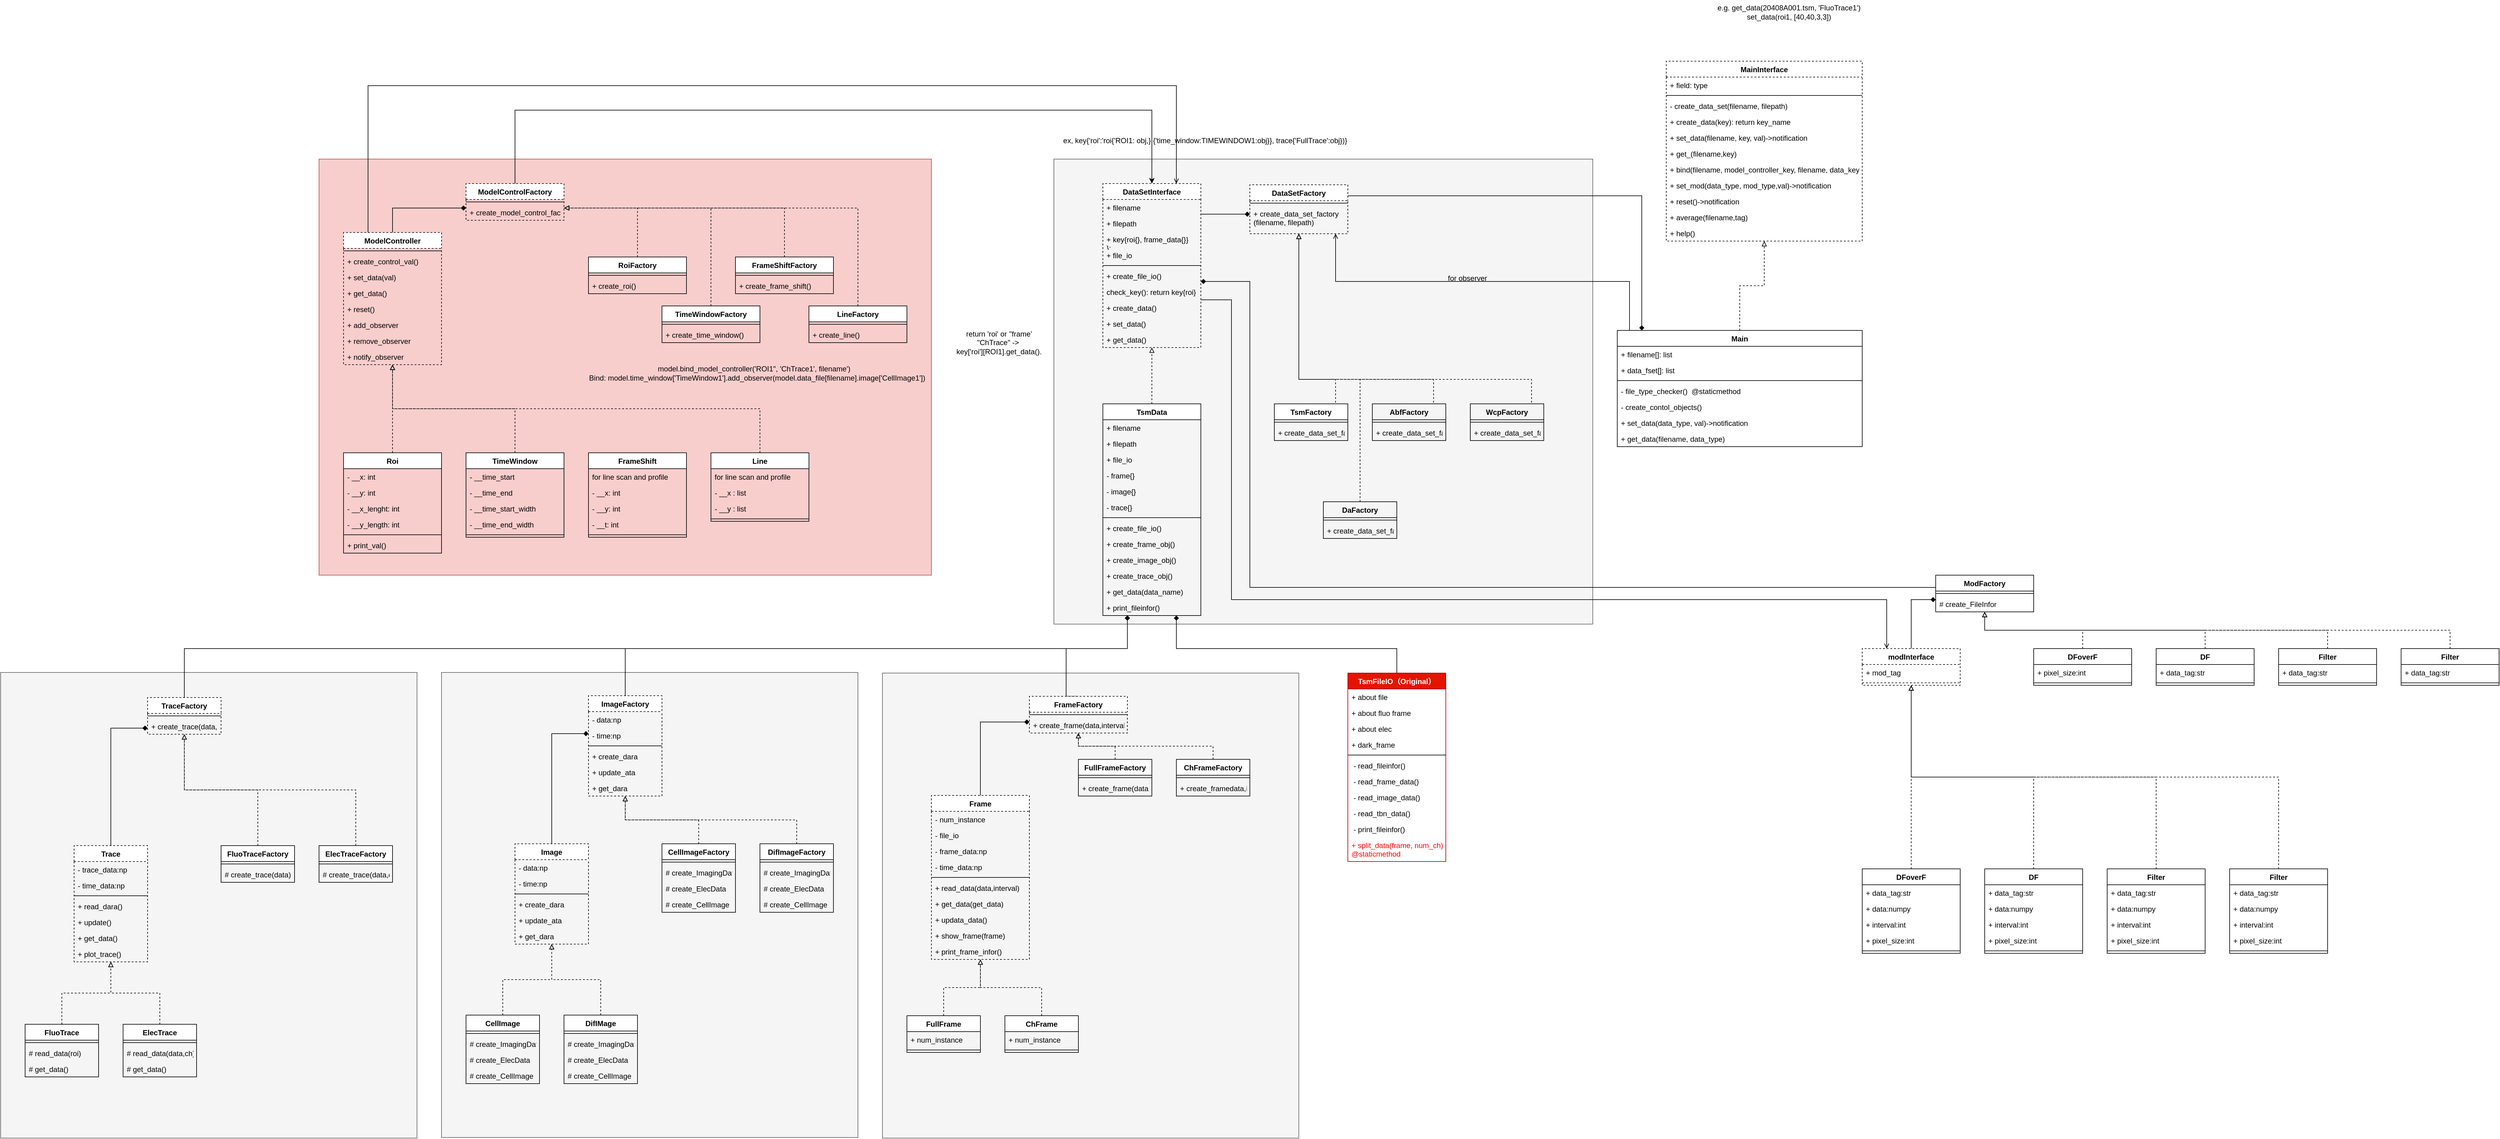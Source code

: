 <mxfile version="20.6.2" type="device" pages="3"><diagram id="cKamBB-SNn25kszP2A9I" name="Class Diagram"><mxGraphModel dx="4500" dy="1957" grid="1" gridSize="10" guides="1" tooltips="1" connect="1" arrows="1" fold="1" page="1" pageScale="1" pageWidth="850" pageHeight="1100" math="0" shadow="0"><root><mxCell id="0"/><mxCell id="1" parent="0"/><mxCell id="W7W_-oJ8VckIh8l-pYM1-55" value="" style="whiteSpace=wrap;html=1;fillColor=#f5f5f5;fontColor=#333333;strokeColor=#666666;container=0;" parent="1" vertex="1"><mxGeometry x="-880" y="440" width="680" height="760" as="geometry"/></mxCell><mxCell id="oGmm6FNVU__xQ9q70bpU-46" value="" style="whiteSpace=wrap;html=1;fillColor=none;" parent="1" vertex="1"><mxGeometry x="-600" y="-400" width="880" height="720" as="geometry"/></mxCell><mxCell id="oGmm6FNVU__xQ9q70bpU-47" value="" style="group;fillColor=#f5f5f5;fontColor=#333333;strokeColor=#666666;container=0;" parent="1" vertex="1" connectable="0"><mxGeometry x="-600" y="-400" width="880" height="760" as="geometry"/></mxCell><mxCell id="W7W_-oJ8VckIh8l-pYM1-52" value="" style="group" parent="1" vertex="1" connectable="0"><mxGeometry x="-2320" y="439" width="680" height="761" as="geometry"/></mxCell><mxCell id="W7W_-oJ8VckIh8l-pYM1-51" value="" style="whiteSpace=wrap;html=1;fillColor=#f5f5f5;fontColor=#333333;strokeColor=#666666;" parent="W7W_-oJ8VckIh8l-pYM1-52" vertex="1"><mxGeometry width="680" height="761" as="geometry"/></mxCell><mxCell id="R1HdsghlSmzVanoS_DO5-31" value="FluoTrace" style="swimlane;fontStyle=1;align=center;verticalAlign=top;childLayout=stackLayout;horizontal=1;startSize=26;horizontalStack=0;resizeParent=1;resizeParentMax=0;resizeLast=0;collapsible=1;marginBottom=0;" parent="W7W_-oJ8VckIh8l-pYM1-52" vertex="1"><mxGeometry x="40" y="575" width="120" height="86" as="geometry"/></mxCell><mxCell id="R1HdsghlSmzVanoS_DO5-32" value="" style="line;strokeWidth=1;fillColor=none;align=left;verticalAlign=middle;spacingTop=-1;spacingLeft=3;spacingRight=3;rotatable=0;labelPosition=right;points=[];portConstraint=eastwest;" parent="R1HdsghlSmzVanoS_DO5-31" vertex="1"><mxGeometry y="26" width="120" height="8" as="geometry"/></mxCell><mxCell id="R1HdsghlSmzVanoS_DO5-34" value="# read_data(roi)" style="text;strokeColor=none;fillColor=none;align=left;verticalAlign=top;spacingLeft=4;spacingRight=4;overflow=hidden;rotatable=0;points=[[0,0.5],[1,0.5]];portConstraint=eastwest;" parent="R1HdsghlSmzVanoS_DO5-31" vertex="1"><mxGeometry y="34" width="120" height="26" as="geometry"/></mxCell><mxCell id="R1HdsghlSmzVanoS_DO5-35" value="# get_data()" style="text;strokeColor=none;fillColor=none;align=left;verticalAlign=top;spacingLeft=4;spacingRight=4;overflow=hidden;rotatable=0;points=[[0,0.5],[1,0.5]];portConstraint=eastwest;" parent="R1HdsghlSmzVanoS_DO5-31" vertex="1"><mxGeometry y="60" width="120" height="26" as="geometry"/></mxCell><mxCell id="R1HdsghlSmzVanoS_DO5-43" value="ElecTrace" style="swimlane;fontStyle=1;align=center;verticalAlign=top;childLayout=stackLayout;horizontal=1;startSize=26;horizontalStack=0;resizeParent=1;resizeParentMax=0;resizeLast=0;collapsible=1;marginBottom=0;" parent="W7W_-oJ8VckIh8l-pYM1-52" vertex="1"><mxGeometry x="200" y="575" width="120" height="86" as="geometry"/></mxCell><mxCell id="R1HdsghlSmzVanoS_DO5-44" value="" style="line;strokeWidth=1;fillColor=none;align=left;verticalAlign=middle;spacingTop=-1;spacingLeft=3;spacingRight=3;rotatable=0;labelPosition=right;points=[];portConstraint=eastwest;" parent="R1HdsghlSmzVanoS_DO5-43" vertex="1"><mxGeometry y="26" width="120" height="8" as="geometry"/></mxCell><mxCell id="R1HdsghlSmzVanoS_DO5-46" value="# read_data(data,ch)" style="text;strokeColor=none;fillColor=none;align=left;verticalAlign=top;spacingLeft=4;spacingRight=4;overflow=hidden;rotatable=0;points=[[0,0.5],[1,0.5]];portConstraint=eastwest;" parent="R1HdsghlSmzVanoS_DO5-43" vertex="1"><mxGeometry y="34" width="120" height="26" as="geometry"/></mxCell><mxCell id="LbrU7F_nXtCZRUpIP2IZ-7" value="# get_data()" style="text;strokeColor=none;fillColor=none;align=left;verticalAlign=top;spacingLeft=4;spacingRight=4;overflow=hidden;rotatable=0;points=[[0,0.5],[1,0.5]];portConstraint=eastwest;" parent="R1HdsghlSmzVanoS_DO5-43" vertex="1"><mxGeometry y="60" width="120" height="26" as="geometry"/></mxCell><mxCell id="R1HdsghlSmzVanoS_DO5-73" value="Trace" style="swimlane;fontStyle=1;align=center;verticalAlign=top;childLayout=stackLayout;horizontal=1;startSize=26;horizontalStack=0;resizeParent=1;resizeParentMax=0;resizeLast=0;collapsible=1;marginBottom=0;dashed=1;" parent="W7W_-oJ8VckIh8l-pYM1-52" vertex="1"><mxGeometry x="120" y="283" width="120" height="190" as="geometry"/></mxCell><mxCell id="R1HdsghlSmzVanoS_DO5-111" value="- trace_data:np" style="text;strokeColor=none;fillColor=none;align=left;verticalAlign=top;spacingLeft=4;spacingRight=4;overflow=hidden;rotatable=0;points=[[0,0.5],[1,0.5]];portConstraint=eastwest;" parent="R1HdsghlSmzVanoS_DO5-73" vertex="1"><mxGeometry y="26" width="120" height="26" as="geometry"/></mxCell><mxCell id="R1HdsghlSmzVanoS_DO5-112" value="- time_data:np" style="text;strokeColor=none;fillColor=none;align=left;verticalAlign=top;spacingLeft=4;spacingRight=4;overflow=hidden;rotatable=0;points=[[0,0.5],[1,0.5]];portConstraint=eastwest;" parent="R1HdsghlSmzVanoS_DO5-73" vertex="1"><mxGeometry y="52" width="120" height="26" as="geometry"/></mxCell><mxCell id="R1HdsghlSmzVanoS_DO5-74" value="" style="line;strokeWidth=1;fillColor=none;align=left;verticalAlign=middle;spacingTop=-1;spacingLeft=3;spacingRight=3;rotatable=0;labelPosition=right;points=[];portConstraint=eastwest;" parent="R1HdsghlSmzVanoS_DO5-73" vertex="1"><mxGeometry y="78" width="120" height="8" as="geometry"/></mxCell><mxCell id="R1HdsghlSmzVanoS_DO5-113" value="+ read_dara()" style="text;strokeColor=none;fillColor=none;align=left;verticalAlign=top;spacingLeft=4;spacingRight=4;overflow=hidden;rotatable=0;points=[[0,0.5],[1,0.5]];portConstraint=eastwest;" parent="R1HdsghlSmzVanoS_DO5-73" vertex="1"><mxGeometry y="86" width="120" height="26" as="geometry"/></mxCell><mxCell id="R1HdsghlSmzVanoS_DO5-115" value="+ update()" style="text;strokeColor=none;fillColor=none;align=left;verticalAlign=top;spacingLeft=4;spacingRight=4;overflow=hidden;rotatable=0;points=[[0,0.5],[1,0.5]];portConstraint=eastwest;" parent="R1HdsghlSmzVanoS_DO5-73" vertex="1"><mxGeometry y="112" width="120" height="26" as="geometry"/></mxCell><mxCell id="R1HdsghlSmzVanoS_DO5-117" value="+ get_data()" style="text;strokeColor=none;fillColor=none;align=left;verticalAlign=top;spacingLeft=4;spacingRight=4;overflow=hidden;rotatable=0;points=[[0,0.5],[1,0.5]];portConstraint=eastwest;" parent="R1HdsghlSmzVanoS_DO5-73" vertex="1"><mxGeometry y="138" width="120" height="26" as="geometry"/></mxCell><mxCell id="LbrU7F_nXtCZRUpIP2IZ-6" value="+ plot_trace()" style="text;strokeColor=none;fillColor=none;align=left;verticalAlign=top;spacingLeft=4;spacingRight=4;overflow=hidden;rotatable=0;points=[[0,0.5],[1,0.5]];portConstraint=eastwest;" parent="R1HdsghlSmzVanoS_DO5-73" vertex="1"><mxGeometry y="164" width="120" height="26" as="geometry"/></mxCell><mxCell id="R1HdsghlSmzVanoS_DO5-97" style="edgeStyle=orthogonalEdgeStyle;rounded=0;orthogonalLoop=1;jettySize=auto;html=1;exitX=0.5;exitY=0;exitDx=0;exitDy=0;dashed=1;endArrow=block;endFill=0;" parent="W7W_-oJ8VckIh8l-pYM1-52" source="R1HdsghlSmzVanoS_DO5-31" target="R1HdsghlSmzVanoS_DO5-73" edge="1"><mxGeometry relative="1" as="geometry"/></mxCell><mxCell id="R1HdsghlSmzVanoS_DO5-99" style="edgeStyle=orthogonalEdgeStyle;rounded=0;orthogonalLoop=1;jettySize=auto;html=1;exitX=0.5;exitY=0;exitDx=0;exitDy=0;dashed=1;endArrow=block;endFill=0;" parent="W7W_-oJ8VckIh8l-pYM1-52" source="R1HdsghlSmzVanoS_DO5-43" target="R1HdsghlSmzVanoS_DO5-73" edge="1"><mxGeometry relative="1" as="geometry"/></mxCell><mxCell id="W7W_-oJ8VckIh8l-pYM1-30" value="TraceFactory" style="swimlane;fontStyle=1;align=center;verticalAlign=top;childLayout=stackLayout;horizontal=1;startSize=26;horizontalStack=0;resizeParent=1;resizeParentMax=0;resizeLast=0;collapsible=1;marginBottom=0;dashed=1;" parent="W7W_-oJ8VckIh8l-pYM1-52" vertex="1"><mxGeometry x="240" y="41" width="120" height="60" as="geometry"/></mxCell><mxCell id="W7W_-oJ8VckIh8l-pYM1-33" value="" style="line;strokeWidth=1;fillColor=none;align=left;verticalAlign=middle;spacingTop=-1;spacingLeft=3;spacingRight=3;rotatable=0;labelPosition=right;points=[];portConstraint=eastwest;" parent="W7W_-oJ8VckIh8l-pYM1-30" vertex="1"><mxGeometry y="26" width="120" height="8" as="geometry"/></mxCell><mxCell id="W7W_-oJ8VckIh8l-pYM1-34" value="+ create_trace(data, interval)" style="text;strokeColor=none;fillColor=none;align=left;verticalAlign=top;spacingLeft=4;spacingRight=4;overflow=hidden;rotatable=0;points=[[0,0.5],[1,0.5]];portConstraint=eastwest;" parent="W7W_-oJ8VckIh8l-pYM1-30" vertex="1"><mxGeometry y="34" width="120" height="26" as="geometry"/></mxCell><mxCell id="W7W_-oJ8VckIh8l-pYM1-49" style="edgeStyle=orthogonalEdgeStyle;rounded=0;orthogonalLoop=1;jettySize=auto;html=1;exitX=0.5;exitY=0;exitDx=0;exitDy=0;endArrow=diamond;endFill=1;" parent="W7W_-oJ8VckIh8l-pYM1-52" source="R1HdsghlSmzVanoS_DO5-73" target="W7W_-oJ8VckIh8l-pYM1-30" edge="1"><mxGeometry relative="1" as="geometry"><Array as="points"><mxPoint x="180" y="91"/></Array></mxGeometry></mxCell><mxCell id="W7W_-oJ8VckIh8l-pYM1-48" style="edgeStyle=orthogonalEdgeStyle;rounded=0;orthogonalLoop=1;jettySize=auto;html=1;exitX=0.5;exitY=0;exitDx=0;exitDy=0;dashed=1;endArrow=block;endFill=0;" parent="W7W_-oJ8VckIh8l-pYM1-52" source="W7W_-oJ8VckIh8l-pYM1-37" target="W7W_-oJ8VckIh8l-pYM1-30" edge="1"><mxGeometry relative="1" as="geometry"/></mxCell><mxCell id="W7W_-oJ8VckIh8l-pYM1-37" value="ElecTraceFactory" style="swimlane;fontStyle=1;align=center;verticalAlign=top;childLayout=stackLayout;horizontal=1;startSize=26;horizontalStack=0;resizeParent=1;resizeParentMax=0;resizeLast=0;collapsible=1;marginBottom=0;" parent="W7W_-oJ8VckIh8l-pYM1-52" vertex="1"><mxGeometry x="520" y="283" width="120" height="60" as="geometry"/></mxCell><mxCell id="W7W_-oJ8VckIh8l-pYM1-38" value="" style="line;strokeWidth=1;fillColor=none;align=left;verticalAlign=middle;spacingTop=-1;spacingLeft=3;spacingRight=3;rotatable=0;labelPosition=right;points=[];portConstraint=eastwest;" parent="W7W_-oJ8VckIh8l-pYM1-37" vertex="1"><mxGeometry y="26" width="120" height="8" as="geometry"/></mxCell><mxCell id="W7W_-oJ8VckIh8l-pYM1-39" value="# create_trace(data,ch)" style="text;strokeColor=none;fillColor=none;align=left;verticalAlign=top;spacingLeft=4;spacingRight=4;overflow=hidden;rotatable=0;points=[[0,0.5],[1,0.5]];portConstraint=eastwest;" parent="W7W_-oJ8VckIh8l-pYM1-37" vertex="1"><mxGeometry y="34" width="120" height="26" as="geometry"/></mxCell><mxCell id="W7W_-oJ8VckIh8l-pYM1-47" style="edgeStyle=orthogonalEdgeStyle;rounded=0;orthogonalLoop=1;jettySize=auto;html=1;exitX=0.5;exitY=0;exitDx=0;exitDy=0;endArrow=block;endFill=0;dashed=1;" parent="W7W_-oJ8VckIh8l-pYM1-52" source="W7W_-oJ8VckIh8l-pYM1-42" target="W7W_-oJ8VckIh8l-pYM1-30" edge="1"><mxGeometry relative="1" as="geometry"/></mxCell><mxCell id="W7W_-oJ8VckIh8l-pYM1-42" value="FluoTraceFactory" style="swimlane;fontStyle=1;align=center;verticalAlign=top;childLayout=stackLayout;horizontal=1;startSize=26;horizontalStack=0;resizeParent=1;resizeParentMax=0;resizeLast=0;collapsible=1;marginBottom=0;" parent="W7W_-oJ8VckIh8l-pYM1-52" vertex="1"><mxGeometry x="360" y="283" width="120" height="60" as="geometry"/></mxCell><mxCell id="W7W_-oJ8VckIh8l-pYM1-43" value="" style="line;strokeWidth=1;fillColor=none;align=left;verticalAlign=middle;spacingTop=-1;spacingLeft=3;spacingRight=3;rotatable=0;labelPosition=right;points=[];portConstraint=eastwest;" parent="W7W_-oJ8VckIh8l-pYM1-42" vertex="1"><mxGeometry y="26" width="120" height="8" as="geometry"/></mxCell><mxCell id="W7W_-oJ8VckIh8l-pYM1-44" value="# create_trace(data)" style="text;strokeColor=none;fillColor=none;align=left;verticalAlign=top;spacingLeft=4;spacingRight=4;overflow=hidden;rotatable=0;points=[[0,0.5],[1,0.5]];portConstraint=eastwest;" parent="W7W_-oJ8VckIh8l-pYM1-42" vertex="1"><mxGeometry y="34" width="120" height="26" as="geometry"/></mxCell><mxCell id="W7W_-oJ8VckIh8l-pYM1-29" value="" style="group" parent="1" vertex="1" connectable="0"><mxGeometry x="-1600" y="439" width="680" height="760" as="geometry"/></mxCell><mxCell id="W7W_-oJ8VckIh8l-pYM1-28" value="" style="whiteSpace=wrap;html=1;fillColor=#f5f5f5;strokeColor=#666666;fillStyle=auto;fontColor=#333333;" parent="W7W_-oJ8VckIh8l-pYM1-29" vertex="1"><mxGeometry width="680" height="760" as="geometry"/></mxCell><mxCell id="R1HdsghlSmzVanoS_DO5-55" value="Image" style="swimlane;fontStyle=1;align=center;verticalAlign=top;childLayout=stackLayout;horizontal=1;startSize=26;horizontalStack=0;resizeParent=1;resizeParentMax=0;resizeLast=0;collapsible=1;marginBottom=0;dashed=1;" parent="W7W_-oJ8VckIh8l-pYM1-29" vertex="1"><mxGeometry x="120" y="280" width="120" height="164" as="geometry"/></mxCell><mxCell id="R1HdsghlSmzVanoS_DO5-109" value="- data:np" style="text;strokeColor=none;fillColor=none;align=left;verticalAlign=top;spacingLeft=4;spacingRight=4;overflow=hidden;rotatable=0;points=[[0,0.5],[1,0.5]];portConstraint=eastwest;" parent="R1HdsghlSmzVanoS_DO5-55" vertex="1"><mxGeometry y="26" width="120" height="26" as="geometry"/></mxCell><mxCell id="R1HdsghlSmzVanoS_DO5-110" value="- time:np" style="text;strokeColor=none;fillColor=none;align=left;verticalAlign=top;spacingLeft=4;spacingRight=4;overflow=hidden;rotatable=0;points=[[0,0.5],[1,0.5]];portConstraint=eastwest;" parent="R1HdsghlSmzVanoS_DO5-55" vertex="1"><mxGeometry y="52" width="120" height="26" as="geometry"/></mxCell><mxCell id="R1HdsghlSmzVanoS_DO5-56" value="" style="line;strokeWidth=1;fillColor=none;align=left;verticalAlign=middle;spacingTop=-1;spacingLeft=3;spacingRight=3;rotatable=0;labelPosition=right;points=[];portConstraint=eastwest;" parent="R1HdsghlSmzVanoS_DO5-55" vertex="1"><mxGeometry y="78" width="120" height="8" as="geometry"/></mxCell><mxCell id="R1HdsghlSmzVanoS_DO5-118" value="+ create_dara" style="text;strokeColor=none;fillColor=none;align=left;verticalAlign=top;spacingLeft=4;spacingRight=4;overflow=hidden;rotatable=0;points=[[0,0.5],[1,0.5]];portConstraint=eastwest;" parent="R1HdsghlSmzVanoS_DO5-55" vertex="1"><mxGeometry y="86" width="120" height="26" as="geometry"/></mxCell><mxCell id="R1HdsghlSmzVanoS_DO5-119" value="+ update_ata" style="text;strokeColor=none;fillColor=none;align=left;verticalAlign=top;spacingLeft=4;spacingRight=4;overflow=hidden;rotatable=0;points=[[0,0.5],[1,0.5]];portConstraint=eastwest;" parent="R1HdsghlSmzVanoS_DO5-55" vertex="1"><mxGeometry y="112" width="120" height="26" as="geometry"/></mxCell><mxCell id="R1HdsghlSmzVanoS_DO5-120" value="+ get_dara" style="text;strokeColor=none;fillColor=none;align=left;verticalAlign=top;spacingLeft=4;spacingRight=4;overflow=hidden;rotatable=0;points=[[0,0.5],[1,0.5]];portConstraint=eastwest;" parent="R1HdsghlSmzVanoS_DO5-55" vertex="1"><mxGeometry y="138" width="120" height="26" as="geometry"/></mxCell><mxCell id="R1HdsghlSmzVanoS_DO5-96" style="edgeStyle=orthogonalEdgeStyle;rounded=0;orthogonalLoop=1;jettySize=auto;html=1;exitX=0.5;exitY=0;exitDx=0;exitDy=0;dashed=1;endArrow=block;endFill=0;" parent="W7W_-oJ8VckIh8l-pYM1-29" source="R1HdsghlSmzVanoS_DO5-61" target="R1HdsghlSmzVanoS_DO5-55" edge="1"><mxGeometry relative="1" as="geometry"/></mxCell><mxCell id="R1HdsghlSmzVanoS_DO5-61" value="CellImage" style="swimlane;fontStyle=1;align=center;verticalAlign=top;childLayout=stackLayout;horizontal=1;startSize=26;horizontalStack=0;resizeParent=1;resizeParentMax=0;resizeLast=0;collapsible=1;marginBottom=0;" parent="W7W_-oJ8VckIh8l-pYM1-29" vertex="1"><mxGeometry x="40" y="560" width="120" height="112" as="geometry"/></mxCell><mxCell id="R1HdsghlSmzVanoS_DO5-62" value="" style="line;strokeWidth=1;fillColor=none;align=left;verticalAlign=middle;spacingTop=-1;spacingLeft=3;spacingRight=3;rotatable=0;labelPosition=right;points=[];portConstraint=eastwest;" parent="R1HdsghlSmzVanoS_DO5-61" vertex="1"><mxGeometry y="26" width="120" height="8" as="geometry"/></mxCell><mxCell id="R1HdsghlSmzVanoS_DO5-64" value="# create_ImagingData" style="text;strokeColor=none;fillColor=none;align=left;verticalAlign=top;spacingLeft=4;spacingRight=4;overflow=hidden;rotatable=0;points=[[0,0.5],[1,0.5]];portConstraint=eastwest;" parent="R1HdsghlSmzVanoS_DO5-61" vertex="1"><mxGeometry y="34" width="120" height="26" as="geometry"/></mxCell><mxCell id="R1HdsghlSmzVanoS_DO5-65" value="# create_ElecData" style="text;strokeColor=none;fillColor=none;align=left;verticalAlign=top;spacingLeft=4;spacingRight=4;overflow=hidden;rotatable=0;points=[[0,0.5],[1,0.5]];portConstraint=eastwest;" parent="R1HdsghlSmzVanoS_DO5-61" vertex="1"><mxGeometry y="60" width="120" height="26" as="geometry"/></mxCell><mxCell id="R1HdsghlSmzVanoS_DO5-66" value="# create_CellImage" style="text;strokeColor=none;fillColor=none;align=left;verticalAlign=top;spacingLeft=4;spacingRight=4;overflow=hidden;rotatable=0;points=[[0,0.5],[1,0.5]];portConstraint=eastwest;" parent="R1HdsghlSmzVanoS_DO5-61" vertex="1"><mxGeometry y="86" width="120" height="26" as="geometry"/></mxCell><mxCell id="R1HdsghlSmzVanoS_DO5-95" style="edgeStyle=orthogonalEdgeStyle;rounded=0;orthogonalLoop=1;jettySize=auto;html=1;exitX=0.5;exitY=0;exitDx=0;exitDy=0;dashed=1;endArrow=block;endFill=0;" parent="W7W_-oJ8VckIh8l-pYM1-29" source="R1HdsghlSmzVanoS_DO5-89" target="R1HdsghlSmzVanoS_DO5-55" edge="1"><mxGeometry relative="1" as="geometry"/></mxCell><mxCell id="R1HdsghlSmzVanoS_DO5-89" value="DifIMage" style="swimlane;fontStyle=1;align=center;verticalAlign=top;childLayout=stackLayout;horizontal=1;startSize=26;horizontalStack=0;resizeParent=1;resizeParentMax=0;resizeLast=0;collapsible=1;marginBottom=0;" parent="W7W_-oJ8VckIh8l-pYM1-29" vertex="1"><mxGeometry x="200" y="560" width="120" height="112" as="geometry"/></mxCell><mxCell id="R1HdsghlSmzVanoS_DO5-90" value="" style="line;strokeWidth=1;fillColor=none;align=left;verticalAlign=middle;spacingTop=-1;spacingLeft=3;spacingRight=3;rotatable=0;labelPosition=right;points=[];portConstraint=eastwest;" parent="R1HdsghlSmzVanoS_DO5-89" vertex="1"><mxGeometry y="26" width="120" height="8" as="geometry"/></mxCell><mxCell id="R1HdsghlSmzVanoS_DO5-92" value="# create_ImagingData" style="text;strokeColor=none;fillColor=none;align=left;verticalAlign=top;spacingLeft=4;spacingRight=4;overflow=hidden;rotatable=0;points=[[0,0.5],[1,0.5]];portConstraint=eastwest;" parent="R1HdsghlSmzVanoS_DO5-89" vertex="1"><mxGeometry y="34" width="120" height="26" as="geometry"/></mxCell><mxCell id="R1HdsghlSmzVanoS_DO5-93" value="# create_ElecData" style="text;strokeColor=none;fillColor=none;align=left;verticalAlign=top;spacingLeft=4;spacingRight=4;overflow=hidden;rotatable=0;points=[[0,0.5],[1,0.5]];portConstraint=eastwest;" parent="R1HdsghlSmzVanoS_DO5-89" vertex="1"><mxGeometry y="60" width="120" height="26" as="geometry"/></mxCell><mxCell id="R1HdsghlSmzVanoS_DO5-94" value="# create_CellImage" style="text;strokeColor=none;fillColor=none;align=left;verticalAlign=top;spacingLeft=4;spacingRight=4;overflow=hidden;rotatable=0;points=[[0,0.5],[1,0.5]];portConstraint=eastwest;" parent="R1HdsghlSmzVanoS_DO5-89" vertex="1"><mxGeometry y="86" width="120" height="26" as="geometry"/></mxCell><mxCell id="W7W_-oJ8VckIh8l-pYM1-5" value="ImageFactory" style="swimlane;fontStyle=1;align=center;verticalAlign=top;childLayout=stackLayout;horizontal=1;startSize=26;horizontalStack=0;resizeParent=1;resizeParentMax=0;resizeLast=0;collapsible=1;marginBottom=0;dashed=1;" parent="W7W_-oJ8VckIh8l-pYM1-29" vertex="1"><mxGeometry x="240" y="38" width="120" height="164" as="geometry"/></mxCell><mxCell id="W7W_-oJ8VckIh8l-pYM1-6" value="- data:np" style="text;strokeColor=none;fillColor=none;align=left;verticalAlign=top;spacingLeft=4;spacingRight=4;overflow=hidden;rotatable=0;points=[[0,0.5],[1,0.5]];portConstraint=eastwest;" parent="W7W_-oJ8VckIh8l-pYM1-5" vertex="1"><mxGeometry y="26" width="120" height="26" as="geometry"/></mxCell><mxCell id="W7W_-oJ8VckIh8l-pYM1-7" value="- time:np" style="text;strokeColor=none;fillColor=none;align=left;verticalAlign=top;spacingLeft=4;spacingRight=4;overflow=hidden;rotatable=0;points=[[0,0.5],[1,0.5]];portConstraint=eastwest;" parent="W7W_-oJ8VckIh8l-pYM1-5" vertex="1"><mxGeometry y="52" width="120" height="26" as="geometry"/></mxCell><mxCell id="W7W_-oJ8VckIh8l-pYM1-8" value="" style="line;strokeWidth=1;fillColor=none;align=left;verticalAlign=middle;spacingTop=-1;spacingLeft=3;spacingRight=3;rotatable=0;labelPosition=right;points=[];portConstraint=eastwest;" parent="W7W_-oJ8VckIh8l-pYM1-5" vertex="1"><mxGeometry y="78" width="120" height="8" as="geometry"/></mxCell><mxCell id="W7W_-oJ8VckIh8l-pYM1-9" value="+ create_dara" style="text;strokeColor=none;fillColor=none;align=left;verticalAlign=top;spacingLeft=4;spacingRight=4;overflow=hidden;rotatable=0;points=[[0,0.5],[1,0.5]];portConstraint=eastwest;" parent="W7W_-oJ8VckIh8l-pYM1-5" vertex="1"><mxGeometry y="86" width="120" height="26" as="geometry"/></mxCell><mxCell id="W7W_-oJ8VckIh8l-pYM1-10" value="+ update_ata" style="text;strokeColor=none;fillColor=none;align=left;verticalAlign=top;spacingLeft=4;spacingRight=4;overflow=hidden;rotatable=0;points=[[0,0.5],[1,0.5]];portConstraint=eastwest;" parent="W7W_-oJ8VckIh8l-pYM1-5" vertex="1"><mxGeometry y="112" width="120" height="26" as="geometry"/></mxCell><mxCell id="W7W_-oJ8VckIh8l-pYM1-11" value="+ get_dara" style="text;strokeColor=none;fillColor=none;align=left;verticalAlign=top;spacingLeft=4;spacingRight=4;overflow=hidden;rotatable=0;points=[[0,0.5],[1,0.5]];portConstraint=eastwest;" parent="W7W_-oJ8VckIh8l-pYM1-5" vertex="1"><mxGeometry y="138" width="120" height="26" as="geometry"/></mxCell><mxCell id="W7W_-oJ8VckIh8l-pYM1-26" style="edgeStyle=orthogonalEdgeStyle;rounded=0;orthogonalLoop=1;jettySize=auto;html=1;exitX=0.5;exitY=0;exitDx=0;exitDy=0;endArrow=diamond;endFill=1;" parent="W7W_-oJ8VckIh8l-pYM1-29" source="R1HdsghlSmzVanoS_DO5-55" target="W7W_-oJ8VckIh8l-pYM1-5" edge="1"><mxGeometry relative="1" as="geometry"><Array as="points"><mxPoint x="180" y="100"/></Array></mxGeometry></mxCell><mxCell id="W7W_-oJ8VckIh8l-pYM1-24" style="edgeStyle=orthogonalEdgeStyle;rounded=0;orthogonalLoop=1;jettySize=auto;html=1;exitX=0.5;exitY=0;exitDx=0;exitDy=0;endArrow=block;endFill=0;dashed=1;" parent="W7W_-oJ8VckIh8l-pYM1-29" source="W7W_-oJ8VckIh8l-pYM1-12" target="W7W_-oJ8VckIh8l-pYM1-5" edge="1"><mxGeometry relative="1" as="geometry"/></mxCell><mxCell id="W7W_-oJ8VckIh8l-pYM1-12" value="DifImageFactory" style="swimlane;fontStyle=1;align=center;verticalAlign=top;childLayout=stackLayout;horizontal=1;startSize=26;horizontalStack=0;resizeParent=1;resizeParentMax=0;resizeLast=0;collapsible=1;marginBottom=0;" parent="W7W_-oJ8VckIh8l-pYM1-29" vertex="1"><mxGeometry x="520" y="280" width="120" height="112" as="geometry"/></mxCell><mxCell id="W7W_-oJ8VckIh8l-pYM1-13" value="" style="line;strokeWidth=1;fillColor=none;align=left;verticalAlign=middle;spacingTop=-1;spacingLeft=3;spacingRight=3;rotatable=0;labelPosition=right;points=[];portConstraint=eastwest;" parent="W7W_-oJ8VckIh8l-pYM1-12" vertex="1"><mxGeometry y="26" width="120" height="8" as="geometry"/></mxCell><mxCell id="W7W_-oJ8VckIh8l-pYM1-14" value="# create_ImagingData" style="text;strokeColor=none;fillColor=none;align=left;verticalAlign=top;spacingLeft=4;spacingRight=4;overflow=hidden;rotatable=0;points=[[0,0.5],[1,0.5]];portConstraint=eastwest;" parent="W7W_-oJ8VckIh8l-pYM1-12" vertex="1"><mxGeometry y="34" width="120" height="26" as="geometry"/></mxCell><mxCell id="W7W_-oJ8VckIh8l-pYM1-15" value="# create_ElecData" style="text;strokeColor=none;fillColor=none;align=left;verticalAlign=top;spacingLeft=4;spacingRight=4;overflow=hidden;rotatable=0;points=[[0,0.5],[1,0.5]];portConstraint=eastwest;" parent="W7W_-oJ8VckIh8l-pYM1-12" vertex="1"><mxGeometry y="60" width="120" height="26" as="geometry"/></mxCell><mxCell id="W7W_-oJ8VckIh8l-pYM1-16" value="# create_CellImage" style="text;strokeColor=none;fillColor=none;align=left;verticalAlign=top;spacingLeft=4;spacingRight=4;overflow=hidden;rotatable=0;points=[[0,0.5],[1,0.5]];portConstraint=eastwest;" parent="W7W_-oJ8VckIh8l-pYM1-12" vertex="1"><mxGeometry y="86" width="120" height="26" as="geometry"/></mxCell><mxCell id="W7W_-oJ8VckIh8l-pYM1-23" style="edgeStyle=orthogonalEdgeStyle;rounded=0;orthogonalLoop=1;jettySize=auto;html=1;exitX=0.5;exitY=0;exitDx=0;exitDy=0;endArrow=block;endFill=0;dashed=1;" parent="W7W_-oJ8VckIh8l-pYM1-29" source="W7W_-oJ8VckIh8l-pYM1-17" target="W7W_-oJ8VckIh8l-pYM1-5" edge="1"><mxGeometry relative="1" as="geometry"/></mxCell><mxCell id="W7W_-oJ8VckIh8l-pYM1-17" value="CellImageFactory" style="swimlane;fontStyle=1;align=center;verticalAlign=top;childLayout=stackLayout;horizontal=1;startSize=26;horizontalStack=0;resizeParent=1;resizeParentMax=0;resizeLast=0;collapsible=1;marginBottom=0;" parent="W7W_-oJ8VckIh8l-pYM1-29" vertex="1"><mxGeometry x="360" y="280" width="120" height="112" as="geometry"/></mxCell><mxCell id="W7W_-oJ8VckIh8l-pYM1-18" value="" style="line;strokeWidth=1;fillColor=none;align=left;verticalAlign=middle;spacingTop=-1;spacingLeft=3;spacingRight=3;rotatable=0;labelPosition=right;points=[];portConstraint=eastwest;" parent="W7W_-oJ8VckIh8l-pYM1-17" vertex="1"><mxGeometry y="26" width="120" height="8" as="geometry"/></mxCell><mxCell id="W7W_-oJ8VckIh8l-pYM1-19" value="# create_ImagingData" style="text;strokeColor=none;fillColor=none;align=left;verticalAlign=top;spacingLeft=4;spacingRight=4;overflow=hidden;rotatable=0;points=[[0,0.5],[1,0.5]];portConstraint=eastwest;" parent="W7W_-oJ8VckIh8l-pYM1-17" vertex="1"><mxGeometry y="34" width="120" height="26" as="geometry"/></mxCell><mxCell id="W7W_-oJ8VckIh8l-pYM1-20" value="# create_ElecData" style="text;strokeColor=none;fillColor=none;align=left;verticalAlign=top;spacingLeft=4;spacingRight=4;overflow=hidden;rotatable=0;points=[[0,0.5],[1,0.5]];portConstraint=eastwest;" parent="W7W_-oJ8VckIh8l-pYM1-17" vertex="1"><mxGeometry y="60" width="120" height="26" as="geometry"/></mxCell><mxCell id="W7W_-oJ8VckIh8l-pYM1-21" value="# create_CellImage" style="text;strokeColor=none;fillColor=none;align=left;verticalAlign=top;spacingLeft=4;spacingRight=4;overflow=hidden;rotatable=0;points=[[0,0.5],[1,0.5]];portConstraint=eastwest;" parent="W7W_-oJ8VckIh8l-pYM1-17" vertex="1"><mxGeometry y="86" width="120" height="26" as="geometry"/></mxCell><mxCell id="alcZlTHBairoDJrhwZ2K-13" style="edgeStyle=orthogonalEdgeStyle;rounded=0;orthogonalLoop=1;jettySize=auto;html=1;exitX=0.5;exitY=0;exitDx=0;exitDy=0;dashed=1;endArrow=block;endFill=0;" parent="1" source="alcZlTHBairoDJrhwZ2K-1" target="alcZlTHBairoDJrhwZ2K-9" edge="1"><mxGeometry relative="1" as="geometry"/></mxCell><mxCell id="rs0g_7pZ3f1BtEIgcQvp-1" style="edgeStyle=orthogonalEdgeStyle;rounded=0;orthogonalLoop=1;jettySize=auto;html=1;exitX=0.5;exitY=0;exitDx=0;exitDy=0;endArrow=open;endFill=0;" parent="1" source="alcZlTHBairoDJrhwZ2K-1" target="oGmm6FNVU__xQ9q70bpU-1" edge="1"><mxGeometry relative="1" as="geometry"><Array as="points"><mxPoint x="340" y="-120"/><mxPoint x="340" y="-200"/><mxPoint x="-140" y="-200"/></Array></mxGeometry></mxCell><mxCell id="alcZlTHBairoDJrhwZ2K-1" value="Main" style="swimlane;fontStyle=1;align=center;verticalAlign=top;childLayout=stackLayout;horizontal=1;startSize=26;horizontalStack=0;resizeParent=1;resizeParentMax=0;resizeLast=0;collapsible=1;marginBottom=0;" parent="1" vertex="1"><mxGeometry x="320" y="-120" width="400" height="190" as="geometry"/></mxCell><mxCell id="alcZlTHBairoDJrhwZ2K-2" value="+ filename[]: list" style="text;strokeColor=none;fillColor=none;align=left;verticalAlign=top;spacingLeft=4;spacingRight=4;overflow=hidden;rotatable=0;points=[[0,0.5],[1,0.5]];portConstraint=eastwest;" parent="alcZlTHBairoDJrhwZ2K-1" vertex="1"><mxGeometry y="26" width="400" height="26" as="geometry"/></mxCell><mxCell id="alcZlTHBairoDJrhwZ2K-30" value="+ data_fset[]: list" style="text;strokeColor=none;fillColor=none;align=left;verticalAlign=top;spacingLeft=4;spacingRight=4;overflow=hidden;rotatable=0;points=[[0,0.5],[1,0.5]];portConstraint=eastwest;" parent="alcZlTHBairoDJrhwZ2K-1" vertex="1"><mxGeometry y="52" width="400" height="26" as="geometry"/></mxCell><mxCell id="alcZlTHBairoDJrhwZ2K-3" value="" style="line;strokeWidth=1;fillColor=none;align=left;verticalAlign=middle;spacingTop=-1;spacingLeft=3;spacingRight=3;rotatable=0;labelPosition=right;points=[];portConstraint=eastwest;strokeColor=inherit;" parent="alcZlTHBairoDJrhwZ2K-1" vertex="1"><mxGeometry y="78" width="400" height="8" as="geometry"/></mxCell><mxCell id="oGmm6FNVU__xQ9q70bpU-48" value="- file_type_checker()  @staticmethod" style="text;strokeColor=none;fillColor=none;align=left;verticalAlign=top;spacingLeft=4;spacingRight=4;overflow=hidden;rotatable=0;points=[[0,0.5],[1,0.5]];portConstraint=eastwest;" parent="alcZlTHBairoDJrhwZ2K-1" vertex="1"><mxGeometry y="86" width="400" height="26" as="geometry"/></mxCell><mxCell id="alcZlTHBairoDJrhwZ2K-70" value="- create_contol_objects()" style="text;strokeColor=none;fillColor=none;align=left;verticalAlign=top;spacingLeft=4;spacingRight=4;overflow=hidden;rotatable=0;points=[[0,0.5],[1,0.5]];portConstraint=eastwest;" parent="alcZlTHBairoDJrhwZ2K-1" vertex="1"><mxGeometry y="112" width="400" height="26" as="geometry"/></mxCell><mxCell id="RIhsyNkGTiaMDC3X2vKG-17" value="+ set_data(data_type, val)-&gt;notification" style="text;strokeColor=none;fillColor=none;align=left;verticalAlign=top;spacingLeft=4;spacingRight=4;overflow=hidden;rotatable=0;points=[[0,0.5],[1,0.5]];portConstraint=eastwest;" parent="alcZlTHBairoDJrhwZ2K-1" vertex="1"><mxGeometry y="138" width="400" height="26" as="geometry"/></mxCell><mxCell id="RIhsyNkGTiaMDC3X2vKG-15" value="+ get_data(filename, data_type)" style="text;strokeColor=none;fillColor=none;align=left;verticalAlign=top;spacingLeft=4;spacingRight=4;overflow=hidden;rotatable=0;points=[[0,0.5],[1,0.5]];portConstraint=eastwest;" parent="alcZlTHBairoDJrhwZ2K-1" vertex="1"><mxGeometry y="164" width="400" height="26" as="geometry"/></mxCell><mxCell id="alcZlTHBairoDJrhwZ2K-27" style="edgeStyle=orthogonalEdgeStyle;rounded=0;orthogonalLoop=1;jettySize=auto;html=1;endArrow=diamond;endFill=1;" parent="1" source="oGmm6FNVU__xQ9q70bpU-1" target="alcZlTHBairoDJrhwZ2K-1" edge="1"><mxGeometry relative="1" as="geometry"><mxPoint x="20" y="-120" as="sourcePoint"/><Array as="points"><mxPoint x="360" y="-340"/></Array></mxGeometry></mxCell><mxCell id="alcZlTHBairoDJrhwZ2K-9" value="MainInterface" style="swimlane;fontStyle=1;align=center;verticalAlign=top;childLayout=stackLayout;horizontal=1;startSize=26;horizontalStack=0;resizeParent=1;resizeParentMax=0;resizeLast=0;collapsible=1;marginBottom=0;dashed=1;" parent="1" vertex="1"><mxGeometry x="400" y="-560" width="320" height="294" as="geometry"/></mxCell><mxCell id="alcZlTHBairoDJrhwZ2K-10" value="+ field: type" style="text;strokeColor=none;fillColor=none;align=left;verticalAlign=top;spacingLeft=4;spacingRight=4;overflow=hidden;rotatable=0;points=[[0,0.5],[1,0.5]];portConstraint=eastwest;dashed=1;" parent="alcZlTHBairoDJrhwZ2K-9" vertex="1"><mxGeometry y="26" width="320" height="26" as="geometry"/></mxCell><mxCell id="alcZlTHBairoDJrhwZ2K-11" value="" style="line;strokeWidth=1;fillColor=none;align=left;verticalAlign=middle;spacingTop=-1;spacingLeft=3;spacingRight=3;rotatable=0;labelPosition=right;points=[];portConstraint=eastwest;strokeColor=inherit;" parent="alcZlTHBairoDJrhwZ2K-9" vertex="1"><mxGeometry y="52" width="320" height="8" as="geometry"/></mxCell><mxCell id="alcZlTHBairoDJrhwZ2K-4" value="- create_data_set(filename, filepath)" style="text;strokeColor=none;fillColor=none;align=left;verticalAlign=top;spacingLeft=4;spacingRight=4;overflow=hidden;rotatable=0;points=[[0,0.5],[1,0.5]];portConstraint=eastwest;" parent="alcZlTHBairoDJrhwZ2K-9" vertex="1"><mxGeometry y="60" width="320" height="26" as="geometry"/></mxCell><mxCell id="WbK3sT1u7y3xggeBLTWM-115" value="+ create_data(key): return key_name" style="text;strokeColor=none;fillColor=none;align=left;verticalAlign=top;spacingLeft=4;spacingRight=4;overflow=hidden;rotatable=0;points=[[0,0.5],[1,0.5]];portConstraint=eastwest;" parent="alcZlTHBairoDJrhwZ2K-9" vertex="1"><mxGeometry y="86" width="320" height="26" as="geometry"/></mxCell><mxCell id="alcZlTHBairoDJrhwZ2K-67" value="+ set_data(filename, key, val)-&gt;notification" style="text;strokeColor=none;fillColor=none;align=left;verticalAlign=top;spacingLeft=4;spacingRight=4;overflow=hidden;rotatable=0;points=[[0,0.5],[1,0.5]];portConstraint=eastwest;" parent="alcZlTHBairoDJrhwZ2K-9" vertex="1"><mxGeometry y="112" width="320" height="26" as="geometry"/></mxCell><mxCell id="alcZlTHBairoDJrhwZ2K-68" value="+ get_(filename,key)" style="text;strokeColor=none;fillColor=none;align=left;verticalAlign=top;spacingLeft=4;spacingRight=4;overflow=hidden;rotatable=0;points=[[0,0.5],[1,0.5]];portConstraint=eastwest;" parent="alcZlTHBairoDJrhwZ2K-9" vertex="1"><mxGeometry y="138" width="320" height="26" as="geometry"/></mxCell><mxCell id="RcFNi959oEXYZpjPKtSI-3" value="+ bind(filename, model_controller_key, filename, data_key)" style="text;strokeColor=none;fillColor=none;align=left;verticalAlign=top;spacingLeft=4;spacingRight=4;overflow=hidden;rotatable=0;points=[[0,0.5],[1,0.5]];portConstraint=eastwest;" parent="alcZlTHBairoDJrhwZ2K-9" vertex="1"><mxGeometry y="164" width="320" height="26" as="geometry"/></mxCell><mxCell id="alcZlTHBairoDJrhwZ2K-69" value="+ set_mod(data_type, mod_type,val)-&gt;notification" style="text;strokeColor=none;fillColor=none;align=left;verticalAlign=top;spacingLeft=4;spacingRight=4;overflow=hidden;rotatable=0;points=[[0,0.5],[1,0.5]];portConstraint=eastwest;" parent="alcZlTHBairoDJrhwZ2K-9" vertex="1"><mxGeometry y="190" width="320" height="26" as="geometry"/></mxCell><mxCell id="alcZlTHBairoDJrhwZ2K-66" value="+ reset()-&gt;notification" style="text;strokeColor=none;fillColor=none;align=left;verticalAlign=top;spacingLeft=4;spacingRight=4;overflow=hidden;rotatable=0;points=[[0,0.5],[1,0.5]];portConstraint=eastwest;" parent="alcZlTHBairoDJrhwZ2K-9" vertex="1"><mxGeometry y="216" width="320" height="26" as="geometry"/></mxCell><mxCell id="alcZlTHBairoDJrhwZ2K-73" value="+ average(filename,tag)" style="text;strokeColor=none;fillColor=none;align=left;verticalAlign=top;spacingLeft=4;spacingRight=4;overflow=hidden;rotatable=0;points=[[0,0.5],[1,0.5]];portConstraint=eastwest;" parent="alcZlTHBairoDJrhwZ2K-9" vertex="1"><mxGeometry y="242" width="320" height="26" as="geometry"/></mxCell><mxCell id="WbK3sT1u7y3xggeBLTWM-118" value="+ help()" style="text;strokeColor=none;fillColor=none;align=left;verticalAlign=top;spacingLeft=4;spacingRight=4;overflow=hidden;rotatable=0;points=[[0,0.5],[1,0.5]];portConstraint=eastwest;" parent="alcZlTHBairoDJrhwZ2K-9" vertex="1"><mxGeometry y="268" width="320" height="26" as="geometry"/></mxCell><mxCell id="alcZlTHBairoDJrhwZ2K-128" style="edgeStyle=orthogonalEdgeStyle;rounded=0;orthogonalLoop=1;jettySize=auto;html=1;endArrow=diamond;endFill=1;" parent="1" source="alcZlTHBairoDJrhwZ2K-222" target="gxcWpsVija47bvO8Ru1J-1" edge="1"><mxGeometry relative="1" as="geometry"><Array as="points"><mxPoint x="-280" y="300"/><mxPoint x="-280" y="-200"/></Array></mxGeometry></mxCell><mxCell id="1RJCnmGK0KhMNW_wmhk2-33" style="edgeStyle=orthogonalEdgeStyle;rounded=0;orthogonalLoop=1;jettySize=auto;html=1;exitX=0.5;exitY=0;exitDx=0;exitDy=0;endArrow=diamond;endFill=1;" parent="1" source="alcZlTHBairoDJrhwZ2K-119" target="alcZlTHBairoDJrhwZ2K-222" edge="1"><mxGeometry relative="1" as="geometry"><Array as="points"><mxPoint x="800" y="320"/></Array></mxGeometry></mxCell><mxCell id="alcZlTHBairoDJrhwZ2K-119" value="modInterface" style="swimlane;fontStyle=1;align=center;verticalAlign=top;childLayout=stackLayout;horizontal=1;startSize=26;horizontalStack=0;resizeParent=1;resizeParentMax=0;resizeLast=0;collapsible=1;marginBottom=0;dashed=1;" parent="1" vertex="1"><mxGeometry x="720" y="400" width="160" height="60" as="geometry"/></mxCell><mxCell id="alcZlTHBairoDJrhwZ2K-120" value="+ mod_tag" style="text;strokeColor=none;fillColor=none;align=left;verticalAlign=top;spacingLeft=4;spacingRight=4;overflow=hidden;rotatable=0;points=[[0,0.5],[1,0.5]];portConstraint=eastwest;dashed=1;" parent="alcZlTHBairoDJrhwZ2K-119" vertex="1"><mxGeometry y="26" width="160" height="26" as="geometry"/></mxCell><mxCell id="alcZlTHBairoDJrhwZ2K-121" value="" style="line;strokeWidth=1;fillColor=none;align=left;verticalAlign=middle;spacingTop=-1;spacingLeft=3;spacingRight=3;rotatable=0;labelPosition=right;points=[];portConstraint=eastwest;strokeColor=inherit;dashed=1;" parent="alcZlTHBairoDJrhwZ2K-119" vertex="1"><mxGeometry y="52" width="160" height="8" as="geometry"/></mxCell><mxCell id="alcZlTHBairoDJrhwZ2K-177" style="edgeStyle=orthogonalEdgeStyle;rounded=0;orthogonalLoop=1;jettySize=auto;html=1;exitX=0.5;exitY=0;exitDx=0;exitDy=0;dashed=1;endArrow=block;endFill=0;" parent="1" source="alcZlTHBairoDJrhwZ2K-153" target="alcZlTHBairoDJrhwZ2K-119" edge="1"><mxGeometry relative="1" as="geometry"/></mxCell><mxCell id="alcZlTHBairoDJrhwZ2K-153" value="DFoverF" style="swimlane;fontStyle=1;align=center;verticalAlign=top;childLayout=stackLayout;horizontal=1;startSize=26;horizontalStack=0;resizeParent=1;resizeParentMax=0;resizeLast=0;collapsible=1;marginBottom=0;" parent="1" vertex="1"><mxGeometry x="720" y="760" width="160" height="138" as="geometry"/></mxCell><mxCell id="alcZlTHBairoDJrhwZ2K-154" value="+ data_tag:str" style="text;strokeColor=none;fillColor=none;align=left;verticalAlign=top;spacingLeft=4;spacingRight=4;overflow=hidden;rotatable=0;points=[[0,0.5],[1,0.5]];portConstraint=eastwest;" parent="alcZlTHBairoDJrhwZ2K-153" vertex="1"><mxGeometry y="26" width="160" height="26" as="geometry"/></mxCell><mxCell id="alcZlTHBairoDJrhwZ2K-155" value="+ data:numpy" style="text;strokeColor=none;fillColor=none;align=left;verticalAlign=top;spacingLeft=4;spacingRight=4;overflow=hidden;rotatable=0;points=[[0,0.5],[1,0.5]];portConstraint=eastwest;" parent="alcZlTHBairoDJrhwZ2K-153" vertex="1"><mxGeometry y="52" width="160" height="26" as="geometry"/></mxCell><mxCell id="alcZlTHBairoDJrhwZ2K-156" value="+ interval:int" style="text;strokeColor=none;fillColor=none;align=left;verticalAlign=top;spacingLeft=4;spacingRight=4;overflow=hidden;rotatable=0;points=[[0,0.5],[1,0.5]];portConstraint=eastwest;" parent="alcZlTHBairoDJrhwZ2K-153" vertex="1"><mxGeometry y="78" width="160" height="26" as="geometry"/></mxCell><mxCell id="alcZlTHBairoDJrhwZ2K-157" value="+ pixel_size:int" style="text;strokeColor=none;fillColor=none;align=left;verticalAlign=top;spacingLeft=4;spacingRight=4;overflow=hidden;rotatable=0;points=[[0,0.5],[1,0.5]];portConstraint=eastwest;" parent="alcZlTHBairoDJrhwZ2K-153" vertex="1"><mxGeometry y="104" width="160" height="26" as="geometry"/></mxCell><mxCell id="alcZlTHBairoDJrhwZ2K-158" value="" style="line;strokeWidth=1;fillColor=none;align=left;verticalAlign=middle;spacingTop=-1;spacingLeft=3;spacingRight=3;rotatable=0;labelPosition=right;points=[];portConstraint=eastwest;strokeColor=inherit;" parent="alcZlTHBairoDJrhwZ2K-153" vertex="1"><mxGeometry y="130" width="160" height="8" as="geometry"/></mxCell><mxCell id="alcZlTHBairoDJrhwZ2K-178" style="edgeStyle=orthogonalEdgeStyle;rounded=0;orthogonalLoop=1;jettySize=auto;html=1;exitX=0.5;exitY=0;exitDx=0;exitDy=0;dashed=1;endArrow=block;endFill=0;" parent="1" source="alcZlTHBairoDJrhwZ2K-159" target="alcZlTHBairoDJrhwZ2K-119" edge="1"><mxGeometry relative="1" as="geometry"/></mxCell><mxCell id="alcZlTHBairoDJrhwZ2K-159" value="DF" style="swimlane;fontStyle=1;align=center;verticalAlign=top;childLayout=stackLayout;horizontal=1;startSize=26;horizontalStack=0;resizeParent=1;resizeParentMax=0;resizeLast=0;collapsible=1;marginBottom=0;" parent="1" vertex="1"><mxGeometry x="920" y="760" width="160" height="138" as="geometry"/></mxCell><mxCell id="alcZlTHBairoDJrhwZ2K-160" value="+ data_tag:str" style="text;strokeColor=none;fillColor=none;align=left;verticalAlign=top;spacingLeft=4;spacingRight=4;overflow=hidden;rotatable=0;points=[[0,0.5],[1,0.5]];portConstraint=eastwest;" parent="alcZlTHBairoDJrhwZ2K-159" vertex="1"><mxGeometry y="26" width="160" height="26" as="geometry"/></mxCell><mxCell id="alcZlTHBairoDJrhwZ2K-161" value="+ data:numpy" style="text;strokeColor=none;fillColor=none;align=left;verticalAlign=top;spacingLeft=4;spacingRight=4;overflow=hidden;rotatable=0;points=[[0,0.5],[1,0.5]];portConstraint=eastwest;" parent="alcZlTHBairoDJrhwZ2K-159" vertex="1"><mxGeometry y="52" width="160" height="26" as="geometry"/></mxCell><mxCell id="alcZlTHBairoDJrhwZ2K-162" value="+ interval:int" style="text;strokeColor=none;fillColor=none;align=left;verticalAlign=top;spacingLeft=4;spacingRight=4;overflow=hidden;rotatable=0;points=[[0,0.5],[1,0.5]];portConstraint=eastwest;" parent="alcZlTHBairoDJrhwZ2K-159" vertex="1"><mxGeometry y="78" width="160" height="26" as="geometry"/></mxCell><mxCell id="alcZlTHBairoDJrhwZ2K-163" value="+ pixel_size:int" style="text;strokeColor=none;fillColor=none;align=left;verticalAlign=top;spacingLeft=4;spacingRight=4;overflow=hidden;rotatable=0;points=[[0,0.5],[1,0.5]];portConstraint=eastwest;" parent="alcZlTHBairoDJrhwZ2K-159" vertex="1"><mxGeometry y="104" width="160" height="26" as="geometry"/></mxCell><mxCell id="alcZlTHBairoDJrhwZ2K-164" value="" style="line;strokeWidth=1;fillColor=none;align=left;verticalAlign=middle;spacingTop=-1;spacingLeft=3;spacingRight=3;rotatable=0;labelPosition=right;points=[];portConstraint=eastwest;strokeColor=inherit;" parent="alcZlTHBairoDJrhwZ2K-159" vertex="1"><mxGeometry y="130" width="160" height="8" as="geometry"/></mxCell><mxCell id="alcZlTHBairoDJrhwZ2K-179" style="edgeStyle=orthogonalEdgeStyle;rounded=0;orthogonalLoop=1;jettySize=auto;html=1;exitX=0.5;exitY=0;exitDx=0;exitDy=0;dashed=1;endArrow=block;endFill=0;" parent="1" source="alcZlTHBairoDJrhwZ2K-165" target="alcZlTHBairoDJrhwZ2K-119" edge="1"><mxGeometry relative="1" as="geometry"/></mxCell><mxCell id="alcZlTHBairoDJrhwZ2K-165" value="Filter" style="swimlane;fontStyle=1;align=center;verticalAlign=top;childLayout=stackLayout;horizontal=1;startSize=26;horizontalStack=0;resizeParent=1;resizeParentMax=0;resizeLast=0;collapsible=1;marginBottom=0;" parent="1" vertex="1"><mxGeometry x="1120" y="760" width="160" height="138" as="geometry"/></mxCell><mxCell id="alcZlTHBairoDJrhwZ2K-166" value="+ data_tag:str" style="text;strokeColor=none;fillColor=none;align=left;verticalAlign=top;spacingLeft=4;spacingRight=4;overflow=hidden;rotatable=0;points=[[0,0.5],[1,0.5]];portConstraint=eastwest;" parent="alcZlTHBairoDJrhwZ2K-165" vertex="1"><mxGeometry y="26" width="160" height="26" as="geometry"/></mxCell><mxCell id="alcZlTHBairoDJrhwZ2K-167" value="+ data:numpy" style="text;strokeColor=none;fillColor=none;align=left;verticalAlign=top;spacingLeft=4;spacingRight=4;overflow=hidden;rotatable=0;points=[[0,0.5],[1,0.5]];portConstraint=eastwest;" parent="alcZlTHBairoDJrhwZ2K-165" vertex="1"><mxGeometry y="52" width="160" height="26" as="geometry"/></mxCell><mxCell id="alcZlTHBairoDJrhwZ2K-168" value="+ interval:int" style="text;strokeColor=none;fillColor=none;align=left;verticalAlign=top;spacingLeft=4;spacingRight=4;overflow=hidden;rotatable=0;points=[[0,0.5],[1,0.5]];portConstraint=eastwest;" parent="alcZlTHBairoDJrhwZ2K-165" vertex="1"><mxGeometry y="78" width="160" height="26" as="geometry"/></mxCell><mxCell id="alcZlTHBairoDJrhwZ2K-169" value="+ pixel_size:int" style="text;strokeColor=none;fillColor=none;align=left;verticalAlign=top;spacingLeft=4;spacingRight=4;overflow=hidden;rotatable=0;points=[[0,0.5],[1,0.5]];portConstraint=eastwest;" parent="alcZlTHBairoDJrhwZ2K-165" vertex="1"><mxGeometry y="104" width="160" height="26" as="geometry"/></mxCell><mxCell id="alcZlTHBairoDJrhwZ2K-170" value="" style="line;strokeWidth=1;fillColor=none;align=left;verticalAlign=middle;spacingTop=-1;spacingLeft=3;spacingRight=3;rotatable=0;labelPosition=right;points=[];portConstraint=eastwest;strokeColor=inherit;" parent="alcZlTHBairoDJrhwZ2K-165" vertex="1"><mxGeometry y="130" width="160" height="8" as="geometry"/></mxCell><mxCell id="alcZlTHBairoDJrhwZ2K-180" style="edgeStyle=orthogonalEdgeStyle;rounded=0;orthogonalLoop=1;jettySize=auto;html=1;exitX=0.5;exitY=0;exitDx=0;exitDy=0;dashed=1;endArrow=block;endFill=0;" parent="1" source="alcZlTHBairoDJrhwZ2K-171" target="alcZlTHBairoDJrhwZ2K-119" edge="1"><mxGeometry relative="1" as="geometry"/></mxCell><mxCell id="alcZlTHBairoDJrhwZ2K-171" value="Filter" style="swimlane;fontStyle=1;align=center;verticalAlign=top;childLayout=stackLayout;horizontal=1;startSize=26;horizontalStack=0;resizeParent=1;resizeParentMax=0;resizeLast=0;collapsible=1;marginBottom=0;" parent="1" vertex="1"><mxGeometry x="1320" y="760" width="160" height="138" as="geometry"/></mxCell><mxCell id="alcZlTHBairoDJrhwZ2K-172" value="+ data_tag:str" style="text;strokeColor=none;fillColor=none;align=left;verticalAlign=top;spacingLeft=4;spacingRight=4;overflow=hidden;rotatable=0;points=[[0,0.5],[1,0.5]];portConstraint=eastwest;" parent="alcZlTHBairoDJrhwZ2K-171" vertex="1"><mxGeometry y="26" width="160" height="26" as="geometry"/></mxCell><mxCell id="alcZlTHBairoDJrhwZ2K-173" value="+ data:numpy" style="text;strokeColor=none;fillColor=none;align=left;verticalAlign=top;spacingLeft=4;spacingRight=4;overflow=hidden;rotatable=0;points=[[0,0.5],[1,0.5]];portConstraint=eastwest;" parent="alcZlTHBairoDJrhwZ2K-171" vertex="1"><mxGeometry y="52" width="160" height="26" as="geometry"/></mxCell><mxCell id="alcZlTHBairoDJrhwZ2K-174" value="+ interval:int" style="text;strokeColor=none;fillColor=none;align=left;verticalAlign=top;spacingLeft=4;spacingRight=4;overflow=hidden;rotatable=0;points=[[0,0.5],[1,0.5]];portConstraint=eastwest;" parent="alcZlTHBairoDJrhwZ2K-171" vertex="1"><mxGeometry y="78" width="160" height="26" as="geometry"/></mxCell><mxCell id="alcZlTHBairoDJrhwZ2K-175" value="+ pixel_size:int" style="text;strokeColor=none;fillColor=none;align=left;verticalAlign=top;spacingLeft=4;spacingRight=4;overflow=hidden;rotatable=0;points=[[0,0.5],[1,0.5]];portConstraint=eastwest;" parent="alcZlTHBairoDJrhwZ2K-171" vertex="1"><mxGeometry y="104" width="160" height="26" as="geometry"/></mxCell><mxCell id="alcZlTHBairoDJrhwZ2K-176" value="" style="line;strokeWidth=1;fillColor=none;align=left;verticalAlign=middle;spacingTop=-1;spacingLeft=3;spacingRight=3;rotatable=0;labelPosition=right;points=[];portConstraint=eastwest;strokeColor=inherit;" parent="alcZlTHBairoDJrhwZ2K-171" vertex="1"><mxGeometry y="130" width="160" height="8" as="geometry"/></mxCell><mxCell id="WbK3sT1u7y3xggeBLTWM-33" value="e.g. get_data(20408A001.tsm, 'FluoTrace1')&lt;br&gt;set_data(roi1, [40,40,3,3])" style="text;html=1;align=center;verticalAlign=middle;resizable=0;points=[];autosize=1;strokeColor=none;fillColor=none;" parent="1" vertex="1"><mxGeometry x="470" y="-660" width="260" height="40" as="geometry"/></mxCell><mxCell id="W7W_-oJ8VckIh8l-pYM1-27" style="edgeStyle=orthogonalEdgeStyle;rounded=0;orthogonalLoop=1;jettySize=auto;html=1;exitX=0.5;exitY=0;exitDx=0;exitDy=0;endArrow=diamond;endFill=1;" parent="1" source="W7W_-oJ8VckIh8l-pYM1-5" target="alcZlTHBairoDJrhwZ2K-5" edge="1"><mxGeometry relative="1" as="geometry"><Array as="points"><mxPoint x="-1300" y="400"/><mxPoint x="-480" y="400"/></Array></mxGeometry></mxCell><mxCell id="W7W_-oJ8VckIh8l-pYM1-53" style="edgeStyle=orthogonalEdgeStyle;rounded=0;orthogonalLoop=1;jettySize=auto;html=1;exitX=0.5;exitY=0;exitDx=0;exitDy=0;endArrow=diamond;endFill=1;" parent="1" source="W7W_-oJ8VckIh8l-pYM1-30" target="alcZlTHBairoDJrhwZ2K-5" edge="1"><mxGeometry relative="1" as="geometry"><Array as="points"><mxPoint x="-2020" y="400"/><mxPoint x="-480" y="400"/></Array></mxGeometry></mxCell><mxCell id="W7W_-oJ8VckIh8l-pYM1-95" style="edgeStyle=orthogonalEdgeStyle;rounded=0;orthogonalLoop=1;jettySize=auto;html=1;exitX=0.5;exitY=0;exitDx=0;exitDy=0;endArrow=diamond;endFill=1;" parent="1" source="W7W_-oJ8VckIh8l-pYM1-75" target="alcZlTHBairoDJrhwZ2K-5" edge="1"><mxGeometry relative="1" as="geometry"><Array as="points"><mxPoint x="-580" y="478"/><mxPoint x="-580" y="400"/><mxPoint x="-480" y="400"/></Array></mxGeometry></mxCell><mxCell id="alcZlTHBairoDJrhwZ2K-5" value="TsmData" style="swimlane;fontStyle=1;align=center;verticalAlign=top;childLayout=stackLayout;horizontal=1;startSize=26;horizontalStack=0;resizeParent=1;resizeParentMax=0;resizeLast=0;collapsible=1;marginBottom=0;" parent="1" vertex="1"><mxGeometry x="-520" width="160" height="346" as="geometry"/></mxCell><mxCell id="alcZlTHBairoDJrhwZ2K-15" value="+ filename" style="text;strokeColor=none;fillColor=none;align=left;verticalAlign=top;spacingLeft=4;spacingRight=4;overflow=hidden;rotatable=0;points=[[0,0.5],[1,0.5]];portConstraint=eastwest;" parent="alcZlTHBairoDJrhwZ2K-5" vertex="1"><mxGeometry y="26" width="160" height="26" as="geometry"/></mxCell><mxCell id="alcZlTHBairoDJrhwZ2K-16" value="+ filepath" style="text;strokeColor=none;fillColor=none;align=left;verticalAlign=top;spacingLeft=4;spacingRight=4;overflow=hidden;rotatable=0;points=[[0,0.5],[1,0.5]];portConstraint=eastwest;" parent="alcZlTHBairoDJrhwZ2K-5" vertex="1"><mxGeometry y="52" width="160" height="26" as="geometry"/></mxCell><mxCell id="alcZlTHBairoDJrhwZ2K-6" value="+ file_io" style="text;strokeColor=none;fillColor=none;align=left;verticalAlign=top;spacingLeft=4;spacingRight=4;overflow=hidden;rotatable=0;points=[[0,0.5],[1,0.5]];portConstraint=eastwest;" parent="alcZlTHBairoDJrhwZ2K-5" vertex="1"><mxGeometry y="78" width="160" height="26" as="geometry"/></mxCell><mxCell id="alcZlTHBairoDJrhwZ2K-14" value="- frame{}" style="text;strokeColor=none;fillColor=none;align=left;verticalAlign=top;spacingLeft=4;spacingRight=4;overflow=hidden;rotatable=0;points=[[0,0.5],[1,0.5]];portConstraint=eastwest;" parent="alcZlTHBairoDJrhwZ2K-5" vertex="1"><mxGeometry y="104" width="160" height="26" as="geometry"/></mxCell><mxCell id="_M6b4F7bpN-1P_dBr5IZ-2" value="- image{}" style="text;strokeColor=none;fillColor=none;align=left;verticalAlign=top;spacingLeft=4;spacingRight=4;overflow=hidden;rotatable=0;points=[[0,0.5],[1,0.5]];portConstraint=eastwest;" parent="alcZlTHBairoDJrhwZ2K-5" vertex="1"><mxGeometry y="130" width="160" height="26" as="geometry"/></mxCell><mxCell id="oGmm6FNVU__xQ9q70bpU-52" value="- trace{}" style="text;strokeColor=none;fillColor=none;align=left;verticalAlign=top;spacingLeft=4;spacingRight=4;overflow=hidden;rotatable=0;points=[[0,0.5],[1,0.5]];portConstraint=eastwest;" parent="alcZlTHBairoDJrhwZ2K-5" vertex="1"><mxGeometry y="156" width="160" height="26" as="geometry"/></mxCell><mxCell id="alcZlTHBairoDJrhwZ2K-7" value="" style="line;strokeWidth=1;fillColor=none;align=left;verticalAlign=middle;spacingTop=-1;spacingLeft=3;spacingRight=3;rotatable=0;labelPosition=right;points=[];portConstraint=eastwest;strokeColor=inherit;" parent="alcZlTHBairoDJrhwZ2K-5" vertex="1"><mxGeometry y="182" width="160" height="8" as="geometry"/></mxCell><mxCell id="RIhsyNkGTiaMDC3X2vKG-21" value="+ create_file_io()" style="text;strokeColor=none;fillColor=none;align=left;verticalAlign=top;spacingLeft=4;spacingRight=4;overflow=hidden;rotatable=0;points=[[0,0.5],[1,0.5]];portConstraint=eastwest;" parent="alcZlTHBairoDJrhwZ2K-5" vertex="1"><mxGeometry y="190" width="160" height="26" as="geometry"/></mxCell><mxCell id="v91XLDfkNbcgw8kbbO-V-2" value="+ create_frame_obj()" style="text;strokeColor=none;fillColor=none;align=left;verticalAlign=top;spacingLeft=4;spacingRight=4;overflow=hidden;rotatable=0;points=[[0,0.5],[1,0.5]];portConstraint=eastwest;" parent="alcZlTHBairoDJrhwZ2K-5" vertex="1"><mxGeometry y="216" width="160" height="26" as="geometry"/></mxCell><mxCell id="v91XLDfkNbcgw8kbbO-V-3" value="+ create_image_obj()" style="text;strokeColor=none;fillColor=none;align=left;verticalAlign=top;spacingLeft=4;spacingRight=4;overflow=hidden;rotatable=0;points=[[0,0.5],[1,0.5]];portConstraint=eastwest;" parent="alcZlTHBairoDJrhwZ2K-5" vertex="1"><mxGeometry y="242" width="160" height="26" as="geometry"/></mxCell><mxCell id="v91XLDfkNbcgw8kbbO-V-4" value="+ create_trace_obj()" style="text;strokeColor=none;fillColor=none;align=left;verticalAlign=top;spacingLeft=4;spacingRight=4;overflow=hidden;rotatable=0;points=[[0,0.5],[1,0.5]];portConstraint=eastwest;" parent="alcZlTHBairoDJrhwZ2K-5" vertex="1"><mxGeometry y="268" width="160" height="26" as="geometry"/></mxCell><mxCell id="WbK3sT1u7y3xggeBLTWM-32" value="+ get_data(data_name)" style="text;strokeColor=none;fillColor=none;align=left;verticalAlign=top;spacingLeft=4;spacingRight=4;overflow=hidden;rotatable=0;points=[[0,0.5],[1,0.5]];portConstraint=eastwest;" parent="alcZlTHBairoDJrhwZ2K-5" vertex="1"><mxGeometry y="294" width="160" height="26" as="geometry"/></mxCell><mxCell id="RIhsyNkGTiaMDC3X2vKG-22" value="+ print_fileinfor()" style="text;strokeColor=none;fillColor=none;align=left;verticalAlign=top;spacingLeft=4;spacingRight=4;overflow=hidden;rotatable=0;points=[[0,0.5],[1,0.5]];portConstraint=eastwest;" parent="alcZlTHBairoDJrhwZ2K-5" vertex="1"><mxGeometry y="320" width="160" height="26" as="geometry"/></mxCell><mxCell id="1RJCnmGK0KhMNW_wmhk2-1" style="edgeStyle=orthogonalEdgeStyle;rounded=0;orthogonalLoop=1;jettySize=auto;html=1;endArrow=open;endFill=0;" parent="1" source="gxcWpsVija47bvO8Ru1J-1" target="alcZlTHBairoDJrhwZ2K-119" edge="1"><mxGeometry relative="1" as="geometry"><Array as="points"><mxPoint x="-310" y="-170"/><mxPoint x="-310" y="320"/><mxPoint x="760" y="320"/></Array></mxGeometry></mxCell><mxCell id="gxcWpsVija47bvO8Ru1J-1" value="DataSetInterface" style="swimlane;fontStyle=1;align=center;verticalAlign=top;childLayout=stackLayout;horizontal=1;startSize=26;horizontalStack=0;resizeParent=1;resizeParentMax=0;resizeLast=0;collapsible=1;marginBottom=0;dashed=1;" parent="1" vertex="1"><mxGeometry x="-520" y="-360" width="160" height="268" as="geometry"/></mxCell><mxCell id="gxcWpsVija47bvO8Ru1J-2" value="+ filename" style="text;strokeColor=none;fillColor=none;align=left;verticalAlign=top;spacingLeft=4;spacingRight=4;overflow=hidden;rotatable=0;points=[[0,0.5],[1,0.5]];portConstraint=eastwest;" parent="gxcWpsVija47bvO8Ru1J-1" vertex="1"><mxGeometry y="26" width="160" height="26" as="geometry"/></mxCell><mxCell id="gxcWpsVija47bvO8Ru1J-3" value="+ filepath" style="text;strokeColor=none;fillColor=none;align=left;verticalAlign=top;spacingLeft=4;spacingRight=4;overflow=hidden;rotatable=0;points=[[0,0.5],[1,0.5]];portConstraint=eastwest;" parent="gxcWpsVija47bvO8Ru1J-1" vertex="1"><mxGeometry y="52" width="160" height="26" as="geometry"/></mxCell><mxCell id="RcFNi959oEXYZpjPKtSI-11" value="+ key{roi{}, frame_data{}}&#10;}: " style="text;strokeColor=none;fillColor=none;align=left;verticalAlign=top;spacingLeft=4;spacingRight=4;overflow=hidden;rotatable=0;points=[[0,0.5],[1,0.5]];portConstraint=eastwest;" parent="gxcWpsVija47bvO8Ru1J-1" vertex="1"><mxGeometry y="78" width="160" height="26" as="geometry"/></mxCell><mxCell id="gxcWpsVija47bvO8Ru1J-4" value="+ file_io" style="text;strokeColor=none;fillColor=none;align=left;verticalAlign=top;spacingLeft=4;spacingRight=4;overflow=hidden;rotatable=0;points=[[0,0.5],[1,0.5]];portConstraint=eastwest;" parent="gxcWpsVija47bvO8Ru1J-1" vertex="1"><mxGeometry y="104" width="160" height="26" as="geometry"/></mxCell><mxCell id="gxcWpsVija47bvO8Ru1J-7" value="" style="line;strokeWidth=1;fillColor=none;align=left;verticalAlign=middle;spacingTop=-1;spacingLeft=3;spacingRight=3;rotatable=0;labelPosition=right;points=[];portConstraint=eastwest;strokeColor=inherit;" parent="gxcWpsVija47bvO8Ru1J-1" vertex="1"><mxGeometry y="130" width="160" height="8" as="geometry"/></mxCell><mxCell id="gxcWpsVija47bvO8Ru1J-8" value="+ create_file_io()" style="text;strokeColor=none;fillColor=none;align=left;verticalAlign=top;spacingLeft=4;spacingRight=4;overflow=hidden;rotatable=0;points=[[0,0.5],[1,0.5]];portConstraint=eastwest;" parent="gxcWpsVija47bvO8Ru1J-1" vertex="1"><mxGeometry y="138" width="160" height="26" as="geometry"/></mxCell><mxCell id="RcFNi959oEXYZpjPKtSI-14" value="check_key(): return key{roi}" style="text;strokeColor=none;fillColor=none;align=left;verticalAlign=top;spacingLeft=4;spacingRight=4;overflow=hidden;rotatable=0;points=[[0,0.5],[1,0.5]];portConstraint=eastwest;" parent="gxcWpsVija47bvO8Ru1J-1" vertex="1"><mxGeometry y="164" width="160" height="26" as="geometry"/></mxCell><mxCell id="gxcWpsVija47bvO8Ru1J-9" value="+ create_data()" style="text;strokeColor=none;fillColor=none;align=left;verticalAlign=top;spacingLeft=4;spacingRight=4;overflow=hidden;rotatable=0;points=[[0,0.5],[1,0.5]];portConstraint=eastwest;" parent="gxcWpsVija47bvO8Ru1J-1" vertex="1"><mxGeometry y="190" width="160" height="26" as="geometry"/></mxCell><mxCell id="RcFNi959oEXYZpjPKtSI-16" value="+ set_data()" style="text;strokeColor=none;fillColor=none;align=left;verticalAlign=top;spacingLeft=4;spacingRight=4;overflow=hidden;rotatable=0;points=[[0,0.5],[1,0.5]];portConstraint=eastwest;" parent="gxcWpsVija47bvO8Ru1J-1" vertex="1"><mxGeometry y="216" width="160" height="26" as="geometry"/></mxCell><mxCell id="RcFNi959oEXYZpjPKtSI-15" value="+ get_data()" style="text;strokeColor=none;fillColor=none;align=left;verticalAlign=top;spacingLeft=4;spacingRight=4;overflow=hidden;rotatable=0;points=[[0,0.5],[1,0.5]];portConstraint=eastwest;" parent="gxcWpsVija47bvO8Ru1J-1" vertex="1"><mxGeometry y="242" width="160" height="26" as="geometry"/></mxCell><mxCell id="gxcWpsVija47bvO8Ru1J-12" style="edgeStyle=orthogonalEdgeStyle;rounded=0;orthogonalLoop=1;jettySize=auto;html=1;exitX=0.5;exitY=0;exitDx=0;exitDy=0;dashed=1;endArrow=block;endFill=0;" parent="1" source="alcZlTHBairoDJrhwZ2K-5" target="gxcWpsVija47bvO8Ru1J-1" edge="1"><mxGeometry relative="1" as="geometry"><Array as="points"><mxPoint x="-440"/><mxPoint x="-440"/></Array></mxGeometry></mxCell><mxCell id="oGmm6FNVU__xQ9q70bpU-1" value="DataSetFactory" style="swimlane;fontStyle=1;align=center;verticalAlign=top;childLayout=stackLayout;horizontal=1;startSize=26;horizontalStack=0;resizeParent=1;resizeParentMax=0;resizeLast=0;collapsible=1;marginBottom=0;dashed=1;" parent="1" vertex="1"><mxGeometry x="-280" y="-358" width="160" height="80" as="geometry"/></mxCell><mxCell id="oGmm6FNVU__xQ9q70bpU-7" value="" style="line;strokeWidth=1;fillColor=none;align=left;verticalAlign=middle;spacingTop=-1;spacingLeft=3;spacingRight=3;rotatable=0;labelPosition=right;points=[];portConstraint=eastwest;strokeColor=inherit;" parent="oGmm6FNVU__xQ9q70bpU-1" vertex="1"><mxGeometry y="26" width="160" height="8" as="geometry"/></mxCell><mxCell id="oGmm6FNVU__xQ9q70bpU-4" value="+ create_data_set_factory&#10;(filename, filepath)" style="text;strokeColor=none;fillColor=none;align=left;verticalAlign=top;spacingLeft=4;spacingRight=4;overflow=hidden;rotatable=0;points=[[0,0.5],[1,0.5]];portConstraint=eastwest;" parent="oGmm6FNVU__xQ9q70bpU-1" vertex="1"><mxGeometry y="34" width="160" height="46" as="geometry"/></mxCell><mxCell id="oGmm6FNVU__xQ9q70bpU-12" style="edgeStyle=orthogonalEdgeStyle;rounded=0;orthogonalLoop=1;jettySize=auto;html=1;endArrow=diamond;endFill=1;" parent="1" source="gxcWpsVija47bvO8Ru1J-1" target="oGmm6FNVU__xQ9q70bpU-1" edge="1"><mxGeometry relative="1" as="geometry"><Array as="points"><mxPoint x="-300" y="-310"/><mxPoint x="-300" y="-310"/></Array></mxGeometry></mxCell><mxCell id="oGmm6FNVU__xQ9q70bpU-24" style="edgeStyle=orthogonalEdgeStyle;rounded=0;orthogonalLoop=1;jettySize=auto;html=1;exitX=0.5;exitY=0;exitDx=0;exitDy=0;endArrow=block;endFill=0;dashed=1;" parent="1" source="oGmm6FNVU__xQ9q70bpU-13" target="oGmm6FNVU__xQ9q70bpU-1" edge="1"><mxGeometry relative="1" as="geometry"><Array as="points"><mxPoint x="-140" y="-40"/><mxPoint x="-200" y="-40"/></Array></mxGeometry></mxCell><mxCell id="oGmm6FNVU__xQ9q70bpU-13" value="TsmFactory" style="swimlane;fontStyle=1;align=center;verticalAlign=top;childLayout=stackLayout;horizontal=1;startSize=26;horizontalStack=0;resizeParent=1;resizeParentMax=0;resizeLast=0;collapsible=1;marginBottom=0;" parent="1" vertex="1"><mxGeometry x="-240" width="120" height="60" as="geometry"/></mxCell><mxCell id="oGmm6FNVU__xQ9q70bpU-19" value="" style="line;strokeWidth=1;fillColor=none;align=left;verticalAlign=middle;spacingTop=-1;spacingLeft=3;spacingRight=3;rotatable=0;labelPosition=right;points=[];portConstraint=eastwest;strokeColor=inherit;" parent="oGmm6FNVU__xQ9q70bpU-13" vertex="1"><mxGeometry y="26" width="120" height="8" as="geometry"/></mxCell><mxCell id="oGmm6FNVU__xQ9q70bpU-23" value="+ create_data_set_factory()" style="text;strokeColor=none;fillColor=none;align=left;verticalAlign=top;spacingLeft=4;spacingRight=4;overflow=hidden;rotatable=0;points=[[0,0.5],[1,0.5]];portConstraint=eastwest;" parent="oGmm6FNVU__xQ9q70bpU-13" vertex="1"><mxGeometry y="34" width="120" height="26" as="geometry"/></mxCell><mxCell id="oGmm6FNVU__xQ9q70bpU-35" style="edgeStyle=orthogonalEdgeStyle;rounded=0;orthogonalLoop=1;jettySize=auto;html=1;exitX=0.5;exitY=0;exitDx=0;exitDy=0;dashed=1;endArrow=block;endFill=0;" parent="1" source="oGmm6FNVU__xQ9q70bpU-25" target="oGmm6FNVU__xQ9q70bpU-1" edge="1"><mxGeometry relative="1" as="geometry"><Array as="points"><mxPoint x="20" y="-40"/><mxPoint x="-200" y="-40"/></Array></mxGeometry></mxCell><mxCell id="oGmm6FNVU__xQ9q70bpU-25" value="AbfFactory" style="swimlane;fontStyle=1;align=center;verticalAlign=top;childLayout=stackLayout;horizontal=1;startSize=26;horizontalStack=0;resizeParent=1;resizeParentMax=0;resizeLast=0;collapsible=1;marginBottom=0;fillColor=none;" parent="1" vertex="1"><mxGeometry x="-80" width="120" height="60" as="geometry"/></mxCell><mxCell id="oGmm6FNVU__xQ9q70bpU-28" value="" style="line;strokeWidth=1;fillColor=none;align=left;verticalAlign=middle;spacingTop=-1;spacingLeft=3;spacingRight=3;rotatable=0;labelPosition=right;points=[];portConstraint=eastwest;strokeColor=inherit;" parent="oGmm6FNVU__xQ9q70bpU-25" vertex="1"><mxGeometry y="26" width="120" height="8" as="geometry"/></mxCell><mxCell id="RIhsyNkGTiaMDC3X2vKG-18" value="+ create_data_set_factory()" style="text;strokeColor=none;fillColor=none;align=left;verticalAlign=top;spacingLeft=4;spacingRight=4;overflow=hidden;rotatable=0;points=[[0,0.5],[1,0.5]];portConstraint=eastwest;" parent="oGmm6FNVU__xQ9q70bpU-25" vertex="1"><mxGeometry y="34" width="120" height="26" as="geometry"/></mxCell><mxCell id="oGmm6FNVU__xQ9q70bpU-36" style="edgeStyle=orthogonalEdgeStyle;rounded=0;orthogonalLoop=1;jettySize=auto;html=1;exitX=0.5;exitY=0;exitDx=0;exitDy=0;dashed=1;endArrow=block;endFill=0;" parent="1" source="oGmm6FNVU__xQ9q70bpU-30" target="oGmm6FNVU__xQ9q70bpU-1" edge="1"><mxGeometry relative="1" as="geometry"><Array as="points"><mxPoint x="180" y="-40"/><mxPoint x="-200" y="-40"/></Array></mxGeometry></mxCell><mxCell id="oGmm6FNVU__xQ9q70bpU-30" value="WcpFactory" style="swimlane;fontStyle=1;align=center;verticalAlign=top;childLayout=stackLayout;horizontal=1;startSize=26;horizontalStack=0;resizeParent=1;resizeParentMax=0;resizeLast=0;collapsible=1;marginBottom=0;fillColor=none;" parent="1" vertex="1"><mxGeometry x="80" width="120" height="60" as="geometry"/></mxCell><mxCell id="oGmm6FNVU__xQ9q70bpU-33" value="" style="line;strokeWidth=1;fillColor=none;align=left;verticalAlign=middle;spacingTop=-1;spacingLeft=3;spacingRight=3;rotatable=0;labelPosition=right;points=[];portConstraint=eastwest;strokeColor=inherit;" parent="oGmm6FNVU__xQ9q70bpU-30" vertex="1"><mxGeometry y="26" width="120" height="8" as="geometry"/></mxCell><mxCell id="RIhsyNkGTiaMDC3X2vKG-19" value="+ create_data_set_factory()" style="text;strokeColor=none;fillColor=none;align=left;verticalAlign=top;spacingLeft=4;spacingRight=4;overflow=hidden;rotatable=0;points=[[0,0.5],[1,0.5]];portConstraint=eastwest;" parent="oGmm6FNVU__xQ9q70bpU-30" vertex="1"><mxGeometry y="34" width="120" height="26" as="geometry"/></mxCell><mxCell id="oGmm6FNVU__xQ9q70bpU-44" style="edgeStyle=orthogonalEdgeStyle;rounded=0;orthogonalLoop=1;jettySize=auto;html=1;exitX=0.5;exitY=0;exitDx=0;exitDy=0;dashed=1;endArrow=block;endFill=0;" parent="1" source="oGmm6FNVU__xQ9q70bpU-39" target="oGmm6FNVU__xQ9q70bpU-1" edge="1"><mxGeometry relative="1" as="geometry"><Array as="points"><mxPoint x="-100" y="-40"/><mxPoint x="-200" y="-40"/></Array></mxGeometry></mxCell><mxCell id="oGmm6FNVU__xQ9q70bpU-39" value="DaFactory" style="swimlane;fontStyle=1;align=center;verticalAlign=top;childLayout=stackLayout;horizontal=1;startSize=26;horizontalStack=0;resizeParent=1;resizeParentMax=0;resizeLast=0;collapsible=1;marginBottom=0;fillColor=none;" parent="1" vertex="1"><mxGeometry x="-160" y="160" width="120" height="60" as="geometry"/></mxCell><mxCell id="oGmm6FNVU__xQ9q70bpU-42" value="" style="line;strokeWidth=1;fillColor=none;align=left;verticalAlign=middle;spacingTop=-1;spacingLeft=3;spacingRight=3;rotatable=0;labelPosition=right;points=[];portConstraint=eastwest;strokeColor=inherit;" parent="oGmm6FNVU__xQ9q70bpU-39" vertex="1"><mxGeometry y="26" width="120" height="8" as="geometry"/></mxCell><mxCell id="RIhsyNkGTiaMDC3X2vKG-20" value="+ create_data_set_factory()" style="text;strokeColor=none;fillColor=none;align=left;verticalAlign=top;spacingLeft=4;spacingRight=4;overflow=hidden;rotatable=0;points=[[0,0.5],[1,0.5]];portConstraint=eastwest;" parent="oGmm6FNVU__xQ9q70bpU-39" vertex="1"><mxGeometry y="34" width="120" height="26" as="geometry"/></mxCell><mxCell id="alcZlTHBairoDJrhwZ2K-222" value="ModFactory" style="swimlane;fontStyle=1;align=center;verticalAlign=top;childLayout=stackLayout;horizontal=1;startSize=26;horizontalStack=0;resizeParent=1;resizeParentMax=0;resizeLast=0;collapsible=1;marginBottom=0;" parent="1" vertex="1"><mxGeometry x="840" y="280" width="160" height="60" as="geometry"/></mxCell><mxCell id="alcZlTHBairoDJrhwZ2K-223" value="" style="line;strokeWidth=1;fillColor=none;align=left;verticalAlign=middle;spacingTop=-1;spacingLeft=3;spacingRight=3;rotatable=0;labelPosition=right;points=[];portConstraint=eastwest;" parent="alcZlTHBairoDJrhwZ2K-222" vertex="1"><mxGeometry y="26" width="160" height="8" as="geometry"/></mxCell><mxCell id="alcZlTHBairoDJrhwZ2K-224" value="# create_FileInfor" style="text;strokeColor=none;fillColor=none;align=left;verticalAlign=top;spacingLeft=4;spacingRight=4;overflow=hidden;rotatable=0;points=[[0,0.5],[1,0.5]];portConstraint=eastwest;" parent="alcZlTHBairoDJrhwZ2K-222" vertex="1"><mxGeometry y="34" width="160" height="26" as="geometry"/></mxCell><mxCell id="oGmm6FNVU__xQ9q70bpU-51" style="edgeStyle=orthogonalEdgeStyle;rounded=0;orthogonalLoop=1;jettySize=auto;html=1;exitX=0.5;exitY=0;exitDx=0;exitDy=0;endArrow=diamond;endFill=1;" parent="1" source="alcZlTHBairoDJrhwZ2K-244" target="alcZlTHBairoDJrhwZ2K-5" edge="1"><mxGeometry relative="1" as="geometry"><Array as="points"><mxPoint x="-40" y="400"/><mxPoint x="-400" y="400"/></Array></mxGeometry></mxCell><mxCell id="alcZlTHBairoDJrhwZ2K-244" value="TsmFileIO（Original）" style="swimlane;fontStyle=1;align=center;verticalAlign=top;childLayout=stackLayout;horizontal=1;startSize=26;horizontalStack=0;resizeParent=1;resizeParentMax=0;resizeLast=0;collapsible=1;marginBottom=0;fillColor=#e51400;strokeColor=#B20000;fontColor=#ffffff;" parent="1" vertex="1"><mxGeometry x="-120" y="440" width="160" height="308" as="geometry"/></mxCell><mxCell id="alcZlTHBairoDJrhwZ2K-245" value="+ about file" style="text;strokeColor=none;fillColor=none;align=left;verticalAlign=top;spacingLeft=4;spacingRight=4;overflow=hidden;rotatable=0;points=[[0,0.5],[1,0.5]];portConstraint=eastwest;" parent="alcZlTHBairoDJrhwZ2K-244" vertex="1"><mxGeometry y="26" width="160" height="26" as="geometry"/></mxCell><mxCell id="alcZlTHBairoDJrhwZ2K-246" value="+ about fluo frame" style="text;strokeColor=none;fillColor=none;align=left;verticalAlign=top;spacingLeft=4;spacingRight=4;overflow=hidden;rotatable=0;points=[[0,0.5],[1,0.5]];portConstraint=eastwest;" parent="alcZlTHBairoDJrhwZ2K-244" vertex="1"><mxGeometry y="52" width="160" height="26" as="geometry"/></mxCell><mxCell id="alcZlTHBairoDJrhwZ2K-247" value="+ about elec" style="text;strokeColor=none;fillColor=none;align=left;verticalAlign=top;spacingLeft=4;spacingRight=4;overflow=hidden;rotatable=0;points=[[0,0.5],[1,0.5]];portConstraint=eastwest;" parent="alcZlTHBairoDJrhwZ2K-244" vertex="1"><mxGeometry y="78" width="160" height="26" as="geometry"/></mxCell><mxCell id="_M6b4F7bpN-1P_dBr5IZ-6" value="+ dark_frame" style="text;strokeColor=none;fillColor=none;align=left;verticalAlign=top;spacingLeft=4;spacingRight=4;overflow=hidden;rotatable=0;points=[[0,0.5],[1,0.5]];portConstraint=eastwest;" parent="alcZlTHBairoDJrhwZ2K-244" vertex="1"><mxGeometry y="104" width="160" height="26" as="geometry"/></mxCell><mxCell id="alcZlTHBairoDJrhwZ2K-248" value="" style="line;strokeWidth=1;fillColor=none;align=left;verticalAlign=middle;spacingTop=-1;spacingLeft=3;spacingRight=3;rotatable=0;labelPosition=right;points=[];portConstraint=eastwest;" parent="alcZlTHBairoDJrhwZ2K-244" vertex="1"><mxGeometry y="130" width="160" height="8" as="geometry"/></mxCell><mxCell id="WbK3sT1u7y3xggeBLTWM-49" value=" - read_fileinfor()" style="text;strokeColor=none;fillColor=none;align=left;verticalAlign=top;spacingLeft=4;spacingRight=4;overflow=hidden;rotatable=0;points=[[0,0.5],[1,0.5]];portConstraint=eastwest;" parent="alcZlTHBairoDJrhwZ2K-244" vertex="1"><mxGeometry y="138" width="160" height="26" as="geometry"/></mxCell><mxCell id="WbK3sT1u7y3xggeBLTWM-50" value=" - read_frame_data()" style="text;strokeColor=none;fillColor=none;align=left;verticalAlign=top;spacingLeft=4;spacingRight=4;overflow=hidden;rotatable=0;points=[[0,0.5],[1,0.5]];portConstraint=eastwest;" parent="alcZlTHBairoDJrhwZ2K-244" vertex="1"><mxGeometry y="164" width="160" height="26" as="geometry"/></mxCell><mxCell id="RIhsyNkGTiaMDC3X2vKG-23" value=" - read_image_data()" style="text;strokeColor=none;fillColor=none;align=left;verticalAlign=top;spacingLeft=4;spacingRight=4;overflow=hidden;rotatable=0;points=[[0,0.5],[1,0.5]];portConstraint=eastwest;" parent="alcZlTHBairoDJrhwZ2K-244" vertex="1"><mxGeometry y="190" width="160" height="26" as="geometry"/></mxCell><mxCell id="RIhsyNkGTiaMDC3X2vKG-24" value=" - read_tbn_data()" style="text;strokeColor=none;fillColor=none;align=left;verticalAlign=top;spacingLeft=4;spacingRight=4;overflow=hidden;rotatable=0;points=[[0,0.5],[1,0.5]];portConstraint=eastwest;" parent="alcZlTHBairoDJrhwZ2K-244" vertex="1"><mxGeometry y="216" width="160" height="26" as="geometry"/></mxCell><mxCell id="RIhsyNkGTiaMDC3X2vKG-25" value=" - print_fileinfor()" style="text;strokeColor=none;fillColor=none;align=left;verticalAlign=top;spacingLeft=4;spacingRight=4;overflow=hidden;rotatable=0;points=[[0,0.5],[1,0.5]];portConstraint=eastwest;" parent="alcZlTHBairoDJrhwZ2K-244" vertex="1"><mxGeometry y="242" width="160" height="26" as="geometry"/></mxCell><mxCell id="alcZlTHBairoDJrhwZ2K-259" value="+ split_data(frame, num_ch)&#10;@staticmethod" style="text;strokeColor=none;fillColor=none;align=left;verticalAlign=top;spacingLeft=4;spacingRight=4;overflow=hidden;rotatable=0;points=[[0,0.5],[1,0.5]];portConstraint=eastwest;fontColor=#FF0000;" parent="alcZlTHBairoDJrhwZ2K-244" vertex="1"><mxGeometry y="268" width="160" height="40" as="geometry"/></mxCell><mxCell id="W7W_-oJ8VckIh8l-pYM1-63" style="edgeStyle=orthogonalEdgeStyle;rounded=0;orthogonalLoop=1;jettySize=auto;html=1;exitX=0.5;exitY=0;exitDx=0;exitDy=0;dashed=1;endArrow=block;endFill=0;" parent="1" source="W7W_-oJ8VckIh8l-pYM1-64" target="RIhsyNkGTiaMDC3X2vKG-5" edge="1"><mxGeometry relative="1" as="geometry"><mxPoint x="-700" y="804" as="targetPoint"/></mxGeometry></mxCell><mxCell id="W7W_-oJ8VckIh8l-pYM1-64" value="FullFrame" style="swimlane;fontStyle=1;align=center;verticalAlign=top;childLayout=stackLayout;horizontal=1;startSize=26;horizontalStack=0;resizeParent=1;resizeParentMax=0;resizeLast=0;collapsible=1;marginBottom=0;container=0;" parent="1" vertex="1"><mxGeometry x="-840" y="1000" width="120" height="60" as="geometry"/></mxCell><mxCell id="LbrU7F_nXtCZRUpIP2IZ-8" value="+ num_instance" style="text;strokeColor=none;fillColor=none;align=left;verticalAlign=top;spacingLeft=4;spacingRight=4;overflow=hidden;rotatable=0;points=[[0,0.5],[1,0.5]];portConstraint=eastwest;" parent="W7W_-oJ8VckIh8l-pYM1-64" vertex="1"><mxGeometry y="26" width="120" height="26" as="geometry"/></mxCell><mxCell id="W7W_-oJ8VckIh8l-pYM1-65" value="" style="line;strokeWidth=1;fillColor=none;align=left;verticalAlign=middle;spacingTop=-1;spacingLeft=3;spacingRight=3;rotatable=0;labelPosition=right;points=[];portConstraint=eastwest;container=0;" parent="W7W_-oJ8VckIh8l-pYM1-64" vertex="1"><mxGeometry y="52" width="120" height="8" as="geometry"/></mxCell><mxCell id="W7W_-oJ8VckIh8l-pYM1-75" value="FrameFactory" style="swimlane;fontStyle=1;align=center;verticalAlign=top;childLayout=stackLayout;horizontal=1;startSize=26;horizontalStack=0;resizeParent=1;resizeParentMax=0;resizeLast=0;collapsible=1;marginBottom=0;dashed=1;container=0;" parent="1" vertex="1"><mxGeometry x="-640" y="478" width="160" height="60" as="geometry"/></mxCell><mxCell id="W7W_-oJ8VckIh8l-pYM1-78" value="" style="line;strokeWidth=1;fillColor=none;align=left;verticalAlign=middle;spacingTop=-1;spacingLeft=3;spacingRight=3;rotatable=0;labelPosition=right;points=[];portConstraint=eastwest;container=0;" parent="W7W_-oJ8VckIh8l-pYM1-75" vertex="1"><mxGeometry y="26" width="160" height="8" as="geometry"/></mxCell><mxCell id="W7W_-oJ8VckIh8l-pYM1-80" value="+ create_frame(data,interval)" style="text;strokeColor=none;fillColor=none;align=left;verticalAlign=top;spacingLeft=4;spacingRight=4;overflow=hidden;rotatable=0;points=[[0,0.5],[1,0.5]];portConstraint=eastwest;container=0;" parent="W7W_-oJ8VckIh8l-pYM1-75" vertex="1"><mxGeometry y="34" width="160" height="26" as="geometry"/></mxCell><mxCell id="W7W_-oJ8VckIh8l-pYM1-82" style="edgeStyle=orthogonalEdgeStyle;rounded=0;orthogonalLoop=1;jettySize=auto;html=1;endArrow=diamond;endFill=1;" parent="1" source="RIhsyNkGTiaMDC3X2vKG-5" target="W7W_-oJ8VckIh8l-pYM1-75" edge="1"><mxGeometry relative="1" as="geometry"><Array as="points"><mxPoint x="-720" y="520"/></Array><mxPoint x="-700" y="720" as="sourcePoint"/></mxGeometry></mxCell><mxCell id="W7W_-oJ8VckIh8l-pYM1-89" style="edgeStyle=orthogonalEdgeStyle;rounded=0;orthogonalLoop=1;jettySize=auto;html=1;exitX=0.5;exitY=0;exitDx=0;exitDy=0;endArrow=block;endFill=0;dashed=1;" parent="1" source="W7W_-oJ8VckIh8l-pYM1-90" target="W7W_-oJ8VckIh8l-pYM1-75" edge="1"><mxGeometry relative="1" as="geometry"/></mxCell><mxCell id="W7W_-oJ8VckIh8l-pYM1-107" style="edgeStyle=orthogonalEdgeStyle;rounded=0;orthogonalLoop=1;jettySize=auto;html=1;exitX=0.5;exitY=0;exitDx=0;exitDy=0;dashed=1;endArrow=block;endFill=0;startArrow=none;" parent="1" source="W7W_-oJ8VckIh8l-pYM1-90" target="W7W_-oJ8VckIh8l-pYM1-75" edge="1"><mxGeometry relative="1" as="geometry"/></mxCell><mxCell id="W7W_-oJ8VckIh8l-pYM1-96" value="ChFrameFactory" style="swimlane;fontStyle=1;align=center;verticalAlign=top;childLayout=stackLayout;horizontal=1;startSize=26;horizontalStack=0;resizeParent=1;resizeParentMax=0;resizeLast=0;collapsible=1;marginBottom=0;container=0;" parent="1" vertex="1"><mxGeometry x="-400" y="581" width="120" height="60" as="geometry"/></mxCell><mxCell id="W7W_-oJ8VckIh8l-pYM1-97" value="" style="line;strokeWidth=1;fillColor=none;align=left;verticalAlign=middle;spacingTop=-1;spacingLeft=3;spacingRight=3;rotatable=0;labelPosition=right;points=[];portConstraint=eastwest;container=0;" parent="W7W_-oJ8VckIh8l-pYM1-96" vertex="1"><mxGeometry y="26" width="120" height="8" as="geometry"/></mxCell><mxCell id="RIhsyNkGTiaMDC3X2vKG-27" value="+ create_framedata,interval)" style="text;strokeColor=none;fillColor=none;align=left;verticalAlign=top;spacingLeft=4;spacingRight=4;overflow=hidden;rotatable=0;points=[[0,0.5],[1,0.5]];portConstraint=eastwest;container=0;" parent="W7W_-oJ8VckIh8l-pYM1-96" vertex="1"><mxGeometry y="34" width="120" height="26" as="geometry"/></mxCell><mxCell id="W7W_-oJ8VckIh8l-pYM1-106" style="edgeStyle=orthogonalEdgeStyle;rounded=0;orthogonalLoop=1;jettySize=auto;html=1;exitX=0.5;exitY=0;exitDx=0;exitDy=0;endArrow=block;endFill=0;dashed=1;" parent="1" source="W7W_-oJ8VckIh8l-pYM1-101" target="RIhsyNkGTiaMDC3X2vKG-5" edge="1"><mxGeometry relative="1" as="geometry"><mxPoint x="-700" y="804" as="targetPoint"/></mxGeometry></mxCell><mxCell id="W7W_-oJ8VckIh8l-pYM1-101" value="ChFrame" style="swimlane;fontStyle=1;align=center;verticalAlign=top;childLayout=stackLayout;horizontal=1;startSize=26;horizontalStack=0;resizeParent=1;resizeParentMax=0;resizeLast=0;collapsible=1;marginBottom=0;container=0;" parent="1" vertex="1"><mxGeometry x="-680" y="1000" width="120" height="60" as="geometry"/></mxCell><mxCell id="LbrU7F_nXtCZRUpIP2IZ-9" value="+ num_instance" style="text;strokeColor=none;fillColor=none;align=left;verticalAlign=top;spacingLeft=4;spacingRight=4;overflow=hidden;rotatable=0;points=[[0,0.5],[1,0.5]];portConstraint=eastwest;" parent="W7W_-oJ8VckIh8l-pYM1-101" vertex="1"><mxGeometry y="26" width="120" height="26" as="geometry"/></mxCell><mxCell id="W7W_-oJ8VckIh8l-pYM1-102" value="" style="line;strokeWidth=1;fillColor=none;align=left;verticalAlign=middle;spacingTop=-1;spacingLeft=3;spacingRight=3;rotatable=0;labelPosition=right;points=[];portConstraint=eastwest;container=0;" parent="W7W_-oJ8VckIh8l-pYM1-101" vertex="1"><mxGeometry y="52" width="120" height="8" as="geometry"/></mxCell><mxCell id="RIhsyNkGTiaMDC3X2vKG-5" value="Frame" style="swimlane;fontStyle=1;align=center;verticalAlign=top;childLayout=stackLayout;horizontal=1;startSize=26;horizontalStack=0;resizeParent=1;resizeParentMax=0;resizeLast=0;collapsible=1;marginBottom=0;dashed=1;" parent="1" vertex="1"><mxGeometry x="-800" y="640" width="160" height="268" as="geometry"/></mxCell><mxCell id="RIhsyNkGTiaMDC3X2vKG-13" value="- num_instance" style="text;strokeColor=none;fillColor=none;align=left;verticalAlign=top;spacingLeft=4;spacingRight=4;overflow=hidden;rotatable=0;points=[[0,0.5],[1,0.5]];portConstraint=eastwest;" parent="RIhsyNkGTiaMDC3X2vKG-5" vertex="1"><mxGeometry y="26" width="160" height="26" as="geometry"/></mxCell><mxCell id="RIhsyNkGTiaMDC3X2vKG-28" value="- file_io" style="text;strokeColor=none;fillColor=none;align=left;verticalAlign=top;spacingLeft=4;spacingRight=4;overflow=hidden;rotatable=0;points=[[0,0.5],[1,0.5]];portConstraint=eastwest;" parent="RIhsyNkGTiaMDC3X2vKG-5" vertex="1"><mxGeometry y="52" width="160" height="26" as="geometry"/></mxCell><mxCell id="RIhsyNkGTiaMDC3X2vKG-12" value="- frame_data:np" style="text;strokeColor=none;fillColor=none;align=left;verticalAlign=top;spacingLeft=4;spacingRight=4;overflow=hidden;rotatable=0;points=[[0,0.5],[1,0.5]];portConstraint=eastwest;" parent="RIhsyNkGTiaMDC3X2vKG-5" vertex="1"><mxGeometry y="78" width="160" height="26" as="geometry"/></mxCell><mxCell id="RIhsyNkGTiaMDC3X2vKG-11" value="- time_data:np" style="text;strokeColor=none;fillColor=none;align=left;verticalAlign=top;spacingLeft=4;spacingRight=4;overflow=hidden;rotatable=0;points=[[0,0.5],[1,0.5]];portConstraint=eastwest;" parent="RIhsyNkGTiaMDC3X2vKG-5" vertex="1"><mxGeometry y="104" width="160" height="26" as="geometry"/></mxCell><mxCell id="RIhsyNkGTiaMDC3X2vKG-6" value="" style="line;strokeWidth=1;fillColor=none;align=left;verticalAlign=middle;spacingTop=-1;spacingLeft=3;spacingRight=3;rotatable=0;labelPosition=right;points=[];portConstraint=eastwest;" parent="RIhsyNkGTiaMDC3X2vKG-5" vertex="1"><mxGeometry y="130" width="160" height="8" as="geometry"/></mxCell><mxCell id="RIhsyNkGTiaMDC3X2vKG-10" value="+ read_data(data,interval)" style="text;strokeColor=none;fillColor=none;align=left;verticalAlign=top;spacingLeft=4;spacingRight=4;overflow=hidden;rotatable=0;points=[[0,0.5],[1,0.5]];portConstraint=eastwest;" parent="RIhsyNkGTiaMDC3X2vKG-5" vertex="1"><mxGeometry y="138" width="160" height="26" as="geometry"/></mxCell><mxCell id="RIhsyNkGTiaMDC3X2vKG-8" value="+ get_data(get_data)" style="text;strokeColor=none;fillColor=none;align=left;verticalAlign=top;spacingLeft=4;spacingRight=4;overflow=hidden;rotatable=0;points=[[0,0.5],[1,0.5]];portConstraint=eastwest;" parent="RIhsyNkGTiaMDC3X2vKG-5" vertex="1"><mxGeometry y="164" width="160" height="26" as="geometry"/></mxCell><mxCell id="RIhsyNkGTiaMDC3X2vKG-7" value="+ updata_data()" style="text;strokeColor=none;fillColor=none;align=left;verticalAlign=top;spacingLeft=4;spacingRight=4;overflow=hidden;rotatable=0;points=[[0,0.5],[1,0.5]];portConstraint=eastwest;" parent="RIhsyNkGTiaMDC3X2vKG-5" vertex="1"><mxGeometry y="190" width="160" height="26" as="geometry"/></mxCell><mxCell id="RIhsyNkGTiaMDC3X2vKG-35" value="+ show_frame(frame)" style="text;strokeColor=none;fillColor=none;align=left;verticalAlign=top;spacingLeft=4;spacingRight=4;overflow=hidden;rotatable=0;points=[[0,0.5],[1,0.5]];portConstraint=eastwest;" parent="RIhsyNkGTiaMDC3X2vKG-5" vertex="1"><mxGeometry y="216" width="160" height="26" as="geometry"/></mxCell><mxCell id="RIhsyNkGTiaMDC3X2vKG-36" value="+ print_frame_infor()" style="text;strokeColor=none;fillColor=none;align=left;verticalAlign=top;spacingLeft=4;spacingRight=4;overflow=hidden;rotatable=0;points=[[0,0.5],[1,0.5]];portConstraint=eastwest;" parent="RIhsyNkGTiaMDC3X2vKG-5" vertex="1"><mxGeometry y="242" width="160" height="26" as="geometry"/></mxCell><mxCell id="rs0g_7pZ3f1BtEIgcQvp-2" value="for observer" style="text;html=1;align=center;verticalAlign=middle;resizable=0;points=[];autosize=1;strokeColor=none;fillColor=none;" parent="1" vertex="1"><mxGeometry x="30" y="-220" width="90" height="30" as="geometry"/></mxCell><mxCell id="cx4gcyOjlzb0neRuvIMj-3" value="" style="group" parent="1" vertex="1" connectable="0"><mxGeometry x="-1800" y="-400" width="1000" height="680" as="geometry"/></mxCell><mxCell id="cx4gcyOjlzb0neRuvIMj-1" value="" style="whiteSpace=wrap;html=1;fillColor=#f8cecc;strokeColor=#b85450;" parent="cx4gcyOjlzb0neRuvIMj-3" vertex="1"><mxGeometry width="1000" height="680" as="geometry"/></mxCell><mxCell id="alcZlTHBairoDJrhwZ2K-17" value="ModelController" style="swimlane;fontStyle=1;align=center;verticalAlign=top;childLayout=stackLayout;horizontal=1;startSize=26;horizontalStack=0;resizeParent=1;resizeParentMax=0;resizeLast=0;collapsible=1;marginBottom=0;dashed=1;" parent="cx4gcyOjlzb0neRuvIMj-3" vertex="1"><mxGeometry x="40" y="120" width="160" height="216" as="geometry"/></mxCell><mxCell id="alcZlTHBairoDJrhwZ2K-22" value="" style="line;strokeWidth=1;fillColor=none;align=left;verticalAlign=middle;spacingTop=-1;spacingLeft=3;spacingRight=3;rotatable=0;labelPosition=right;points=[];portConstraint=eastwest;strokeColor=inherit;" parent="alcZlTHBairoDJrhwZ2K-17" vertex="1"><mxGeometry y="26" width="160" height="8" as="geometry"/></mxCell><mxCell id="WbK3sT1u7y3xggeBLTWM-66" value="+ create_control_val()" style="text;strokeColor=none;fillColor=none;align=left;verticalAlign=top;spacingLeft=4;spacingRight=4;overflow=hidden;rotatable=0;points=[[0,0.5],[1,0.5]];portConstraint=eastwest;" parent="alcZlTHBairoDJrhwZ2K-17" vertex="1"><mxGeometry y="34" width="160" height="26" as="geometry"/></mxCell><mxCell id="alcZlTHBairoDJrhwZ2K-146" value="+ set_data(val)" style="text;strokeColor=none;fillColor=none;align=left;verticalAlign=top;spacingLeft=4;spacingRight=4;overflow=hidden;rotatable=0;points=[[0,0.5],[1,0.5]];portConstraint=eastwest;" parent="alcZlTHBairoDJrhwZ2K-17" vertex="1"><mxGeometry y="60" width="160" height="26" as="geometry"/></mxCell><mxCell id="alcZlTHBairoDJrhwZ2K-147" value="+ get_data()" style="text;strokeColor=none;fillColor=none;align=left;verticalAlign=top;spacingLeft=4;spacingRight=4;overflow=hidden;rotatable=0;points=[[0,0.5],[1,0.5]];portConstraint=eastwest;" parent="alcZlTHBairoDJrhwZ2K-17" vertex="1"><mxGeometry y="86" width="160" height="26" as="geometry"/></mxCell><mxCell id="rE8RyY1MkfTu1OJu7GRJ-2" value="+ reset()" style="text;strokeColor=none;fillColor=none;align=left;verticalAlign=top;spacingLeft=4;spacingRight=4;overflow=hidden;rotatable=0;points=[[0,0.5],[1,0.5]];portConstraint=eastwest;" parent="alcZlTHBairoDJrhwZ2K-17" vertex="1"><mxGeometry y="112" width="160" height="26" as="geometry"/></mxCell><mxCell id="alcZlTHBairoDJrhwZ2K-23" value="+ add_observer" style="text;strokeColor=none;fillColor=none;align=left;verticalAlign=top;spacingLeft=4;spacingRight=4;overflow=hidden;rotatable=0;points=[[0,0.5],[1,0.5]];portConstraint=eastwest;" parent="alcZlTHBairoDJrhwZ2K-17" vertex="1"><mxGeometry y="138" width="160" height="26" as="geometry"/></mxCell><mxCell id="alcZlTHBairoDJrhwZ2K-143" value="+ remove_observer" style="text;strokeColor=none;fillColor=none;align=left;verticalAlign=top;spacingLeft=4;spacingRight=4;overflow=hidden;rotatable=0;points=[[0,0.5],[1,0.5]];portConstraint=eastwest;" parent="alcZlTHBairoDJrhwZ2K-17" vertex="1"><mxGeometry y="164" width="160" height="26" as="geometry"/></mxCell><mxCell id="alcZlTHBairoDJrhwZ2K-144" value="+ notify_observer" style="text;strokeColor=none;fillColor=none;align=left;verticalAlign=top;spacingLeft=4;spacingRight=4;overflow=hidden;rotatable=0;points=[[0,0.5],[1,0.5]];portConstraint=eastwest;" parent="alcZlTHBairoDJrhwZ2K-17" vertex="1"><mxGeometry y="190" width="160" height="26" as="geometry"/></mxCell><mxCell id="alcZlTHBairoDJrhwZ2K-148" style="edgeStyle=orthogonalEdgeStyle;rounded=0;orthogonalLoop=1;jettySize=auto;html=1;exitX=0.5;exitY=0;exitDx=0;exitDy=0;endArrow=block;endFill=0;dashed=1;" parent="cx4gcyOjlzb0neRuvIMj-3" source="alcZlTHBairoDJrhwZ2K-129" target="alcZlTHBairoDJrhwZ2K-17" edge="1"><mxGeometry relative="1" as="geometry"/></mxCell><mxCell id="alcZlTHBairoDJrhwZ2K-129" value="Roi" style="swimlane;fontStyle=1;align=center;verticalAlign=top;childLayout=stackLayout;horizontal=1;startSize=26;horizontalStack=0;resizeParent=1;resizeParentMax=0;resizeLast=0;collapsible=1;marginBottom=0;" parent="cx4gcyOjlzb0neRuvIMj-3" vertex="1"><mxGeometry x="40" y="480" width="160" height="164" as="geometry"/></mxCell><mxCell id="alcZlTHBairoDJrhwZ2K-130" value="- __x: int" style="text;strokeColor=none;fillColor=none;align=left;verticalAlign=top;spacingLeft=4;spacingRight=4;overflow=hidden;rotatable=0;points=[[0,0.5],[1,0.5]];portConstraint=eastwest;" parent="alcZlTHBairoDJrhwZ2K-129" vertex="1"><mxGeometry y="26" width="160" height="26" as="geometry"/></mxCell><mxCell id="alcZlTHBairoDJrhwZ2K-131" value="- __y: int" style="text;strokeColor=none;fillColor=none;align=left;verticalAlign=top;spacingLeft=4;spacingRight=4;overflow=hidden;rotatable=0;points=[[0,0.5],[1,0.5]];portConstraint=eastwest;" parent="alcZlTHBairoDJrhwZ2K-129" vertex="1"><mxGeometry y="52" width="160" height="26" as="geometry"/></mxCell><mxCell id="alcZlTHBairoDJrhwZ2K-132" value="- __x_lenght: int" style="text;strokeColor=none;fillColor=none;align=left;verticalAlign=top;spacingLeft=4;spacingRight=4;overflow=hidden;rotatable=0;points=[[0,0.5],[1,0.5]];portConstraint=eastwest;" parent="alcZlTHBairoDJrhwZ2K-129" vertex="1"><mxGeometry y="78" width="160" height="26" as="geometry"/></mxCell><mxCell id="alcZlTHBairoDJrhwZ2K-133" value="- __y_length: int" style="text;strokeColor=none;fillColor=none;align=left;verticalAlign=top;spacingLeft=4;spacingRight=4;overflow=hidden;rotatable=0;points=[[0,0.5],[1,0.5]];portConstraint=eastwest;" parent="alcZlTHBairoDJrhwZ2K-129" vertex="1"><mxGeometry y="104" width="160" height="26" as="geometry"/></mxCell><mxCell id="alcZlTHBairoDJrhwZ2K-134" value="" style="line;strokeWidth=1;fillColor=none;align=left;verticalAlign=middle;spacingTop=-1;spacingLeft=3;spacingRight=3;rotatable=0;labelPosition=right;points=[];portConstraint=eastwest;strokeColor=inherit;" parent="alcZlTHBairoDJrhwZ2K-129" vertex="1"><mxGeometry y="130" width="160" height="8" as="geometry"/></mxCell><mxCell id="rE8RyY1MkfTu1OJu7GRJ-1" value="+ print_val()" style="text;strokeColor=none;fillColor=none;align=left;verticalAlign=top;spacingLeft=4;spacingRight=4;overflow=hidden;rotatable=0;points=[[0,0.5],[1,0.5]];portConstraint=eastwest;" parent="alcZlTHBairoDJrhwZ2K-129" vertex="1"><mxGeometry y="138" width="160" height="26" as="geometry"/></mxCell><mxCell id="alcZlTHBairoDJrhwZ2K-149" style="edgeStyle=orthogonalEdgeStyle;rounded=0;orthogonalLoop=1;jettySize=auto;html=1;exitX=0.5;exitY=0;exitDx=0;exitDy=0;dashed=1;endArrow=block;endFill=0;" parent="cx4gcyOjlzb0neRuvIMj-3" source="alcZlTHBairoDJrhwZ2K-136" target="alcZlTHBairoDJrhwZ2K-17" edge="1"><mxGeometry relative="1" as="geometry"/></mxCell><mxCell id="alcZlTHBairoDJrhwZ2K-136" value="TimeWindow" style="swimlane;fontStyle=1;align=center;verticalAlign=top;childLayout=stackLayout;horizontal=1;startSize=26;horizontalStack=0;resizeParent=1;resizeParentMax=0;resizeLast=0;collapsible=1;marginBottom=0;" parent="cx4gcyOjlzb0neRuvIMj-3" vertex="1"><mxGeometry x="240" y="480" width="160" height="138" as="geometry"/></mxCell><mxCell id="alcZlTHBairoDJrhwZ2K-137" value="- __time_start" style="text;strokeColor=none;fillColor=none;align=left;verticalAlign=top;spacingLeft=4;spacingRight=4;overflow=hidden;rotatable=0;points=[[0,0.5],[1,0.5]];portConstraint=eastwest;" parent="alcZlTHBairoDJrhwZ2K-136" vertex="1"><mxGeometry y="26" width="160" height="26" as="geometry"/></mxCell><mxCell id="alcZlTHBairoDJrhwZ2K-139" value="- __time_end" style="text;strokeColor=none;fillColor=none;align=left;verticalAlign=top;spacingLeft=4;spacingRight=4;overflow=hidden;rotatable=0;points=[[0,0.5],[1,0.5]];portConstraint=eastwest;" parent="alcZlTHBairoDJrhwZ2K-136" vertex="1"><mxGeometry y="52" width="160" height="26" as="geometry"/></mxCell><mxCell id="alcZlTHBairoDJrhwZ2K-140" value="- __time_start_width" style="text;strokeColor=none;fillColor=none;align=left;verticalAlign=top;spacingLeft=4;spacingRight=4;overflow=hidden;rotatable=0;points=[[0,0.5],[1,0.5]];portConstraint=eastwest;" parent="alcZlTHBairoDJrhwZ2K-136" vertex="1"><mxGeometry y="78" width="160" height="26" as="geometry"/></mxCell><mxCell id="alcZlTHBairoDJrhwZ2K-145" value="- __time_end_width" style="text;strokeColor=none;fillColor=none;align=left;verticalAlign=top;spacingLeft=4;spacingRight=4;overflow=hidden;rotatable=0;points=[[0,0.5],[1,0.5]];portConstraint=eastwest;" parent="alcZlTHBairoDJrhwZ2K-136" vertex="1"><mxGeometry y="104" width="160" height="26" as="geometry"/></mxCell><mxCell id="alcZlTHBairoDJrhwZ2K-141" value="" style="line;strokeWidth=1;fillColor=none;align=left;verticalAlign=middle;spacingTop=-1;spacingLeft=3;spacingRight=3;rotatable=0;labelPosition=right;points=[];portConstraint=eastwest;strokeColor=inherit;" parent="alcZlTHBairoDJrhwZ2K-136" vertex="1"><mxGeometry y="130" width="160" height="8" as="geometry"/></mxCell><mxCell id="qpkFUL8hUu2Cevm4Eiuz-12" style="edgeStyle=orthogonalEdgeStyle;rounded=0;orthogonalLoop=1;jettySize=auto;html=1;exitX=0.5;exitY=0;exitDx=0;exitDy=0;dashed=1;endArrow=block;endFill=0;" parent="cx4gcyOjlzb0neRuvIMj-3" source="qpkFUL8hUu2Cevm4Eiuz-6" target="alcZlTHBairoDJrhwZ2K-17" edge="1"><mxGeometry relative="1" as="geometry"/></mxCell><mxCell id="qpkFUL8hUu2Cevm4Eiuz-6" value="Line" style="swimlane;fontStyle=1;align=center;verticalAlign=top;childLayout=stackLayout;horizontal=1;startSize=26;horizontalStack=0;resizeParent=1;resizeParentMax=0;resizeLast=0;collapsible=1;marginBottom=0;" parent="cx4gcyOjlzb0neRuvIMj-3" vertex="1"><mxGeometry x="640" y="480" width="160" height="112" as="geometry"/></mxCell><mxCell id="qpkFUL8hUu2Cevm4Eiuz-13" value="for line scan and profile" style="text;strokeColor=none;fillColor=none;align=left;verticalAlign=top;spacingLeft=4;spacingRight=4;overflow=hidden;rotatable=0;points=[[0,0.5],[1,0.5]];portConstraint=eastwest;" parent="qpkFUL8hUu2Cevm4Eiuz-6" vertex="1"><mxGeometry y="26" width="160" height="26" as="geometry"/></mxCell><mxCell id="qpkFUL8hUu2Cevm4Eiuz-8" value="- __x : list" style="text;strokeColor=none;fillColor=none;align=left;verticalAlign=top;spacingLeft=4;spacingRight=4;overflow=hidden;rotatable=0;points=[[0,0.5],[1,0.5]];portConstraint=eastwest;" parent="qpkFUL8hUu2Cevm4Eiuz-6" vertex="1"><mxGeometry y="52" width="160" height="26" as="geometry"/></mxCell><mxCell id="qpkFUL8hUu2Cevm4Eiuz-7" value="- __y : list" style="text;strokeColor=none;fillColor=none;align=left;verticalAlign=top;spacingLeft=4;spacingRight=4;overflow=hidden;rotatable=0;points=[[0,0.5],[1,0.5]];portConstraint=eastwest;" parent="qpkFUL8hUu2Cevm4Eiuz-6" vertex="1"><mxGeometry y="78" width="160" height="26" as="geometry"/></mxCell><mxCell id="qpkFUL8hUu2Cevm4Eiuz-11" value="" style="line;strokeWidth=1;fillColor=none;align=left;verticalAlign=middle;spacingTop=-1;spacingLeft=3;spacingRight=3;rotatable=0;labelPosition=right;points=[];portConstraint=eastwest;strokeColor=inherit;" parent="qpkFUL8hUu2Cevm4Eiuz-6" vertex="1"><mxGeometry y="104" width="160" height="8" as="geometry"/></mxCell><mxCell id="WbK3sT1u7y3xggeBLTWM-55" value="FrameShift" style="swimlane;fontStyle=1;align=center;verticalAlign=top;childLayout=stackLayout;horizontal=1;startSize=26;horizontalStack=0;resizeParent=1;resizeParentMax=0;resizeLast=0;collapsible=1;marginBottom=0;" parent="cx4gcyOjlzb0neRuvIMj-3" vertex="1"><mxGeometry x="440" y="480" width="160" height="138" as="geometry"/></mxCell><mxCell id="WbK3sT1u7y3xggeBLTWM-56" value="for line scan and profile" style="text;strokeColor=none;fillColor=none;align=left;verticalAlign=top;spacingLeft=4;spacingRight=4;overflow=hidden;rotatable=0;points=[[0,0.5],[1,0.5]];portConstraint=eastwest;" parent="WbK3sT1u7y3xggeBLTWM-55" vertex="1"><mxGeometry y="26" width="160" height="26" as="geometry"/></mxCell><mxCell id="WbK3sT1u7y3xggeBLTWM-57" value="- __x: int" style="text;strokeColor=none;fillColor=none;align=left;verticalAlign=top;spacingLeft=4;spacingRight=4;overflow=hidden;rotatable=0;points=[[0,0.5],[1,0.5]];portConstraint=eastwest;" parent="WbK3sT1u7y3xggeBLTWM-55" vertex="1"><mxGeometry y="52" width="160" height="26" as="geometry"/></mxCell><mxCell id="WbK3sT1u7y3xggeBLTWM-58" value="- __y: int" style="text;strokeColor=none;fillColor=none;align=left;verticalAlign=top;spacingLeft=4;spacingRight=4;overflow=hidden;rotatable=0;points=[[0,0.5],[1,0.5]];portConstraint=eastwest;" parent="WbK3sT1u7y3xggeBLTWM-55" vertex="1"><mxGeometry y="78" width="160" height="26" as="geometry"/></mxCell><mxCell id="WbK3sT1u7y3xggeBLTWM-60" value="- __t: int" style="text;strokeColor=none;fillColor=none;align=left;verticalAlign=top;spacingLeft=4;spacingRight=4;overflow=hidden;rotatable=0;points=[[0,0.5],[1,0.5]];portConstraint=eastwest;" parent="WbK3sT1u7y3xggeBLTWM-55" vertex="1"><mxGeometry y="104" width="160" height="26" as="geometry"/></mxCell><mxCell id="WbK3sT1u7y3xggeBLTWM-59" value="" style="line;strokeWidth=1;fillColor=none;align=left;verticalAlign=middle;spacingTop=-1;spacingLeft=3;spacingRight=3;rotatable=0;labelPosition=right;points=[];portConstraint=eastwest;strokeColor=inherit;" parent="WbK3sT1u7y3xggeBLTWM-55" vertex="1"><mxGeometry y="130" width="160" height="8" as="geometry"/></mxCell><mxCell id="WbK3sT1u7y3xggeBLTWM-67" value="ModelControlFactory" style="swimlane;fontStyle=1;align=center;verticalAlign=top;childLayout=stackLayout;horizontal=1;startSize=26;horizontalStack=0;resizeParent=1;resizeParentMax=0;resizeLast=0;collapsible=1;marginBottom=0;dashed=1;" parent="cx4gcyOjlzb0neRuvIMj-3" vertex="1"><mxGeometry x="240" y="40" width="160" height="60" as="geometry"/></mxCell><mxCell id="WbK3sT1u7y3xggeBLTWM-68" value="" style="line;strokeWidth=1;fillColor=none;align=left;verticalAlign=middle;spacingTop=-1;spacingLeft=3;spacingRight=3;rotatable=0;labelPosition=right;points=[];portConstraint=eastwest;" parent="WbK3sT1u7y3xggeBLTWM-67" vertex="1"><mxGeometry y="26" width="160" height="8" as="geometry"/></mxCell><mxCell id="WbK3sT1u7y3xggeBLTWM-69" value="+ create_model_control_factory()" style="text;fillColor=none;align=left;verticalAlign=top;spacingLeft=4;spacingRight=4;overflow=hidden;rotatable=0;points=[[0,0.5],[1,0.5]];portConstraint=eastwest;" parent="WbK3sT1u7y3xggeBLTWM-67" vertex="1"><mxGeometry y="34" width="160" height="26" as="geometry"/></mxCell><mxCell id="1aTf38-ZHHzdMhpckjNn-1" style="edgeStyle=orthogonalEdgeStyle;rounded=0;orthogonalLoop=1;jettySize=auto;html=1;exitX=0.5;exitY=0;exitDx=0;exitDy=0;endArrow=diamond;endFill=1;" parent="cx4gcyOjlzb0neRuvIMj-3" source="alcZlTHBairoDJrhwZ2K-17" target="WbK3sT1u7y3xggeBLTWM-67" edge="1"><mxGeometry relative="1" as="geometry"><Array as="points"><mxPoint x="120" y="80"/></Array></mxGeometry></mxCell><mxCell id="WbK3sT1u7y3xggeBLTWM-107" style="edgeStyle=orthogonalEdgeStyle;rounded=0;orthogonalLoop=1;jettySize=auto;html=1;exitX=0.5;exitY=0;exitDx=0;exitDy=0;endArrow=block;endFill=0;dashed=1;fillColor=none;" parent="cx4gcyOjlzb0neRuvIMj-3" source="WbK3sT1u7y3xggeBLTWM-75" target="WbK3sT1u7y3xggeBLTWM-67" edge="1"><mxGeometry relative="1" as="geometry"><Array as="points"><mxPoint x="520" y="80"/></Array></mxGeometry></mxCell><mxCell id="WbK3sT1u7y3xggeBLTWM-75" value="RoiFactory" style="swimlane;fontStyle=1;align=center;verticalAlign=top;childLayout=stackLayout;horizontal=1;startSize=26;horizontalStack=0;resizeParent=1;resizeParentMax=0;resizeLast=0;collapsible=1;marginBottom=0;" parent="cx4gcyOjlzb0neRuvIMj-3" vertex="1"><mxGeometry x="440" y="160" width="160" height="60" as="geometry"/></mxCell><mxCell id="WbK3sT1u7y3xggeBLTWM-76" value="" style="line;strokeWidth=1;fillColor=none;align=left;verticalAlign=middle;spacingTop=-1;spacingLeft=3;spacingRight=3;rotatable=0;labelPosition=right;points=[];portConstraint=eastwest;" parent="WbK3sT1u7y3xggeBLTWM-75" vertex="1"><mxGeometry y="26" width="160" height="8" as="geometry"/></mxCell><mxCell id="WbK3sT1u7y3xggeBLTWM-77" value="+ create_roi()" style="text;fillColor=none;align=left;verticalAlign=top;spacingLeft=4;spacingRight=4;overflow=hidden;rotatable=0;points=[[0,0.5],[1,0.5]];portConstraint=eastwest;" parent="WbK3sT1u7y3xggeBLTWM-75" vertex="1"><mxGeometry y="34" width="160" height="26" as="geometry"/></mxCell><mxCell id="WbK3sT1u7y3xggeBLTWM-108" style="edgeStyle=orthogonalEdgeStyle;rounded=0;orthogonalLoop=1;jettySize=auto;html=1;exitX=0.5;exitY=0;exitDx=0;exitDy=0;dashed=1;endArrow=block;endFill=0;fillColor=none;" parent="cx4gcyOjlzb0neRuvIMj-3" source="WbK3sT1u7y3xggeBLTWM-83" target="WbK3sT1u7y3xggeBLTWM-67" edge="1"><mxGeometry relative="1" as="geometry"><Array as="points"><mxPoint x="640" y="80"/></Array></mxGeometry></mxCell><mxCell id="WbK3sT1u7y3xggeBLTWM-83" value="TimeWindowFactory" style="swimlane;fontStyle=1;align=center;verticalAlign=top;childLayout=stackLayout;horizontal=1;startSize=26;horizontalStack=0;resizeParent=1;resizeParentMax=0;resizeLast=0;collapsible=1;marginBottom=0;" parent="cx4gcyOjlzb0neRuvIMj-3" vertex="1"><mxGeometry x="560" y="240" width="160" height="60" as="geometry"/></mxCell><mxCell id="WbK3sT1u7y3xggeBLTWM-84" value="" style="line;strokeWidth=1;fillColor=none;align=left;verticalAlign=middle;spacingTop=-1;spacingLeft=3;spacingRight=3;rotatable=0;labelPosition=right;points=[];portConstraint=eastwest;" parent="WbK3sT1u7y3xggeBLTWM-83" vertex="1"><mxGeometry y="26" width="160" height="8" as="geometry"/></mxCell><mxCell id="WbK3sT1u7y3xggeBLTWM-85" value="+ create_time_window()" style="text;fillColor=none;align=left;verticalAlign=top;spacingLeft=4;spacingRight=4;overflow=hidden;rotatable=0;points=[[0,0.5],[1,0.5]];portConstraint=eastwest;" parent="WbK3sT1u7y3xggeBLTWM-83" vertex="1"><mxGeometry y="34" width="160" height="26" as="geometry"/></mxCell><mxCell id="WbK3sT1u7y3xggeBLTWM-109" style="edgeStyle=orthogonalEdgeStyle;rounded=0;orthogonalLoop=1;jettySize=auto;html=1;exitX=0.5;exitY=0;exitDx=0;exitDy=0;dashed=1;endArrow=block;endFill=0;fillColor=none;" parent="cx4gcyOjlzb0neRuvIMj-3" source="WbK3sT1u7y3xggeBLTWM-91" target="WbK3sT1u7y3xggeBLTWM-67" edge="1"><mxGeometry relative="1" as="geometry"><Array as="points"><mxPoint x="760" y="80"/></Array></mxGeometry></mxCell><mxCell id="WbK3sT1u7y3xggeBLTWM-91" value="FrameShiftFactory" style="swimlane;fontStyle=1;align=center;verticalAlign=top;childLayout=stackLayout;horizontal=1;startSize=26;horizontalStack=0;resizeParent=1;resizeParentMax=0;resizeLast=0;collapsible=1;marginBottom=0;" parent="cx4gcyOjlzb0neRuvIMj-3" vertex="1"><mxGeometry x="680" y="160" width="160" height="60" as="geometry"/></mxCell><mxCell id="WbK3sT1u7y3xggeBLTWM-92" value="" style="line;strokeWidth=1;fillColor=none;align=left;verticalAlign=middle;spacingTop=-1;spacingLeft=3;spacingRight=3;rotatable=0;labelPosition=right;points=[];portConstraint=eastwest;" parent="WbK3sT1u7y3xggeBLTWM-91" vertex="1"><mxGeometry y="26" width="160" height="8" as="geometry"/></mxCell><mxCell id="WbK3sT1u7y3xggeBLTWM-93" value="+ create_frame_shift()" style="text;fillColor=none;align=left;verticalAlign=top;spacingLeft=4;spacingRight=4;overflow=hidden;rotatable=0;points=[[0,0.5],[1,0.5]];portConstraint=eastwest;" parent="WbK3sT1u7y3xggeBLTWM-91" vertex="1"><mxGeometry y="34" width="160" height="26" as="geometry"/></mxCell><mxCell id="WbK3sT1u7y3xggeBLTWM-110" style="edgeStyle=orthogonalEdgeStyle;rounded=0;orthogonalLoop=1;jettySize=auto;html=1;exitX=0.5;exitY=0;exitDx=0;exitDy=0;dashed=1;endArrow=block;endFill=0;fillColor=none;" parent="cx4gcyOjlzb0neRuvIMj-3" source="WbK3sT1u7y3xggeBLTWM-99" target="WbK3sT1u7y3xggeBLTWM-67" edge="1"><mxGeometry relative="1" as="geometry"><Array as="points"><mxPoint x="880" y="80"/></Array></mxGeometry></mxCell><mxCell id="WbK3sT1u7y3xggeBLTWM-99" value="LineFactory" style="swimlane;fontStyle=1;align=center;verticalAlign=top;childLayout=stackLayout;horizontal=1;startSize=26;horizontalStack=0;resizeParent=1;resizeParentMax=0;resizeLast=0;collapsible=1;marginBottom=0;" parent="cx4gcyOjlzb0neRuvIMj-3" vertex="1"><mxGeometry x="800" y="240" width="160" height="60" as="geometry"/></mxCell><mxCell id="WbK3sT1u7y3xggeBLTWM-100" value="" style="line;strokeWidth=1;fillColor=none;align=left;verticalAlign=middle;spacingTop=-1;spacingLeft=3;spacingRight=3;rotatable=0;labelPosition=right;points=[];portConstraint=eastwest;" parent="WbK3sT1u7y3xggeBLTWM-99" vertex="1"><mxGeometry y="26" width="160" height="8" as="geometry"/></mxCell><mxCell id="WbK3sT1u7y3xggeBLTWM-101" value="+ create_line()" style="text;fillColor=none;align=left;verticalAlign=top;spacingLeft=4;spacingRight=4;overflow=hidden;rotatable=0;points=[[0,0.5],[1,0.5]];portConstraint=eastwest;" parent="WbK3sT1u7y3xggeBLTWM-99" vertex="1"><mxGeometry y="34" width="160" height="26" as="geometry"/></mxCell><mxCell id="RIhsyNkGTiaMDC3X2vKG-37" value="model.bind_model_controller('ROI1&quot;, 'ChTrace1', filename')&lt;br&gt;&amp;nbsp; &amp;nbsp;Bind: model.time_window['TimeWindow1'].add_observer(model.data_file[filename].image['CellImage1'])" style="text;html=1;align=center;verticalAlign=middle;resizable=0;points=[];autosize=1;strokeColor=none;fillColor=none;" parent="cx4gcyOjlzb0neRuvIMj-3" vertex="1"><mxGeometry x="420" y="330" width="580" height="40" as="geometry"/></mxCell><mxCell id="cx4gcyOjlzb0neRuvIMj-62" style="edgeStyle=orthogonalEdgeStyle;rounded=0;orthogonalLoop=1;jettySize=auto;html=1;exitX=0.5;exitY=0;exitDx=0;exitDy=0;" parent="1" source="WbK3sT1u7y3xggeBLTWM-67" target="gxcWpsVija47bvO8Ru1J-1" edge="1"><mxGeometry relative="1" as="geometry"><Array as="points"><mxPoint x="-1480" y="-480"/><mxPoint x="-440" y="-480"/></Array></mxGeometry></mxCell><mxCell id="cx4gcyOjlzb0neRuvIMj-63" style="edgeStyle=orthogonalEdgeStyle;rounded=0;orthogonalLoop=1;jettySize=auto;html=1;endArrow=open;endFill=0;" parent="1" source="alcZlTHBairoDJrhwZ2K-17" target="gxcWpsVija47bvO8Ru1J-1" edge="1"><mxGeometry relative="1" as="geometry"><Array as="points"><mxPoint x="-1720" y="-520"/><mxPoint x="-400" y="-520"/></Array></mxGeometry></mxCell><mxCell id="1RJCnmGK0KhMNW_wmhk2-27" style="edgeStyle=orthogonalEdgeStyle;rounded=0;orthogonalLoop=1;jettySize=auto;html=1;exitX=0.5;exitY=0;exitDx=0;exitDy=0;endArrow=block;endFill=0;dashed=1;" parent="1" source="1RJCnmGK0KhMNW_wmhk2-2" target="alcZlTHBairoDJrhwZ2K-222" edge="1"><mxGeometry relative="1" as="geometry"/></mxCell><mxCell id="1RJCnmGK0KhMNW_wmhk2-2" value="DFoverF" style="swimlane;fontStyle=1;align=center;verticalAlign=top;childLayout=stackLayout;horizontal=1;startSize=26;horizontalStack=0;resizeParent=1;resizeParentMax=0;resizeLast=0;collapsible=1;marginBottom=0;" parent="1" vertex="1"><mxGeometry x="1000" y="400" width="160" height="60" as="geometry"/></mxCell><mxCell id="1RJCnmGK0KhMNW_wmhk2-6" value="+ pixel_size:int" style="text;strokeColor=none;fillColor=none;align=left;verticalAlign=top;spacingLeft=4;spacingRight=4;overflow=hidden;rotatable=0;points=[[0,0.5],[1,0.5]];portConstraint=eastwest;" parent="1RJCnmGK0KhMNW_wmhk2-2" vertex="1"><mxGeometry y="26" width="160" height="26" as="geometry"/></mxCell><mxCell id="1RJCnmGK0KhMNW_wmhk2-7" value="" style="line;strokeWidth=1;fillColor=none;align=left;verticalAlign=middle;spacingTop=-1;spacingLeft=3;spacingRight=3;rotatable=0;labelPosition=right;points=[];portConstraint=eastwest;strokeColor=inherit;" parent="1RJCnmGK0KhMNW_wmhk2-2" vertex="1"><mxGeometry y="52" width="160" height="8" as="geometry"/></mxCell><mxCell id="1RJCnmGK0KhMNW_wmhk2-31" style="edgeStyle=orthogonalEdgeStyle;rounded=0;orthogonalLoop=1;jettySize=auto;html=1;exitX=0.5;exitY=0;exitDx=0;exitDy=0;dashed=1;endArrow=block;endFill=0;" parent="1" source="1RJCnmGK0KhMNW_wmhk2-9" target="alcZlTHBairoDJrhwZ2K-222" edge="1"><mxGeometry relative="1" as="geometry"/></mxCell><mxCell id="1RJCnmGK0KhMNW_wmhk2-9" value="Filter" style="swimlane;fontStyle=1;align=center;verticalAlign=top;childLayout=stackLayout;horizontal=1;startSize=26;horizontalStack=0;resizeParent=1;resizeParentMax=0;resizeLast=0;collapsible=1;marginBottom=0;" parent="1" vertex="1"><mxGeometry x="1400" y="400" width="160" height="60" as="geometry"/></mxCell><mxCell id="1RJCnmGK0KhMNW_wmhk2-10" value="+ data_tag:str" style="text;strokeColor=none;fillColor=none;align=left;verticalAlign=top;spacingLeft=4;spacingRight=4;overflow=hidden;rotatable=0;points=[[0,0.5],[1,0.5]];portConstraint=eastwest;" parent="1RJCnmGK0KhMNW_wmhk2-9" vertex="1"><mxGeometry y="26" width="160" height="26" as="geometry"/></mxCell><mxCell id="1RJCnmGK0KhMNW_wmhk2-14" value="" style="line;strokeWidth=1;fillColor=none;align=left;verticalAlign=middle;spacingTop=-1;spacingLeft=3;spacingRight=3;rotatable=0;labelPosition=right;points=[];portConstraint=eastwest;strokeColor=inherit;" parent="1RJCnmGK0KhMNW_wmhk2-9" vertex="1"><mxGeometry y="52" width="160" height="8" as="geometry"/></mxCell><mxCell id="1RJCnmGK0KhMNW_wmhk2-32" style="edgeStyle=orthogonalEdgeStyle;rounded=0;orthogonalLoop=1;jettySize=auto;html=1;exitX=0.5;exitY=0;exitDx=0;exitDy=0;dashed=1;endArrow=block;endFill=0;" parent="1" source="1RJCnmGK0KhMNW_wmhk2-15" target="alcZlTHBairoDJrhwZ2K-222" edge="1"><mxGeometry relative="1" as="geometry"/></mxCell><mxCell id="1RJCnmGK0KhMNW_wmhk2-15" value="Filter" style="swimlane;fontStyle=1;align=center;verticalAlign=top;childLayout=stackLayout;horizontal=1;startSize=26;horizontalStack=0;resizeParent=1;resizeParentMax=0;resizeLast=0;collapsible=1;marginBottom=0;" parent="1" vertex="1"><mxGeometry x="1600" y="400" width="160" height="60" as="geometry"/></mxCell><mxCell id="1RJCnmGK0KhMNW_wmhk2-16" value="+ data_tag:str" style="text;strokeColor=none;fillColor=none;align=left;verticalAlign=top;spacingLeft=4;spacingRight=4;overflow=hidden;rotatable=0;points=[[0,0.5],[1,0.5]];portConstraint=eastwest;" parent="1RJCnmGK0KhMNW_wmhk2-15" vertex="1"><mxGeometry y="26" width="160" height="26" as="geometry"/></mxCell><mxCell id="1RJCnmGK0KhMNW_wmhk2-20" value="" style="line;strokeWidth=1;fillColor=none;align=left;verticalAlign=middle;spacingTop=-1;spacingLeft=3;spacingRight=3;rotatable=0;labelPosition=right;points=[];portConstraint=eastwest;strokeColor=inherit;" parent="1RJCnmGK0KhMNW_wmhk2-15" vertex="1"><mxGeometry y="52" width="160" height="8" as="geometry"/></mxCell><mxCell id="1RJCnmGK0KhMNW_wmhk2-30" style="edgeStyle=orthogonalEdgeStyle;rounded=0;orthogonalLoop=1;jettySize=auto;html=1;exitX=0.5;exitY=0;exitDx=0;exitDy=0;dashed=1;endArrow=block;endFill=0;" parent="1" source="1RJCnmGK0KhMNW_wmhk2-21" target="alcZlTHBairoDJrhwZ2K-222" edge="1"><mxGeometry relative="1" as="geometry"/></mxCell><mxCell id="1RJCnmGK0KhMNW_wmhk2-21" value="DF" style="swimlane;fontStyle=1;align=center;verticalAlign=top;childLayout=stackLayout;horizontal=1;startSize=26;horizontalStack=0;resizeParent=1;resizeParentMax=0;resizeLast=0;collapsible=1;marginBottom=0;" parent="1" vertex="1"><mxGeometry x="1200" y="400" width="160" height="60" as="geometry"/></mxCell><mxCell id="1RJCnmGK0KhMNW_wmhk2-22" value="+ data_tag:str" style="text;strokeColor=none;fillColor=none;align=left;verticalAlign=top;spacingLeft=4;spacingRight=4;overflow=hidden;rotatable=0;points=[[0,0.5],[1,0.5]];portConstraint=eastwest;" parent="1RJCnmGK0KhMNW_wmhk2-21" vertex="1"><mxGeometry y="26" width="160" height="26" as="geometry"/></mxCell><mxCell id="1RJCnmGK0KhMNW_wmhk2-26" value="" style="line;strokeWidth=1;fillColor=none;align=left;verticalAlign=middle;spacingTop=-1;spacingLeft=3;spacingRight=3;rotatable=0;labelPosition=right;points=[];portConstraint=eastwest;strokeColor=inherit;" parent="1RJCnmGK0KhMNW_wmhk2-21" vertex="1"><mxGeometry y="52" width="160" height="8" as="geometry"/></mxCell><mxCell id="W7W_-oJ8VckIh8l-pYM1-90" value="FullFrameFactory" style="swimlane;fontStyle=1;align=center;verticalAlign=top;childLayout=stackLayout;horizontal=1;startSize=26;horizontalStack=0;resizeParent=1;resizeParentMax=0;resizeLast=0;collapsible=1;marginBottom=0;container=0;" parent="1" vertex="1"><mxGeometry x="-560" y="581" width="120" height="60" as="geometry"/></mxCell><mxCell id="W7W_-oJ8VckIh8l-pYM1-91" value="" style="line;strokeWidth=1;fillColor=none;align=left;verticalAlign=middle;spacingTop=-1;spacingLeft=3;spacingRight=3;rotatable=0;labelPosition=right;points=[];portConstraint=eastwest;container=0;" parent="W7W_-oJ8VckIh8l-pYM1-90" vertex="1"><mxGeometry y="26" width="120" height="8" as="geometry"/></mxCell><mxCell id="RIhsyNkGTiaMDC3X2vKG-26" value="+ create_frame(data,intervalh)" style="text;strokeColor=none;fillColor=none;align=left;verticalAlign=top;spacingLeft=4;spacingRight=4;overflow=hidden;rotatable=0;points=[[0,0.5],[1,0.5]];portConstraint=eastwest;container=0;" parent="W7W_-oJ8VckIh8l-pYM1-90" vertex="1"><mxGeometry y="34" width="120" height="26" as="geometry"/></mxCell><mxCell id="RcFNi959oEXYZpjPKtSI-1" value="" style="edgeStyle=orthogonalEdgeStyle;rounded=0;orthogonalLoop=1;jettySize=auto;html=1;exitX=0.5;exitY=0;exitDx=0;exitDy=0;dashed=1;endArrow=none;endFill=0;" parent="1" source="W7W_-oJ8VckIh8l-pYM1-96" target="W7W_-oJ8VckIh8l-pYM1-75" edge="1"><mxGeometry relative="1" as="geometry"><mxPoint x="-300" y="640" as="sourcePoint"/><mxPoint x="-560" y="538" as="targetPoint"/></mxGeometry></mxCell><mxCell id="RcFNi959oEXYZpjPKtSI-8" value="return 'roi' or ''frame'&lt;br&gt;&quot;ChTrace&quot; -&amp;gt;&amp;nbsp;&lt;br&gt;key['roi'][ROI1].get_data()." style="text;html=1;align=center;verticalAlign=middle;resizable=0;points=[];autosize=1;strokeColor=none;fillColor=none;" parent="1" vertex="1"><mxGeometry x="-770" y="-130" width="160" height="60" as="geometry"/></mxCell><mxCell id="RcFNi959oEXYZpjPKtSI-12" value="&lt;span style=&quot;text-align: left;&quot;&gt;ex, key{'roi':'roi{'ROI1: obj,} {'time_window:TIMEWINDOW1:obj}}, trace{'FullTrace':obj})}&amp;nbsp;&amp;nbsp;&lt;/span&gt;" style="text;html=1;align=center;verticalAlign=middle;resizable=0;points=[];autosize=1;strokeColor=none;fillColor=none;" parent="1" vertex="1"><mxGeometry x="-595" y="-445" width="490" height="30" as="geometry"/></mxCell></root></mxGraphModel></diagram><diagram id="EcEe8JPouNlGRoy23Tk6" name="view_controller"><mxGraphModel dx="1422" dy="754" grid="1" gridSize="10" guides="1" tooltips="1" connect="1" arrows="1" fold="1" page="1" pageScale="1" pageWidth="850" pageHeight="1100" math="0" shadow="0"><root><mxCell id="0"/><mxCell id="1" parent="0"/><mxCell id="4a8rpK8qfFAjxzKlmEvK-1" value="View" style="swimlane;fontStyle=1;align=center;verticalAlign=top;childLayout=stackLayout;horizontal=1;startSize=26;horizontalStack=0;resizeParent=1;resizeParentMax=0;resizeLast=0;collapsible=1;marginBottom=0;" parent="1" vertex="1"><mxGeometry x="160" y="240" width="160" height="86" as="geometry"/></mxCell><mxCell id="4a8rpK8qfFAjxzKlmEvK-2" value="+ field: type" style="text;strokeColor=none;fillColor=none;align=left;verticalAlign=top;spacingLeft=4;spacingRight=4;overflow=hidden;rotatable=0;points=[[0,0.5],[1,0.5]];portConstraint=eastwest;" parent="4a8rpK8qfFAjxzKlmEvK-1" vertex="1"><mxGeometry y="26" width="160" height="26" as="geometry"/></mxCell><mxCell id="4a8rpK8qfFAjxzKlmEvK-3" value="" style="line;strokeWidth=1;fillColor=none;align=left;verticalAlign=middle;spacingTop=-1;spacingLeft=3;spacingRight=3;rotatable=0;labelPosition=right;points=[];portConstraint=eastwest;strokeColor=inherit;" parent="4a8rpK8qfFAjxzKlmEvK-1" vertex="1"><mxGeometry y="52" width="160" height="8" as="geometry"/></mxCell><mxCell id="4a8rpK8qfFAjxzKlmEvK-4" value="+ method(type): type" style="text;strokeColor=none;fillColor=none;align=left;verticalAlign=top;spacingLeft=4;spacingRight=4;overflow=hidden;rotatable=0;points=[[0,0.5],[1,0.5]];portConstraint=eastwest;" parent="4a8rpK8qfFAjxzKlmEvK-1" vertex="1"><mxGeometry y="60" width="160" height="26" as="geometry"/></mxCell><mxCell id="4a8rpK8qfFAjxzKlmEvK-5" value="Controller" style="swimlane;fontStyle=1;align=center;verticalAlign=top;childLayout=stackLayout;horizontal=1;startSize=26;horizontalStack=0;resizeParent=1;resizeParentMax=0;resizeLast=0;collapsible=1;marginBottom=0;" parent="1" vertex="1"><mxGeometry x="1000" y="240" width="160" height="164" as="geometry"/></mxCell><mxCell id="4a8rpK8qfFAjxzKlmEvK-14" value="- view" style="text;strokeColor=none;fillColor=none;align=left;verticalAlign=top;spacingLeft=4;spacingRight=4;overflow=hidden;rotatable=0;points=[[0,0.5],[1,0.5]];portConstraint=eastwest;" parent="4a8rpK8qfFAjxzKlmEvK-5" vertex="1"><mxGeometry y="26" width="160" height="26" as="geometry"/></mxCell><mxCell id="4a8rpK8qfFAjxzKlmEvK-15" value="- model" style="text;strokeColor=none;fillColor=none;align=left;verticalAlign=top;spacingLeft=4;spacingRight=4;overflow=hidden;rotatable=0;points=[[0,0.5],[1,0.5]];portConstraint=eastwest;" parent="4a8rpK8qfFAjxzKlmEvK-5" vertex="1"><mxGeometry y="52" width="160" height="26" as="geometry"/></mxCell><mxCell id="4a8rpK8qfFAjxzKlmEvK-6" value="- filename[]" style="text;strokeColor=none;fillColor=none;align=left;verticalAlign=top;spacingLeft=4;spacingRight=4;overflow=hidden;rotatable=0;points=[[0,0.5],[1,0.5]];portConstraint=eastwest;" parent="4a8rpK8qfFAjxzKlmEvK-5" vertex="1"><mxGeometry y="78" width="160" height="26" as="geometry"/></mxCell><mxCell id="4a8rpK8qfFAjxzKlmEvK-13" value="- filepath[]" style="text;strokeColor=none;fillColor=none;align=left;verticalAlign=top;spacingLeft=4;spacingRight=4;overflow=hidden;rotatable=0;points=[[0,0.5],[1,0.5]];portConstraint=eastwest;" parent="4a8rpK8qfFAjxzKlmEvK-5" vertex="1"><mxGeometry y="104" width="160" height="26" as="geometry"/></mxCell><mxCell id="4a8rpK8qfFAjxzKlmEvK-7" value="" style="line;strokeWidth=1;fillColor=none;align=left;verticalAlign=middle;spacingTop=-1;spacingLeft=3;spacingRight=3;rotatable=0;labelPosition=right;points=[];portConstraint=eastwest;strokeColor=inherit;" parent="4a8rpK8qfFAjxzKlmEvK-5" vertex="1"><mxGeometry y="130" width="160" height="8" as="geometry"/></mxCell><mxCell id="4a8rpK8qfFAjxzKlmEvK-8" value="+ method(type): type" style="text;strokeColor=none;fillColor=none;align=left;verticalAlign=top;spacingLeft=4;spacingRight=4;overflow=hidden;rotatable=0;points=[[0,0.5],[1,0.5]];portConstraint=eastwest;" parent="4a8rpK8qfFAjxzKlmEvK-5" vertex="1"><mxGeometry y="138" width="160" height="26" as="geometry"/></mxCell><mxCell id="4a8rpK8qfFAjxzKlmEvK-9" value="DataWindow" style="swimlane;fontStyle=1;align=center;verticalAlign=top;childLayout=stackLayout;horizontal=1;startSize=26;horizontalStack=0;resizeParent=1;resizeParentMax=0;resizeLast=0;collapsible=1;marginBottom=0;" parent="1" vertex="1"><mxGeometry x="160" y="480" width="160" height="86" as="geometry"/></mxCell><mxCell id="4a8rpK8qfFAjxzKlmEvK-10" value="+ filename" style="text;strokeColor=none;fillColor=none;align=left;verticalAlign=top;spacingLeft=4;spacingRight=4;overflow=hidden;rotatable=0;points=[[0,0.5],[1,0.5]];portConstraint=eastwest;" parent="4a8rpK8qfFAjxzKlmEvK-9" vertex="1"><mxGeometry y="26" width="160" height="26" as="geometry"/></mxCell><mxCell id="4a8rpK8qfFAjxzKlmEvK-11" value="" style="line;strokeWidth=1;fillColor=none;align=left;verticalAlign=middle;spacingTop=-1;spacingLeft=3;spacingRight=3;rotatable=0;labelPosition=right;points=[];portConstraint=eastwest;strokeColor=inherit;" parent="4a8rpK8qfFAjxzKlmEvK-9" vertex="1"><mxGeometry y="52" width="160" height="8" as="geometry"/></mxCell><mxCell id="4a8rpK8qfFAjxzKlmEvK-12" value="+ method(type): type" style="text;strokeColor=none;fillColor=none;align=left;verticalAlign=top;spacingLeft=4;spacingRight=4;overflow=hidden;rotatable=0;points=[[0,0.5],[1,0.5]];portConstraint=eastwest;" parent="4a8rpK8qfFAjxzKlmEvK-9" vertex="1"><mxGeometry y="60" width="160" height="26" as="geometry"/></mxCell></root></mxGraphModel></diagram><diagram id="c5NzRcjPimhg4rg8QRcc" name="Note"><mxGraphModel dx="1293" dy="2885" grid="1" gridSize="10" guides="1" tooltips="1" connect="1" arrows="1" fold="1" page="1" pageScale="1" pageWidth="850" pageHeight="1100" math="0" shadow="0"><root><mxCell id="0"/><mxCell id="1" parent="0"/><mxCell id="toVDVakxo1GlnP47ZdEq-1" value="super class" style="html=1;dashed=1;" parent="1" vertex="1"><mxGeometry x="260" y="-700" width="110" height="50" as="geometry"/></mxCell><mxCell id="toVDVakxo1GlnP47ZdEq-2" value="&lt;table style=&quot;margin: 0px; padding: 0px; border: 1px solid rgb(128, 128, 128); border-collapse: collapse; font-family: &amp;quot;Century Gothic&amp;quot;, &amp;quot;ヒラギノ角ゴ Pro W3&amp;quot;, &amp;quot;Hiragino Kaku Gothic Pro&amp;quot;, メイリオ, Meiryo, &amp;quot;ＭＳ Ｐゴシック&amp;quot;, sans-serif; font-size: 16px; text-align: start; background-color: rgb(255, 255, 255);&quot; summary=&quot;属性一覧&quot; class=&quot;list&quot;&gt;&lt;tbody style=&quot;margin: 0px; padding: 0px;&quot;&gt;&lt;tr style=&quot;margin: 0px; padding: 0px;&quot;&gt;&lt;td style=&quot;margin: 0px; padding: 3px; border: 1px solid rgb(128, 128, 128);&quot;&gt;&amp;nbsp;+&lt;/td&gt;&lt;td style=&quot;margin: 0px; padding: 3px; border: 1px solid rgb(128, 128, 128);&quot;&gt;&amp;nbsp;public ： 全てにおいて参照可能&lt;/td&gt;&lt;/tr&gt;&lt;tr style=&quot;margin: 0px; padding: 0px;&quot;&gt;&lt;td style=&quot;margin: 0px; padding: 3px; border: 1px solid rgb(128, 128, 128);&quot;&gt;&amp;nbsp;-&lt;/td&gt;&lt;td style=&quot;margin: 0px; padding: 3px; border: 1px solid rgb(128, 128, 128);&quot;&gt;&amp;nbsp;private ： 自クラスでのみ参照可能&lt;/td&gt;&lt;/tr&gt;&lt;tr style=&quot;margin: 0px; padding: 0px;&quot;&gt;&lt;td style=&quot;margin: 0px; padding: 3px; border: 1px solid rgb(128, 128, 128);&quot;&gt;&amp;nbsp;#&lt;/td&gt;&lt;td style=&quot;margin: 0px; padding: 3px; border: 1px solid rgb(128, 128, 128);&quot;&gt;&amp;nbsp;protected ： 自クラス及びその派生クラスにおいて参照可能&lt;/td&gt;&lt;/tr&gt;&lt;tr style=&quot;margin: 0px; padding: 0px;&quot;&gt;&lt;td style=&quot;margin: 0px; padding: 3px; border: 1px solid rgb(128, 128, 128);&quot;&gt;&amp;nbsp;~&lt;/td&gt;&lt;td style=&quot;margin: 0px; padding: 3px; border: 1px solid rgb(128, 128, 128);&quot;&gt;&amp;nbsp;package ： 同パッケージ内で参照可能&lt;/td&gt;&lt;/tr&gt;&lt;/tbody&gt;&lt;/table&gt;" style="text;html=1;align=center;verticalAlign=middle;resizable=0;points=[];autosize=1;strokeColor=none;fillColor=none;fontColor=#000000;" parent="1" vertex="1"><mxGeometry x="220" y="-840" width="500" height="120" as="geometry"/></mxCell><mxCell id="toVDVakxo1GlnP47ZdEq-3" value="&lt;table style=&quot;margin: 0px; padding: 0px; border: 1px solid rgb(128, 128, 128); border-collapse: collapse; font-family: &amp;quot;Century Gothic&amp;quot;, &amp;quot;ヒラギノ角ゴ Pro W3&amp;quot;, &amp;quot;Hiragino Kaku Gothic Pro&amp;quot;, メイリオ, Meiryo, &amp;quot;ＭＳ Ｐゴシック&amp;quot;, sans-serif; font-size: 16px; text-align: start; background-color: rgb(255, 255, 255);&quot; summary=&quot;線形一覧&quot; class=&quot;list&quot;&gt;&lt;tbody style=&quot;margin: 0px; padding: 0px;&quot;&gt;&lt;tr style=&quot;margin: 0px; padding: 0px;&quot;&gt;&lt;td style=&quot;margin: 0px; padding: 3px; background-color: rgb(224, 255, 255); text-align: center; border: 1px solid rgb(128, 128, 128);&quot; class=&quot;head&quot;&gt;関係&lt;/td&gt;&lt;td style=&quot;margin: 0px; padding: 3px; background-color: rgb(224, 255, 255); text-align: center; border: 1px solid rgb(128, 128, 128);&quot; class=&quot;head&quot;&gt;線形&lt;/td&gt;&lt;/tr&gt;&lt;tr style=&quot;margin: 0px; padding: 0px;&quot;&gt;&lt;td style=&quot;margin: 0px; padding: 3px; border: 1px solid rgb(128, 128, 128);&quot;&gt;関連（association）: クラス間で結びつき　車-車検&lt;/td&gt;&lt;td style=&quot;margin: 0px; padding: 3px; border: 1px solid rgb(128, 128, 128);&quot;&gt;&lt;img style=&quot;margin: 0px 15px; padding: 0px; border: none; vertical-align: middle;&quot; alt=&quot;関連&quot; height=&quot;2&quot; width=&quot;191&quot; src=&quot;https://www.itsenka.com/images/development/uml/uml-class03.gif&quot;&gt;&lt;/td&gt;&lt;/tr&gt;&lt;tr style=&quot;margin: 0px; padding: 0px;&quot;&gt;&lt;td style=&quot;margin: 0px; padding: 3px; border: 1px solid rgb(128, 128, 128);&quot;&gt;集約（aggregation）: 独立して存在できる何かのコレクションがある場合　飛行機と空港&lt;/td&gt;&lt;td style=&quot;margin: 0px; padding: 3px; border: 1px solid rgb(128, 128, 128);&quot;&gt;&lt;img style=&quot;margin: 0px 15px; padding: 0px; border: none; vertical-align: middle;&quot; alt=&quot;集約&quot; height=&quot;16&quot; width=&quot;192&quot; src=&quot;https://www.itsenka.com/images/development/uml/uml-class04.gif&quot;&gt;&lt;/td&gt;&lt;/tr&gt;&lt;tr style=&quot;margin: 0px; padding: 0px;&quot;&gt;&lt;td style=&quot;margin: 0px; padding: 3px; border: 1px solid rgb(128, 128, 128);&quot;&gt;コンポジション（composition）: 保持されているものが保持しているものの一部　車とタイヤ&lt;/td&gt;&lt;td style=&quot;margin: 0px; padding: 3px; border: 1px solid rgb(128, 128, 128);&quot;&gt;&lt;img style=&quot;margin: 0px 15px; padding: 0px; border: none; vertical-align: middle;&quot; alt=&quot;コンポジション&quot; height=&quot;14&quot; width=&quot;192&quot; src=&quot;https://www.itsenka.com/images/development/uml/uml-class05.gif&quot;&gt;&lt;/td&gt;&lt;/tr&gt;&lt;tr style=&quot;margin: 0px; padding: 0px;&quot;&gt;&lt;td style=&quot;margin: 0px; padding: 3px; border: 1px solid rgb(128, 128, 128);&quot;&gt;依存（dependency）: モデル要素が他のモデル要素を参照。依存元が変更されたら、依存先は変更&lt;br&gt;&lt;/td&gt;&lt;td style=&quot;margin: 0px; padding: 3px; border: 1px solid rgb(128, 128, 128);&quot;&gt;&lt;img style=&quot;margin: 0px 15px; padding: 0px; border: none; vertical-align: middle;&quot; alt=&quot;依存&quot; height=&quot;13&quot; width=&quot;191&quot; src=&quot;https://www.itsenka.com/images/development/uml/uml-class06.gif&quot;&gt;&lt;/td&gt;&lt;/tr&gt;&lt;tr style=&quot;margin: 0px; padding: 0px;&quot;&gt;&lt;td style=&quot;margin: 0px; padding: 3px; border: 1px solid rgb(128, 128, 128);&quot;&gt;汎化（generalization）: 継承&lt;/td&gt;&lt;td style=&quot;margin: 0px; padding: 3px; border: 1px solid rgb(128, 128, 128);&quot;&gt;&lt;img style=&quot;margin: 0px 15px; padding: 0px; border: none; vertical-align: middle;&quot; alt=&quot;汎化&quot; height=&quot;17&quot; width=&quot;191&quot; src=&quot;https://www.itsenka.com/images/development/uml/uml-class07.gif&quot;&gt;&lt;/td&gt;&lt;/tr&gt;&lt;tr style=&quot;margin: 0px; padding: 0px;&quot;&gt;&lt;td style=&quot;margin: 0px; padding: 3px; border: 1px solid rgb(128, 128, 128);&quot;&gt;実現（realization）:&amp;nbsp; interface&lt;/td&gt;&lt;td style=&quot;margin: 0px; padding: 3px; border: 1px solid rgb(128, 128, 128);&quot;&gt;&lt;img style=&quot;margin: 0px 15px; padding: 0px; border: none; vertical-align: middle;&quot; alt=&quot;実現&quot; height=&quot;17&quot; width=&quot;191&quot; src=&quot;https://www.itsenka.com/images/development/uml/uml-class08.gif&quot;&gt;&lt;br&gt;&lt;br&gt;&lt;/td&gt;&lt;/tr&gt;&lt;/tbody&gt;&lt;/table&gt;" style="text;html=1;align=center;verticalAlign=middle;resizable=0;points=[];autosize=1;strokeColor=none;fillColor=none;fontColor=#000000;" parent="1" vertex="1"><mxGeometry x="140" y="-1060" width="980" height="220" as="geometry"/></mxCell><mxCell id="toVDVakxo1GlnP47ZdEq-4" value="preprocessing" style="html=1;fillColor=#fad9d5;strokeColor=#ae4132;" parent="1" vertex="1"><mxGeometry x="420" y="-700" width="110" height="50" as="geometry"/></mxCell><mxCell id="toVDVakxo1GlnP47ZdEq-5" value="in container" style="html=1;fillColor=#dae8fc;strokeColor=#6c8ebf;" parent="1" vertex="1"><mxGeometry x="570" y="-700" width="110" height="50" as="geometry"/></mxCell><mxCell id="toVDVakxo1GlnP47ZdEq-6" value="controllerがmodelをnewする&#10;&#10;クラスの管理をする&#10;それぞれのクラスをnewする&#10;&#10;コンポジションはinitでインスタンスを作る（ 強い結合、これがないとダメな場合）&#10;集約はオブジェクトの参照だけ記述（インスタンス変数として保持）&#10;# same class or subclass can access" style="text;strokeColor=none;fillColor=none;align=left;verticalAlign=top;spacingLeft=4;spacingRight=4;overflow=hidden;rotatable=0;points=[[0,0.5],[1,0.5]];portConstraint=eastwest;" parent="1" vertex="1"><mxGeometry x="150" y="-1210" width="510" height="130" as="geometry"/></mxCell><mxCell id="toVDVakxo1GlnP47ZdEq-7" value="pythonでインターフェースhttps://zenn.dev/plhr7/articles/36ddd240ccbb97&lt;br&gt;https://qiita.com/ttsubo" style="text;html=1;align=center;verticalAlign=middle;resizable=0;points=[];autosize=1;strokeColor=none;fillColor=none;fontSize=14;" parent="1" vertex="1"><mxGeometry x="655" y="-1210" width="480" height="50" as="geometry"/></mxCell><UserObject label="Factory patern&lt;br&gt;https://qiita.com/ttsubo/items/623f32f9e96cb16d04a4" link="https://qiita.com/ttsubo/items/623f32f9e96cb16d04a4" id="toVDVakxo1GlnP47ZdEq-8"><mxCell style="text;whiteSpace=wrap;html=1;" parent="1" vertex="1"><mxGeometry x="775" y="-1088" width="320" height="40" as="geometry"/></mxCell></UserObject><mxCell id="toVDVakxo1GlnP47ZdEq-9" value="&lt;span style=&quot;color: rgb(51, 51, 51); font-family: YakuHanJPs, -apple-system, BlinkMacSystemFont, &amp;quot;Segoe UI&amp;quot;, &amp;quot;Hiragino Sans&amp;quot;, &amp;quot;Hiragino Kaku Gothic ProN&amp;quot;, Meiryo, sans-serif; font-size: 16px; text-align: start; background-color: rgb(255, 255, 255);&quot;&gt;Pythonでは&lt;/span&gt;&lt;code style=&quot;padding: 0.1em 0.4em; margin: 0px; box-sizing: inherit; font-family: SFMono-Regular, Consolas, &amp;quot;Liberation Mono&amp;quot;, Menlo, Courier, monospace; background-color: rgba(0, 0, 0, 0.08); color: rgb(51, 51, 51); font-size: 16px; text-align: start;&quot;&gt;with&lt;/code&gt;&lt;span style=&quot;color: rgb(51, 51, 51); font-family: YakuHanJPs, -apple-system, BlinkMacSystemFont, &amp;quot;Segoe UI&amp;quot;, &amp;quot;Hiragino Sans&amp;quot;, &amp;quot;Hiragino Kaku Gothic ProN&amp;quot;, Meiryo, sans-serif; font-size: 16px; text-align: start; background-color: rgb(255, 255, 255);&quot;&gt;を使って書いた方が閉じ忘れがなくていい&lt;/span&gt;" style="text;html=1;align=center;verticalAlign=middle;resizable=0;points=[];autosize=1;strokeColor=none;fillColor=none;fontColor=#000000;" parent="1" vertex="1"><mxGeometry x="740" y="-765" width="460" height="30" as="geometry"/></mxCell><mxCell id="5mvqKVX5SCIqZiKzSlPQ-52" value="" style="whiteSpace=wrap;html=1;fillColor=none;" vertex="1" parent="1"><mxGeometry x="600" y="-400" width="880" height="720" as="geometry"/></mxCell><mxCell id="5mvqKVX5SCIqZiKzSlPQ-53" value="" style="group;fillColor=#f5f5f5;fontColor=#333333;strokeColor=#666666;container=0;" vertex="1" connectable="0" parent="1"><mxGeometry x="280" y="-400" width="1200" height="760" as="geometry"/></mxCell><mxCell id="5mvqKVX5SCIqZiKzSlPQ-54" value="Image" style="swimlane;fontStyle=1;align=center;verticalAlign=top;childLayout=stackLayout;horizontal=1;startSize=26;horizontalStack=0;resizeParent=1;resizeParentMax=0;resizeLast=0;collapsible=1;marginBottom=0;" vertex="1" parent="1"><mxGeometry x="600" width="160" height="190" as="geometry"/></mxCell><mxCell id="5mvqKVX5SCIqZiKzSlPQ-55" value="+ filename" style="text;strokeColor=none;fillColor=none;align=left;verticalAlign=top;spacingLeft=4;spacingRight=4;overflow=hidden;rotatable=0;points=[[0,0.5],[1,0.5]];portConstraint=eastwest;" vertex="1" parent="5mvqKVX5SCIqZiKzSlPQ-54"><mxGeometry y="26" width="160" height="26" as="geometry"/></mxCell><mxCell id="5mvqKVX5SCIqZiKzSlPQ-56" value="+ filepath" style="text;strokeColor=none;fillColor=none;align=left;verticalAlign=top;spacingLeft=4;spacingRight=4;overflow=hidden;rotatable=0;points=[[0,0.5],[1,0.5]];portConstraint=eastwest;" vertex="1" parent="5mvqKVX5SCIqZiKzSlPQ-54"><mxGeometry y="52" width="160" height="26" as="geometry"/></mxCell><mxCell id="5mvqKVX5SCIqZiKzSlPQ-57" value="+ file_io" style="text;strokeColor=none;fillColor=none;align=left;verticalAlign=top;spacingLeft=4;spacingRight=4;overflow=hidden;rotatable=0;points=[[0,0.5],[1,0.5]];portConstraint=eastwest;" vertex="1" parent="5mvqKVX5SCIqZiKzSlPQ-54"><mxGeometry y="78" width="160" height="26" as="geometry"/></mxCell><mxCell id="5mvqKVX5SCIqZiKzSlPQ-61" value="" style="line;strokeWidth=1;fillColor=none;align=left;verticalAlign=middle;spacingTop=-1;spacingLeft=3;spacingRight=3;rotatable=0;labelPosition=right;points=[];portConstraint=eastwest;strokeColor=inherit;" vertex="1" parent="5mvqKVX5SCIqZiKzSlPQ-54"><mxGeometry y="104" width="160" height="8" as="geometry"/></mxCell><mxCell id="5mvqKVX5SCIqZiKzSlPQ-62" value="+ create_file_io()" style="text;strokeColor=none;fillColor=none;align=left;verticalAlign=top;spacingLeft=4;spacingRight=4;overflow=hidden;rotatable=0;points=[[0,0.5],[1,0.5]];portConstraint=eastwest;" vertex="1" parent="5mvqKVX5SCIqZiKzSlPQ-54"><mxGeometry y="112" width="160" height="26" as="geometry"/></mxCell><mxCell id="5mvqKVX5SCIqZiKzSlPQ-66" value="+ get_data(data_name)" style="text;strokeColor=none;fillColor=none;align=left;verticalAlign=top;spacingLeft=4;spacingRight=4;overflow=hidden;rotatable=0;points=[[0,0.5],[1,0.5]];portConstraint=eastwest;" vertex="1" parent="5mvqKVX5SCIqZiKzSlPQ-54"><mxGeometry y="138" width="160" height="26" as="geometry"/></mxCell><mxCell id="5mvqKVX5SCIqZiKzSlPQ-67" value="+ print_fileinfor()" style="text;strokeColor=none;fillColor=none;align=left;verticalAlign=top;spacingLeft=4;spacingRight=4;overflow=hidden;rotatable=0;points=[[0,0.5],[1,0.5]];portConstraint=eastwest;" vertex="1" parent="5mvqKVX5SCIqZiKzSlPQ-54"><mxGeometry y="164" width="160" height="26" as="geometry"/></mxCell><mxCell id="5mvqKVX5SCIqZiKzSlPQ-68" value="DataInterface" style="swimlane;fontStyle=1;align=center;verticalAlign=top;childLayout=stackLayout;horizontal=1;startSize=26;horizontalStack=0;resizeParent=1;resizeParentMax=0;resizeLast=0;collapsible=1;marginBottom=0;dashed=1;" vertex="1" parent="1"><mxGeometry x="600" y="-360" width="160" height="216" as="geometry"/></mxCell><mxCell id="5mvqKVX5SCIqZiKzSlPQ-69" value="+ filename" style="text;strokeColor=none;fillColor=none;align=left;verticalAlign=top;spacingLeft=4;spacingRight=4;overflow=hidden;rotatable=0;points=[[0,0.5],[1,0.5]];portConstraint=eastwest;" vertex="1" parent="5mvqKVX5SCIqZiKzSlPQ-68"><mxGeometry y="26" width="160" height="26" as="geometry"/></mxCell><mxCell id="5mvqKVX5SCIqZiKzSlPQ-70" value="+ filepath" style="text;strokeColor=none;fillColor=none;align=left;verticalAlign=top;spacingLeft=4;spacingRight=4;overflow=hidden;rotatable=0;points=[[0,0.5],[1,0.5]];portConstraint=eastwest;" vertex="1" parent="5mvqKVX5SCIqZiKzSlPQ-68"><mxGeometry y="52" width="160" height="26" as="geometry"/></mxCell><mxCell id="5mvqKVX5SCIqZiKzSlPQ-71" value="+ file_io" style="text;strokeColor=none;fillColor=none;align=left;verticalAlign=top;spacingLeft=4;spacingRight=4;overflow=hidden;rotatable=0;points=[[0,0.5],[1,0.5]];portConstraint=eastwest;" vertex="1" parent="5mvqKVX5SCIqZiKzSlPQ-68"><mxGeometry y="78" width="160" height="26" as="geometry"/></mxCell><mxCell id="5mvqKVX5SCIqZiKzSlPQ-72" value="+ frame_data{}" style="text;strokeColor=none;fillColor=none;align=left;verticalAlign=top;spacingLeft=4;spacingRight=4;overflow=hidden;rotatable=0;points=[[0,0.5],[1,0.5]];portConstraint=eastwest;" vertex="1" parent="5mvqKVX5SCIqZiKzSlPQ-68"><mxGeometry y="104" width="160" height="26" as="geometry"/></mxCell><mxCell id="5mvqKVX5SCIqZiKzSlPQ-75" value="" style="line;strokeWidth=1;fillColor=none;align=left;verticalAlign=middle;spacingTop=-1;spacingLeft=3;spacingRight=3;rotatable=0;labelPosition=right;points=[];portConstraint=eastwest;strokeColor=inherit;" vertex="1" parent="5mvqKVX5SCIqZiKzSlPQ-68"><mxGeometry y="130" width="160" height="8" as="geometry"/></mxCell><mxCell id="5mvqKVX5SCIqZiKzSlPQ-76" value="+ create_file_io()" style="text;strokeColor=none;fillColor=none;align=left;verticalAlign=top;spacingLeft=4;spacingRight=4;overflow=hidden;rotatable=0;points=[[0,0.5],[1,0.5]];portConstraint=eastwest;" vertex="1" parent="5mvqKVX5SCIqZiKzSlPQ-68"><mxGeometry y="138" width="160" height="26" as="geometry"/></mxCell><mxCell id="5mvqKVX5SCIqZiKzSlPQ-77" value="+ create_frame_obj()" style="text;strokeColor=none;fillColor=none;align=left;verticalAlign=top;spacingLeft=4;spacingRight=4;overflow=hidden;rotatable=0;points=[[0,0.5],[1,0.5]];portConstraint=eastwest;" vertex="1" parent="5mvqKVX5SCIqZiKzSlPQ-68"><mxGeometry y="164" width="160" height="26" as="geometry"/></mxCell><mxCell id="5mvqKVX5SCIqZiKzSlPQ-80" value="+ get_data(data_name)" style="text;strokeColor=none;fillColor=none;align=left;verticalAlign=top;spacingLeft=4;spacingRight=4;overflow=hidden;rotatable=0;points=[[0,0.5],[1,0.5]];portConstraint=eastwest;" vertex="1" parent="5mvqKVX5SCIqZiKzSlPQ-68"><mxGeometry y="190" width="160" height="26" as="geometry"/></mxCell><mxCell id="5mvqKVX5SCIqZiKzSlPQ-81" style="edgeStyle=orthogonalEdgeStyle;rounded=0;orthogonalLoop=1;jettySize=auto;html=1;exitX=0.5;exitY=0;exitDx=0;exitDy=0;dashed=1;endArrow=block;endFill=0;" edge="1" parent="1" source="5mvqKVX5SCIqZiKzSlPQ-54" target="5mvqKVX5SCIqZiKzSlPQ-68"><mxGeometry relative="1" as="geometry"><Array as="points"><mxPoint x="760"/><mxPoint x="760"/></Array></mxGeometry></mxCell><mxCell id="5mvqKVX5SCIqZiKzSlPQ-82" value="DataFactory" style="swimlane;fontStyle=1;align=center;verticalAlign=top;childLayout=stackLayout;horizontal=1;startSize=26;horizontalStack=0;resizeParent=1;resizeParentMax=0;resizeLast=0;collapsible=1;marginBottom=0;dashed=1;" vertex="1" parent="1"><mxGeometry x="920" y="-358" width="160" height="112" as="geometry"/></mxCell><mxCell id="5mvqKVX5SCIqZiKzSlPQ-83" value="" style="line;strokeWidth=1;fillColor=none;align=left;verticalAlign=middle;spacingTop=-1;spacingLeft=3;spacingRight=3;rotatable=0;labelPosition=right;points=[];portConstraint=eastwest;strokeColor=inherit;" vertex="1" parent="5mvqKVX5SCIqZiKzSlPQ-82"><mxGeometry y="26" width="160" height="8" as="geometry"/></mxCell><mxCell id="5mvqKVX5SCIqZiKzSlPQ-107" value="+ create_frame()" style="text;strokeColor=none;fillColor=none;align=left;verticalAlign=top;spacingLeft=4;spacingRight=4;overflow=hidden;rotatable=0;points=[[0,0.5],[1,0.5]];portConstraint=eastwest;" vertex="1" parent="5mvqKVX5SCIqZiKzSlPQ-82"><mxGeometry y="34" width="160" height="26" as="geometry"/></mxCell><mxCell id="5mvqKVX5SCIqZiKzSlPQ-108" value="+ create_image()" style="text;strokeColor=none;fillColor=none;align=left;verticalAlign=top;spacingLeft=4;spacingRight=4;overflow=hidden;rotatable=0;points=[[0,0.5],[1,0.5]];portConstraint=eastwest;" vertex="1" parent="5mvqKVX5SCIqZiKzSlPQ-82"><mxGeometry y="60" width="160" height="26" as="geometry"/></mxCell><mxCell id="5mvqKVX5SCIqZiKzSlPQ-109" value="+ create_trace()" style="text;strokeColor=none;fillColor=none;align=left;verticalAlign=top;spacingLeft=4;spacingRight=4;overflow=hidden;rotatable=0;points=[[0,0.5],[1,0.5]];portConstraint=eastwest;" vertex="1" parent="5mvqKVX5SCIqZiKzSlPQ-82"><mxGeometry y="86" width="160" height="26" as="geometry"/></mxCell><mxCell id="5mvqKVX5SCIqZiKzSlPQ-85" style="edgeStyle=orthogonalEdgeStyle;rounded=0;orthogonalLoop=1;jettySize=auto;html=1;endArrow=diamond;endFill=1;" edge="1" parent="1" source="5mvqKVX5SCIqZiKzSlPQ-68" target="5mvqKVX5SCIqZiKzSlPQ-82"><mxGeometry relative="1" as="geometry"><Array as="points"><mxPoint x="900" y="-310"/><mxPoint x="900" y="-310"/></Array></mxGeometry></mxCell><mxCell id="5mvqKVX5SCIqZiKzSlPQ-86" style="edgeStyle=orthogonalEdgeStyle;rounded=0;orthogonalLoop=1;jettySize=auto;html=1;exitX=0.5;exitY=0;exitDx=0;exitDy=0;endArrow=block;endFill=0;dashed=1;" edge="1" parent="1" source="5mvqKVX5SCIqZiKzSlPQ-87" target="5mvqKVX5SCIqZiKzSlPQ-82"><mxGeometry relative="1" as="geometry"><Array as="points"><mxPoint x="1060" y="-40"/><mxPoint x="1000" y="-40"/></Array></mxGeometry></mxCell><mxCell id="5mvqKVX5SCIqZiKzSlPQ-87" value="TsmFactory" style="swimlane;fontStyle=1;align=center;verticalAlign=top;childLayout=stackLayout;horizontal=1;startSize=26;horizontalStack=0;resizeParent=1;resizeParentMax=0;resizeLast=0;collapsible=1;marginBottom=0;" vertex="1" parent="1"><mxGeometry x="1000" width="120" height="112" as="geometry"/></mxCell><mxCell id="5mvqKVX5SCIqZiKzSlPQ-88" value="" style="line;strokeWidth=1;fillColor=none;align=left;verticalAlign=middle;spacingTop=-1;spacingLeft=3;spacingRight=3;rotatable=0;labelPosition=right;points=[];portConstraint=eastwest;strokeColor=inherit;" vertex="1" parent="5mvqKVX5SCIqZiKzSlPQ-87"><mxGeometry y="26" width="120" height="8" as="geometry"/></mxCell><mxCell id="5mvqKVX5SCIqZiKzSlPQ-110" value="+ create_frame()" style="text;strokeColor=none;fillColor=none;align=left;verticalAlign=top;spacingLeft=4;spacingRight=4;overflow=hidden;rotatable=0;points=[[0,0.5],[1,0.5]];portConstraint=eastwest;" vertex="1" parent="5mvqKVX5SCIqZiKzSlPQ-87"><mxGeometry y="34" width="120" height="26" as="geometry"/></mxCell><mxCell id="5mvqKVX5SCIqZiKzSlPQ-111" value="+ create_image()" style="text;strokeColor=none;fillColor=none;align=left;verticalAlign=top;spacingLeft=4;spacingRight=4;overflow=hidden;rotatable=0;points=[[0,0.5],[1,0.5]];portConstraint=eastwest;" vertex="1" parent="5mvqKVX5SCIqZiKzSlPQ-87"><mxGeometry y="60" width="120" height="26" as="geometry"/></mxCell><mxCell id="5mvqKVX5SCIqZiKzSlPQ-112" value="+ create_trace()" style="text;strokeColor=none;fillColor=none;align=left;verticalAlign=top;spacingLeft=4;spacingRight=4;overflow=hidden;rotatable=0;points=[[0,0.5],[1,0.5]];portConstraint=eastwest;" vertex="1" parent="5mvqKVX5SCIqZiKzSlPQ-87"><mxGeometry y="86" width="120" height="26" as="geometry"/></mxCell><mxCell id="5mvqKVX5SCIqZiKzSlPQ-90" style="edgeStyle=orthogonalEdgeStyle;rounded=0;orthogonalLoop=1;jettySize=auto;html=1;exitX=0.5;exitY=0;exitDx=0;exitDy=0;dashed=1;endArrow=block;endFill=0;" edge="1" parent="1" source="5mvqKVX5SCIqZiKzSlPQ-91" target="5mvqKVX5SCIqZiKzSlPQ-82"><mxGeometry relative="1" as="geometry"><Array as="points"><mxPoint x="1220" y="-40"/><mxPoint x="1000" y="-40"/></Array></mxGeometry></mxCell><mxCell id="5mvqKVX5SCIqZiKzSlPQ-91" value="AbfFactory" style="swimlane;fontStyle=1;align=center;verticalAlign=top;childLayout=stackLayout;horizontal=1;startSize=26;horizontalStack=0;resizeParent=1;resizeParentMax=0;resizeLast=0;collapsible=1;marginBottom=0;fillColor=none;" vertex="1" parent="1"><mxGeometry x="1160" width="120" height="112" as="geometry"/></mxCell><mxCell id="5mvqKVX5SCIqZiKzSlPQ-92" value="" style="line;strokeWidth=1;fillColor=none;align=left;verticalAlign=middle;spacingTop=-1;spacingLeft=3;spacingRight=3;rotatable=0;labelPosition=right;points=[];portConstraint=eastwest;strokeColor=inherit;" vertex="1" parent="5mvqKVX5SCIqZiKzSlPQ-91"><mxGeometry y="26" width="120" height="8" as="geometry"/></mxCell><mxCell id="5mvqKVX5SCIqZiKzSlPQ-116" value="+ create_frame()" style="text;strokeColor=none;fillColor=none;align=left;verticalAlign=top;spacingLeft=4;spacingRight=4;overflow=hidden;rotatable=0;points=[[0,0.5],[1,0.5]];portConstraint=eastwest;" vertex="1" parent="5mvqKVX5SCIqZiKzSlPQ-91"><mxGeometry y="34" width="120" height="26" as="geometry"/></mxCell><mxCell id="5mvqKVX5SCIqZiKzSlPQ-117" value="+ create_image()" style="text;strokeColor=none;fillColor=none;align=left;verticalAlign=top;spacingLeft=4;spacingRight=4;overflow=hidden;rotatable=0;points=[[0,0.5],[1,0.5]];portConstraint=eastwest;" vertex="1" parent="5mvqKVX5SCIqZiKzSlPQ-91"><mxGeometry y="60" width="120" height="26" as="geometry"/></mxCell><mxCell id="5mvqKVX5SCIqZiKzSlPQ-118" value="+ create_trace()" style="text;strokeColor=none;fillColor=none;align=left;verticalAlign=top;spacingLeft=4;spacingRight=4;overflow=hidden;rotatable=0;points=[[0,0.5],[1,0.5]];portConstraint=eastwest;" vertex="1" parent="5mvqKVX5SCIqZiKzSlPQ-91"><mxGeometry y="86" width="120" height="26" as="geometry"/></mxCell><mxCell id="5mvqKVX5SCIqZiKzSlPQ-94" style="edgeStyle=orthogonalEdgeStyle;rounded=0;orthogonalLoop=1;jettySize=auto;html=1;exitX=0.5;exitY=0;exitDx=0;exitDy=0;dashed=1;endArrow=block;endFill=0;" edge="1" parent="1" source="5mvqKVX5SCIqZiKzSlPQ-95" target="5mvqKVX5SCIqZiKzSlPQ-82"><mxGeometry relative="1" as="geometry"><Array as="points"><mxPoint x="1380" y="-40"/><mxPoint x="1000" y="-40"/></Array></mxGeometry></mxCell><mxCell id="5mvqKVX5SCIqZiKzSlPQ-95" value="WcpFactory" style="swimlane;fontStyle=1;align=center;verticalAlign=top;childLayout=stackLayout;horizontal=1;startSize=26;horizontalStack=0;resizeParent=1;resizeParentMax=0;resizeLast=0;collapsible=1;marginBottom=0;fillColor=none;" vertex="1" parent="1"><mxGeometry x="1320" width="120" height="112" as="geometry"/></mxCell><mxCell id="5mvqKVX5SCIqZiKzSlPQ-96" value="" style="line;strokeWidth=1;fillColor=none;align=left;verticalAlign=middle;spacingTop=-1;spacingLeft=3;spacingRight=3;rotatable=0;labelPosition=right;points=[];portConstraint=eastwest;strokeColor=inherit;" vertex="1" parent="5mvqKVX5SCIqZiKzSlPQ-95"><mxGeometry y="26" width="120" height="8" as="geometry"/></mxCell><mxCell id="5mvqKVX5SCIqZiKzSlPQ-119" value="+ create_frame()" style="text;strokeColor=none;fillColor=none;align=left;verticalAlign=top;spacingLeft=4;spacingRight=4;overflow=hidden;rotatable=0;points=[[0,0.5],[1,0.5]];portConstraint=eastwest;" vertex="1" parent="5mvqKVX5SCIqZiKzSlPQ-95"><mxGeometry y="34" width="120" height="26" as="geometry"/></mxCell><mxCell id="5mvqKVX5SCIqZiKzSlPQ-120" value="+ create_image()" style="text;strokeColor=none;fillColor=none;align=left;verticalAlign=top;spacingLeft=4;spacingRight=4;overflow=hidden;rotatable=0;points=[[0,0.5],[1,0.5]];portConstraint=eastwest;" vertex="1" parent="5mvqKVX5SCIqZiKzSlPQ-95"><mxGeometry y="60" width="120" height="26" as="geometry"/></mxCell><mxCell id="5mvqKVX5SCIqZiKzSlPQ-121" value="+ create_trace()" style="text;strokeColor=none;fillColor=none;align=left;verticalAlign=top;spacingLeft=4;spacingRight=4;overflow=hidden;rotatable=0;points=[[0,0.5],[1,0.5]];portConstraint=eastwest;" vertex="1" parent="5mvqKVX5SCIqZiKzSlPQ-95"><mxGeometry y="86" width="120" height="26" as="geometry"/></mxCell><mxCell id="5mvqKVX5SCIqZiKzSlPQ-104" value="Abstract Factory" style="text;html=1;align=center;verticalAlign=middle;resizable=0;points=[];autosize=1;strokeColor=none;fillColor=none;" vertex="1" parent="1"><mxGeometry x="1120" y="-440" width="110" height="30" as="geometry"/></mxCell><mxCell id="5mvqKVX5SCIqZiKzSlPQ-140" style="edgeStyle=orthogonalEdgeStyle;rounded=0;orthogonalLoop=1;jettySize=auto;html=1;exitX=0.5;exitY=0;exitDx=0;exitDy=0;endArrow=block;endFill=0;" edge="1" parent="1" source="5mvqKVX5SCIqZiKzSlPQ-123" target="5mvqKVX5SCIqZiKzSlPQ-68"><mxGeometry relative="1" as="geometry"/></mxCell><mxCell id="5mvqKVX5SCIqZiKzSlPQ-123" value="Frame" style="swimlane;fontStyle=1;align=center;verticalAlign=top;childLayout=stackLayout;horizontal=1;startSize=26;horizontalStack=0;resizeParent=1;resizeParentMax=0;resizeLast=0;collapsible=1;marginBottom=0;" vertex="1" parent="1"><mxGeometry x="400" width="160" height="190" as="geometry"/></mxCell><mxCell id="5mvqKVX5SCIqZiKzSlPQ-124" value="+ filename" style="text;strokeColor=none;fillColor=none;align=left;verticalAlign=top;spacingLeft=4;spacingRight=4;overflow=hidden;rotatable=0;points=[[0,0.5],[1,0.5]];portConstraint=eastwest;" vertex="1" parent="5mvqKVX5SCIqZiKzSlPQ-123"><mxGeometry y="26" width="160" height="26" as="geometry"/></mxCell><mxCell id="5mvqKVX5SCIqZiKzSlPQ-125" value="+ filepath" style="text;strokeColor=none;fillColor=none;align=left;verticalAlign=top;spacingLeft=4;spacingRight=4;overflow=hidden;rotatable=0;points=[[0,0.5],[1,0.5]];portConstraint=eastwest;" vertex="1" parent="5mvqKVX5SCIqZiKzSlPQ-123"><mxGeometry y="52" width="160" height="26" as="geometry"/></mxCell><mxCell id="5mvqKVX5SCIqZiKzSlPQ-126" value="+ file_io" style="text;strokeColor=none;fillColor=none;align=left;verticalAlign=top;spacingLeft=4;spacingRight=4;overflow=hidden;rotatable=0;points=[[0,0.5],[1,0.5]];portConstraint=eastwest;" vertex="1" parent="5mvqKVX5SCIqZiKzSlPQ-123"><mxGeometry y="78" width="160" height="26" as="geometry"/></mxCell><mxCell id="5mvqKVX5SCIqZiKzSlPQ-127" value="" style="line;strokeWidth=1;fillColor=none;align=left;verticalAlign=middle;spacingTop=-1;spacingLeft=3;spacingRight=3;rotatable=0;labelPosition=right;points=[];portConstraint=eastwest;strokeColor=inherit;" vertex="1" parent="5mvqKVX5SCIqZiKzSlPQ-123"><mxGeometry y="104" width="160" height="8" as="geometry"/></mxCell><mxCell id="5mvqKVX5SCIqZiKzSlPQ-128" value="+ create_file_io()" style="text;strokeColor=none;fillColor=none;align=left;verticalAlign=top;spacingLeft=4;spacingRight=4;overflow=hidden;rotatable=0;points=[[0,0.5],[1,0.5]];portConstraint=eastwest;" vertex="1" parent="5mvqKVX5SCIqZiKzSlPQ-123"><mxGeometry y="112" width="160" height="26" as="geometry"/></mxCell><mxCell id="5mvqKVX5SCIqZiKzSlPQ-129" value="+ get_data(data_name)" style="text;strokeColor=none;fillColor=none;align=left;verticalAlign=top;spacingLeft=4;spacingRight=4;overflow=hidden;rotatable=0;points=[[0,0.5],[1,0.5]];portConstraint=eastwest;" vertex="1" parent="5mvqKVX5SCIqZiKzSlPQ-123"><mxGeometry y="138" width="160" height="26" as="geometry"/></mxCell><mxCell id="5mvqKVX5SCIqZiKzSlPQ-130" value="+ print_fileinfor()" style="text;strokeColor=none;fillColor=none;align=left;verticalAlign=top;spacingLeft=4;spacingRight=4;overflow=hidden;rotatable=0;points=[[0,0.5],[1,0.5]];portConstraint=eastwest;" vertex="1" parent="5mvqKVX5SCIqZiKzSlPQ-123"><mxGeometry y="164" width="160" height="26" as="geometry"/></mxCell><mxCell id="5mvqKVX5SCIqZiKzSlPQ-139" style="edgeStyle=orthogonalEdgeStyle;rounded=0;orthogonalLoop=1;jettySize=auto;html=1;exitX=0.5;exitY=0;exitDx=0;exitDy=0;endArrow=block;endFill=0;" edge="1" parent="1" source="5mvqKVX5SCIqZiKzSlPQ-131" target="5mvqKVX5SCIqZiKzSlPQ-68"><mxGeometry relative="1" as="geometry"/></mxCell><mxCell id="5mvqKVX5SCIqZiKzSlPQ-131" value="Trace" style="swimlane;fontStyle=1;align=center;verticalAlign=top;childLayout=stackLayout;horizontal=1;startSize=26;horizontalStack=0;resizeParent=1;resizeParentMax=0;resizeLast=0;collapsible=1;marginBottom=0;" vertex="1" parent="1"><mxGeometry x="800" width="160" height="190" as="geometry"/></mxCell><mxCell id="5mvqKVX5SCIqZiKzSlPQ-132" value="+ filename" style="text;strokeColor=none;fillColor=none;align=left;verticalAlign=top;spacingLeft=4;spacingRight=4;overflow=hidden;rotatable=0;points=[[0,0.5],[1,0.5]];portConstraint=eastwest;" vertex="1" parent="5mvqKVX5SCIqZiKzSlPQ-131"><mxGeometry y="26" width="160" height="26" as="geometry"/></mxCell><mxCell id="5mvqKVX5SCIqZiKzSlPQ-133" value="+ filepath" style="text;strokeColor=none;fillColor=none;align=left;verticalAlign=top;spacingLeft=4;spacingRight=4;overflow=hidden;rotatable=0;points=[[0,0.5],[1,0.5]];portConstraint=eastwest;" vertex="1" parent="5mvqKVX5SCIqZiKzSlPQ-131"><mxGeometry y="52" width="160" height="26" as="geometry"/></mxCell><mxCell id="5mvqKVX5SCIqZiKzSlPQ-134" value="+ file_io" style="text;strokeColor=none;fillColor=none;align=left;verticalAlign=top;spacingLeft=4;spacingRight=4;overflow=hidden;rotatable=0;points=[[0,0.5],[1,0.5]];portConstraint=eastwest;" vertex="1" parent="5mvqKVX5SCIqZiKzSlPQ-131"><mxGeometry y="78" width="160" height="26" as="geometry"/></mxCell><mxCell id="5mvqKVX5SCIqZiKzSlPQ-135" value="" style="line;strokeWidth=1;fillColor=none;align=left;verticalAlign=middle;spacingTop=-1;spacingLeft=3;spacingRight=3;rotatable=0;labelPosition=right;points=[];portConstraint=eastwest;strokeColor=inherit;" vertex="1" parent="5mvqKVX5SCIqZiKzSlPQ-131"><mxGeometry y="104" width="160" height="8" as="geometry"/></mxCell><mxCell id="5mvqKVX5SCIqZiKzSlPQ-136" value="+ create_file_io()" style="text;strokeColor=none;fillColor=none;align=left;verticalAlign=top;spacingLeft=4;spacingRight=4;overflow=hidden;rotatable=0;points=[[0,0.5],[1,0.5]];portConstraint=eastwest;" vertex="1" parent="5mvqKVX5SCIqZiKzSlPQ-131"><mxGeometry y="112" width="160" height="26" as="geometry"/></mxCell><mxCell id="5mvqKVX5SCIqZiKzSlPQ-137" value="+ get_data(data_name)" style="text;strokeColor=none;fillColor=none;align=left;verticalAlign=top;spacingLeft=4;spacingRight=4;overflow=hidden;rotatable=0;points=[[0,0.5],[1,0.5]];portConstraint=eastwest;" vertex="1" parent="5mvqKVX5SCIqZiKzSlPQ-131"><mxGeometry y="138" width="160" height="26" as="geometry"/></mxCell><mxCell id="5mvqKVX5SCIqZiKzSlPQ-138" value="+ print_fileinfor()" style="text;strokeColor=none;fillColor=none;align=left;verticalAlign=top;spacingLeft=4;spacingRight=4;overflow=hidden;rotatable=0;points=[[0,0.5],[1,0.5]];portConstraint=eastwest;" vertex="1" parent="5mvqKVX5SCIqZiKzSlPQ-131"><mxGeometry y="164" width="160" height="26" as="geometry"/></mxCell><mxCell id="9fCKB7v2MBqv1te80AKH-1" value="" style="whiteSpace=wrap;html=1;fillColor=#f5f5f5;fontColor=#333333;strokeColor=#666666;container=0;" vertex="1" parent="1"><mxGeometry x="1520" y="-400" width="680" height="760" as="geometry"/></mxCell><mxCell id="9fCKB7v2MBqv1te80AKH-2" style="edgeStyle=orthogonalEdgeStyle;rounded=0;orthogonalLoop=1;jettySize=auto;html=1;exitX=0.5;exitY=0;exitDx=0;exitDy=0;dashed=1;endArrow=block;endFill=0;" edge="1" parent="1" source="9fCKB7v2MBqv1te80AKH-3" target="9fCKB7v2MBqv1te80AKH-22"><mxGeometry relative="1" as="geometry"><mxPoint x="1700" y="-36" as="targetPoint"/></mxGeometry></mxCell><mxCell id="9fCKB7v2MBqv1te80AKH-3" value="FullFrame" style="swimlane;fontStyle=1;align=center;verticalAlign=top;childLayout=stackLayout;horizontal=1;startSize=26;horizontalStack=0;resizeParent=1;resizeParentMax=0;resizeLast=0;collapsible=1;marginBottom=0;container=0;" vertex="1" parent="1"><mxGeometry x="1560" y="160" width="120" height="60" as="geometry"/></mxCell><mxCell id="9fCKB7v2MBqv1te80AKH-4" value="+ num_instance" style="text;strokeColor=none;fillColor=none;align=left;verticalAlign=top;spacingLeft=4;spacingRight=4;overflow=hidden;rotatable=0;points=[[0,0.5],[1,0.5]];portConstraint=eastwest;" vertex="1" parent="9fCKB7v2MBqv1te80AKH-3"><mxGeometry y="26" width="120" height="26" as="geometry"/></mxCell><mxCell id="9fCKB7v2MBqv1te80AKH-5" value="" style="line;strokeWidth=1;fillColor=none;align=left;verticalAlign=middle;spacingTop=-1;spacingLeft=3;spacingRight=3;rotatable=0;labelPosition=right;points=[];portConstraint=eastwest;container=0;" vertex="1" parent="9fCKB7v2MBqv1te80AKH-3"><mxGeometry y="52" width="120" height="8" as="geometry"/></mxCell><mxCell id="9fCKB7v2MBqv1te80AKH-6" value="FrameFactory" style="swimlane;fontStyle=1;align=center;verticalAlign=top;childLayout=stackLayout;horizontal=1;startSize=26;horizontalStack=0;resizeParent=1;resizeParentMax=0;resizeLast=0;collapsible=1;marginBottom=0;dashed=1;container=0;" vertex="1" parent="1"><mxGeometry x="1760" y="-362" width="160" height="60" as="geometry"/></mxCell><mxCell id="9fCKB7v2MBqv1te80AKH-7" value="" style="line;strokeWidth=1;fillColor=none;align=left;verticalAlign=middle;spacingTop=-1;spacingLeft=3;spacingRight=3;rotatable=0;labelPosition=right;points=[];portConstraint=eastwest;container=0;" vertex="1" parent="9fCKB7v2MBqv1te80AKH-6"><mxGeometry y="26" width="160" height="8" as="geometry"/></mxCell><mxCell id="9fCKB7v2MBqv1te80AKH-8" value="+ create_frame(data,interval)" style="text;strokeColor=none;fillColor=none;align=left;verticalAlign=top;spacingLeft=4;spacingRight=4;overflow=hidden;rotatable=0;points=[[0,0.5],[1,0.5]];portConstraint=eastwest;container=0;" vertex="1" parent="9fCKB7v2MBqv1te80AKH-6"><mxGeometry y="34" width="160" height="26" as="geometry"/></mxCell><mxCell id="9fCKB7v2MBqv1te80AKH-9" style="edgeStyle=orthogonalEdgeStyle;rounded=0;orthogonalLoop=1;jettySize=auto;html=1;endArrow=diamond;endFill=1;" edge="1" parent="1" source="9fCKB7v2MBqv1te80AKH-22" target="9fCKB7v2MBqv1te80AKH-6"><mxGeometry relative="1" as="geometry"><Array as="points"><mxPoint x="1680" y="-320"/></Array><mxPoint x="1700" y="-120" as="sourcePoint"/></mxGeometry></mxCell><mxCell id="9fCKB7v2MBqv1te80AKH-10" style="edgeStyle=orthogonalEdgeStyle;rounded=0;orthogonalLoop=1;jettySize=auto;html=1;exitX=0.5;exitY=0;exitDx=0;exitDy=0;endArrow=block;endFill=0;dashed=1;" edge="1" parent="1" source="9fCKB7v2MBqv1te80AKH-11" target="9fCKB7v2MBqv1te80AKH-6"><mxGeometry relative="1" as="geometry"/></mxCell><mxCell id="9fCKB7v2MBqv1te80AKH-11" value="FullFrameFactory" style="swimlane;fontStyle=1;align=center;verticalAlign=top;childLayout=stackLayout;horizontal=1;startSize=26;horizontalStack=0;resizeParent=1;resizeParentMax=0;resizeLast=0;collapsible=1;marginBottom=0;container=0;" vertex="1" parent="1"><mxGeometry x="1880" y="-200" width="120" height="60" as="geometry"/></mxCell><mxCell id="9fCKB7v2MBqv1te80AKH-12" value="" style="line;strokeWidth=1;fillColor=none;align=left;verticalAlign=middle;spacingTop=-1;spacingLeft=3;spacingRight=3;rotatable=0;labelPosition=right;points=[];portConstraint=eastwest;container=0;" vertex="1" parent="9fCKB7v2MBqv1te80AKH-11"><mxGeometry y="26" width="120" height="8" as="geometry"/></mxCell><mxCell id="9fCKB7v2MBqv1te80AKH-13" value="+ create_frame(data,intervalh)&#10;return FullFrame()" style="text;strokeColor=none;fillColor=none;align=left;verticalAlign=top;spacingLeft=4;spacingRight=4;overflow=hidden;rotatable=0;points=[[0,0.5],[1,0.5]];portConstraint=eastwest;container=0;" vertex="1" parent="9fCKB7v2MBqv1te80AKH-11"><mxGeometry y="34" width="120" height="26" as="geometry"/></mxCell><mxCell id="9fCKB7v2MBqv1te80AKH-14" style="edgeStyle=orthogonalEdgeStyle;rounded=0;orthogonalLoop=1;jettySize=auto;html=1;exitX=0.5;exitY=0;exitDx=0;exitDy=0;dashed=1;endArrow=block;endFill=0;" edge="1" parent="1" source="9fCKB7v2MBqv1te80AKH-15" target="9fCKB7v2MBqv1te80AKH-6"><mxGeometry relative="1" as="geometry"/></mxCell><mxCell id="9fCKB7v2MBqv1te80AKH-15" value="ChFrameFactory" style="swimlane;fontStyle=1;align=center;verticalAlign=top;childLayout=stackLayout;horizontal=1;startSize=26;horizontalStack=0;resizeParent=1;resizeParentMax=0;resizeLast=0;collapsible=1;marginBottom=0;container=0;" vertex="1" parent="1"><mxGeometry x="2040" y="-200" width="120" height="60" as="geometry"/></mxCell><mxCell id="9fCKB7v2MBqv1te80AKH-16" value="" style="line;strokeWidth=1;fillColor=none;align=left;verticalAlign=middle;spacingTop=-1;spacingLeft=3;spacingRight=3;rotatable=0;labelPosition=right;points=[];portConstraint=eastwest;container=0;" vertex="1" parent="9fCKB7v2MBqv1te80AKH-15"><mxGeometry y="26" width="120" height="8" as="geometry"/></mxCell><mxCell id="9fCKB7v2MBqv1te80AKH-17" value="+ create_framedata,interval)&#10;return ChFrame()" style="text;strokeColor=none;fillColor=none;align=left;verticalAlign=top;spacingLeft=4;spacingRight=4;overflow=hidden;rotatable=0;points=[[0,0.5],[1,0.5]];portConstraint=eastwest;container=0;" vertex="1" parent="9fCKB7v2MBqv1te80AKH-15"><mxGeometry y="34" width="120" height="26" as="geometry"/></mxCell><mxCell id="9fCKB7v2MBqv1te80AKH-18" style="edgeStyle=orthogonalEdgeStyle;rounded=0;orthogonalLoop=1;jettySize=auto;html=1;exitX=0.5;exitY=0;exitDx=0;exitDy=0;endArrow=block;endFill=0;dashed=1;" edge="1" parent="1" source="9fCKB7v2MBqv1te80AKH-19" target="9fCKB7v2MBqv1te80AKH-22"><mxGeometry relative="1" as="geometry"><mxPoint x="1700" y="-36" as="targetPoint"/></mxGeometry></mxCell><mxCell id="9fCKB7v2MBqv1te80AKH-19" value="ChFrame" style="swimlane;fontStyle=1;align=center;verticalAlign=top;childLayout=stackLayout;horizontal=1;startSize=26;horizontalStack=0;resizeParent=1;resizeParentMax=0;resizeLast=0;collapsible=1;marginBottom=0;container=0;" vertex="1" parent="1"><mxGeometry x="1720" y="160" width="120" height="60" as="geometry"/></mxCell><mxCell id="9fCKB7v2MBqv1te80AKH-20" value="+ num_instance" style="text;strokeColor=none;fillColor=none;align=left;verticalAlign=top;spacingLeft=4;spacingRight=4;overflow=hidden;rotatable=0;points=[[0,0.5],[1,0.5]];portConstraint=eastwest;" vertex="1" parent="9fCKB7v2MBqv1te80AKH-19"><mxGeometry y="26" width="120" height="26" as="geometry"/></mxCell><mxCell id="9fCKB7v2MBqv1te80AKH-21" value="" style="line;strokeWidth=1;fillColor=none;align=left;verticalAlign=middle;spacingTop=-1;spacingLeft=3;spacingRight=3;rotatable=0;labelPosition=right;points=[];portConstraint=eastwest;container=0;" vertex="1" parent="9fCKB7v2MBqv1te80AKH-19"><mxGeometry y="52" width="120" height="8" as="geometry"/></mxCell><mxCell id="9fCKB7v2MBqv1te80AKH-22" value="Frame" style="swimlane;fontStyle=1;align=center;verticalAlign=top;childLayout=stackLayout;horizontal=1;startSize=26;horizontalStack=0;resizeParent=1;resizeParentMax=0;resizeLast=0;collapsible=1;marginBottom=0;dashed=1;" vertex="1" parent="1"><mxGeometry x="1600" y="-200" width="160" height="268" as="geometry"/></mxCell><mxCell id="9fCKB7v2MBqv1te80AKH-23" value="- num_instance" style="text;strokeColor=none;fillColor=none;align=left;verticalAlign=top;spacingLeft=4;spacingRight=4;overflow=hidden;rotatable=0;points=[[0,0.5],[1,0.5]];portConstraint=eastwest;" vertex="1" parent="9fCKB7v2MBqv1te80AKH-22"><mxGeometry y="26" width="160" height="26" as="geometry"/></mxCell><mxCell id="9fCKB7v2MBqv1te80AKH-24" value="- file_io" style="text;strokeColor=none;fillColor=none;align=left;verticalAlign=top;spacingLeft=4;spacingRight=4;overflow=hidden;rotatable=0;points=[[0,0.5],[1,0.5]];portConstraint=eastwest;" vertex="1" parent="9fCKB7v2MBqv1te80AKH-22"><mxGeometry y="52" width="160" height="26" as="geometry"/></mxCell><mxCell id="9fCKB7v2MBqv1te80AKH-25" value="- frame_data:np" style="text;strokeColor=none;fillColor=none;align=left;verticalAlign=top;spacingLeft=4;spacingRight=4;overflow=hidden;rotatable=0;points=[[0,0.5],[1,0.5]];portConstraint=eastwest;" vertex="1" parent="9fCKB7v2MBqv1te80AKH-22"><mxGeometry y="78" width="160" height="26" as="geometry"/></mxCell><mxCell id="9fCKB7v2MBqv1te80AKH-26" value="- time_data:np" style="text;strokeColor=none;fillColor=none;align=left;verticalAlign=top;spacingLeft=4;spacingRight=4;overflow=hidden;rotatable=0;points=[[0,0.5],[1,0.5]];portConstraint=eastwest;" vertex="1" parent="9fCKB7v2MBqv1te80AKH-22"><mxGeometry y="104" width="160" height="26" as="geometry"/></mxCell><mxCell id="9fCKB7v2MBqv1te80AKH-27" value="" style="line;strokeWidth=1;fillColor=none;align=left;verticalAlign=middle;spacingTop=-1;spacingLeft=3;spacingRight=3;rotatable=0;labelPosition=right;points=[];portConstraint=eastwest;" vertex="1" parent="9fCKB7v2MBqv1te80AKH-22"><mxGeometry y="130" width="160" height="8" as="geometry"/></mxCell><mxCell id="9fCKB7v2MBqv1te80AKH-28" value="+ read_data(data,interval)" style="text;strokeColor=none;fillColor=none;align=left;verticalAlign=top;spacingLeft=4;spacingRight=4;overflow=hidden;rotatable=0;points=[[0,0.5],[1,0.5]];portConstraint=eastwest;" vertex="1" parent="9fCKB7v2MBqv1te80AKH-22"><mxGeometry y="138" width="160" height="26" as="geometry"/></mxCell><mxCell id="9fCKB7v2MBqv1te80AKH-29" value="+ get_data(get_data)" style="text;strokeColor=none;fillColor=none;align=left;verticalAlign=top;spacingLeft=4;spacingRight=4;overflow=hidden;rotatable=0;points=[[0,0.5],[1,0.5]];portConstraint=eastwest;" vertex="1" parent="9fCKB7v2MBqv1te80AKH-22"><mxGeometry y="164" width="160" height="26" as="geometry"/></mxCell><mxCell id="9fCKB7v2MBqv1te80AKH-30" value="+ updata_data()" style="text;strokeColor=none;fillColor=none;align=left;verticalAlign=top;spacingLeft=4;spacingRight=4;overflow=hidden;rotatable=0;points=[[0,0.5],[1,0.5]];portConstraint=eastwest;" vertex="1" parent="9fCKB7v2MBqv1te80AKH-22"><mxGeometry y="190" width="160" height="26" as="geometry"/></mxCell><mxCell id="9fCKB7v2MBqv1te80AKH-31" value="+ show_frame(frame)" style="text;strokeColor=none;fillColor=none;align=left;verticalAlign=top;spacingLeft=4;spacingRight=4;overflow=hidden;rotatable=0;points=[[0,0.5],[1,0.5]];portConstraint=eastwest;" vertex="1" parent="9fCKB7v2MBqv1te80AKH-22"><mxGeometry y="216" width="160" height="26" as="geometry"/></mxCell><mxCell id="9fCKB7v2MBqv1te80AKH-32" value="+ print_frame_infor()" style="text;strokeColor=none;fillColor=none;align=left;verticalAlign=top;spacingLeft=4;spacingRight=4;overflow=hidden;rotatable=0;points=[[0,0.5],[1,0.5]];portConstraint=eastwest;" vertex="1" parent="9fCKB7v2MBqv1te80AKH-22"><mxGeometry y="242" width="160" height="26" as="geometry"/></mxCell><mxCell id="9fCKB7v2MBqv1te80AKH-33" value="Factory Method" style="text;html=1;align=center;verticalAlign=middle;resizable=0;points=[];autosize=1;strokeColor=none;fillColor=none;" vertex="1" parent="1"><mxGeometry x="1745" y="-465" width="110" height="30" as="geometry"/></mxCell><mxCell id="9fCKB7v2MBqv1te80AKH-42" style="edgeStyle=orthogonalEdgeStyle;rounded=0;orthogonalLoop=1;jettySize=auto;html=1;exitX=0.5;exitY=0;exitDx=0;exitDy=0;dashed=1;endArrow=block;endFill=0;" edge="1" parent="1" source="9fCKB7v2MBqv1te80AKH-43" target="5mvqKVX5SCIqZiKzSlPQ-123"><mxGeometry relative="1" as="geometry"><mxPoint x="520.059" y="168" as="targetPoint"/></mxGeometry></mxCell><mxCell id="9fCKB7v2MBqv1te80AKH-43" value="FullFrame" style="swimlane;fontStyle=1;align=center;verticalAlign=top;childLayout=stackLayout;horizontal=1;startSize=26;horizontalStack=0;resizeParent=1;resizeParentMax=0;resizeLast=0;collapsible=1;marginBottom=0;container=0;" vertex="1" parent="1"><mxGeometry x="320" y="260" width="120" height="60" as="geometry"/></mxCell><mxCell id="9fCKB7v2MBqv1te80AKH-44" value="+ num_instance" style="text;strokeColor=none;fillColor=none;align=left;verticalAlign=top;spacingLeft=4;spacingRight=4;overflow=hidden;rotatable=0;points=[[0,0.5],[1,0.5]];portConstraint=eastwest;" vertex="1" parent="9fCKB7v2MBqv1te80AKH-43"><mxGeometry y="26" width="120" height="26" as="geometry"/></mxCell><mxCell id="9fCKB7v2MBqv1te80AKH-45" value="" style="line;strokeWidth=1;fillColor=none;align=left;verticalAlign=middle;spacingTop=-1;spacingLeft=3;spacingRight=3;rotatable=0;labelPosition=right;points=[];portConstraint=eastwest;container=0;" vertex="1" parent="9fCKB7v2MBqv1te80AKH-43"><mxGeometry y="52" width="120" height="8" as="geometry"/></mxCell><mxCell id="9fCKB7v2MBqv1te80AKH-46" style="edgeStyle=orthogonalEdgeStyle;rounded=0;orthogonalLoop=1;jettySize=auto;html=1;exitX=0.5;exitY=0;exitDx=0;exitDy=0;endArrow=block;endFill=0;dashed=1;" edge="1" parent="1" source="9fCKB7v2MBqv1te80AKH-47" target="5mvqKVX5SCIqZiKzSlPQ-123"><mxGeometry relative="1" as="geometry"><mxPoint x="520.059" y="168" as="targetPoint"/></mxGeometry></mxCell><mxCell id="9fCKB7v2MBqv1te80AKH-47" value="ChFrame" style="swimlane;fontStyle=1;align=center;verticalAlign=top;childLayout=stackLayout;horizontal=1;startSize=26;horizontalStack=0;resizeParent=1;resizeParentMax=0;resizeLast=0;collapsible=1;marginBottom=0;container=0;" vertex="1" parent="1"><mxGeometry x="480" y="260" width="120" height="60" as="geometry"/></mxCell><mxCell id="9fCKB7v2MBqv1te80AKH-48" value="+ num_instance" style="text;strokeColor=none;fillColor=none;align=left;verticalAlign=top;spacingLeft=4;spacingRight=4;overflow=hidden;rotatable=0;points=[[0,0.5],[1,0.5]];portConstraint=eastwest;" vertex="1" parent="9fCKB7v2MBqv1te80AKH-47"><mxGeometry y="26" width="120" height="26" as="geometry"/></mxCell><mxCell id="9fCKB7v2MBqv1te80AKH-49" value="" style="line;strokeWidth=1;fillColor=none;align=left;verticalAlign=middle;spacingTop=-1;spacingLeft=3;spacingRight=3;rotatable=0;labelPosition=right;points=[];portConstraint=eastwest;container=0;" vertex="1" parent="9fCKB7v2MBqv1te80AKH-47"><mxGeometry y="52" width="120" height="8" as="geometry"/></mxCell><mxCell id="9fCKB7v2MBqv1te80AKH-50" value="factory_type = TsmFactory()&lt;br&gt;data_factory_type = FullFrameFactory()&lt;br&gt;data_obj = factory_type.data_factory_type.create_frame(data, interval)&lt;br&gt;data_obj = factory_type.data_factory_type.create_image(data, interval)&lt;br&gt;data_obj = factory_type.data_factory_type.create_trace(data, interval)" style="text;html=1;align=center;verticalAlign=middle;resizable=0;points=[];autosize=1;strokeColor=none;fillColor=none;" vertex="1" parent="1"><mxGeometry x="590" y="-570" width="400" height="90" as="geometry"/></mxCell><mxCell id="9fCKB7v2MBqv1te80AKH-51" value="factory_type = FullFrameFactory()&lt;br&gt;product = factory_type.create_frame(data, interval)" style="text;html=1;align=center;verticalAlign=middle;resizable=0;points=[];autosize=1;strokeColor=none;fillColor=none;" vertex="1" parent="1"><mxGeometry x="1520" y="-570" width="290" height="40" as="geometry"/></mxCell><mxCell id="9fCKB7v2MBqv1te80AKH-53" value="FullFrameFactory" style="swimlane;fontStyle=1;align=center;verticalAlign=top;childLayout=stackLayout;horizontal=1;startSize=26;horizontalStack=0;resizeParent=1;resizeParentMax=0;resizeLast=0;collapsible=1;marginBottom=0;container=0;" vertex="1" parent="1"><mxGeometry x="220" y="-160" width="120" height="60" as="geometry"/></mxCell><mxCell id="9fCKB7v2MBqv1te80AKH-54" value="" style="line;strokeWidth=1;fillColor=none;align=left;verticalAlign=middle;spacingTop=-1;spacingLeft=3;spacingRight=3;rotatable=0;labelPosition=right;points=[];portConstraint=eastwest;container=0;" vertex="1" parent="9fCKB7v2MBqv1te80AKH-53"><mxGeometry y="26" width="120" height="8" as="geometry"/></mxCell><mxCell id="9fCKB7v2MBqv1te80AKH-55" value="+ create_frame(data,intervalh)&#10;return FullFrame()" style="text;strokeColor=none;fillColor=none;align=left;verticalAlign=top;spacingLeft=4;spacingRight=4;overflow=hidden;rotatable=0;points=[[0,0.5],[1,0.5]];portConstraint=eastwest;container=0;" vertex="1" parent="9fCKB7v2MBqv1te80AKH-53"><mxGeometry y="34" width="120" height="26" as="geometry"/></mxCell><mxCell id="9fCKB7v2MBqv1te80AKH-56" value="ChFrameFactory" style="swimlane;fontStyle=1;align=center;verticalAlign=top;childLayout=stackLayout;horizontal=1;startSize=26;horizontalStack=0;resizeParent=1;resizeParentMax=0;resizeLast=0;collapsible=1;marginBottom=0;container=0;" vertex="1" parent="1"><mxGeometry x="380" y="-160" width="120" height="60" as="geometry"/></mxCell><mxCell id="9fCKB7v2MBqv1te80AKH-57" value="" style="line;strokeWidth=1;fillColor=none;align=left;verticalAlign=middle;spacingTop=-1;spacingLeft=3;spacingRight=3;rotatable=0;labelPosition=right;points=[];portConstraint=eastwest;container=0;" vertex="1" parent="9fCKB7v2MBqv1te80AKH-56"><mxGeometry y="26" width="120" height="8" as="geometry"/></mxCell><mxCell id="9fCKB7v2MBqv1te80AKH-58" value="+ create_framedata,interval)&#10;return ChFrame()" style="text;strokeColor=none;fillColor=none;align=left;verticalAlign=top;spacingLeft=4;spacingRight=4;overflow=hidden;rotatable=0;points=[[0,0.5],[1,0.5]];portConstraint=eastwest;container=0;" vertex="1" parent="9fCKB7v2MBqv1te80AKH-56"><mxGeometry y="34" width="120" height="26" as="geometry"/></mxCell></root></mxGraphModel></diagram></mxfile>
